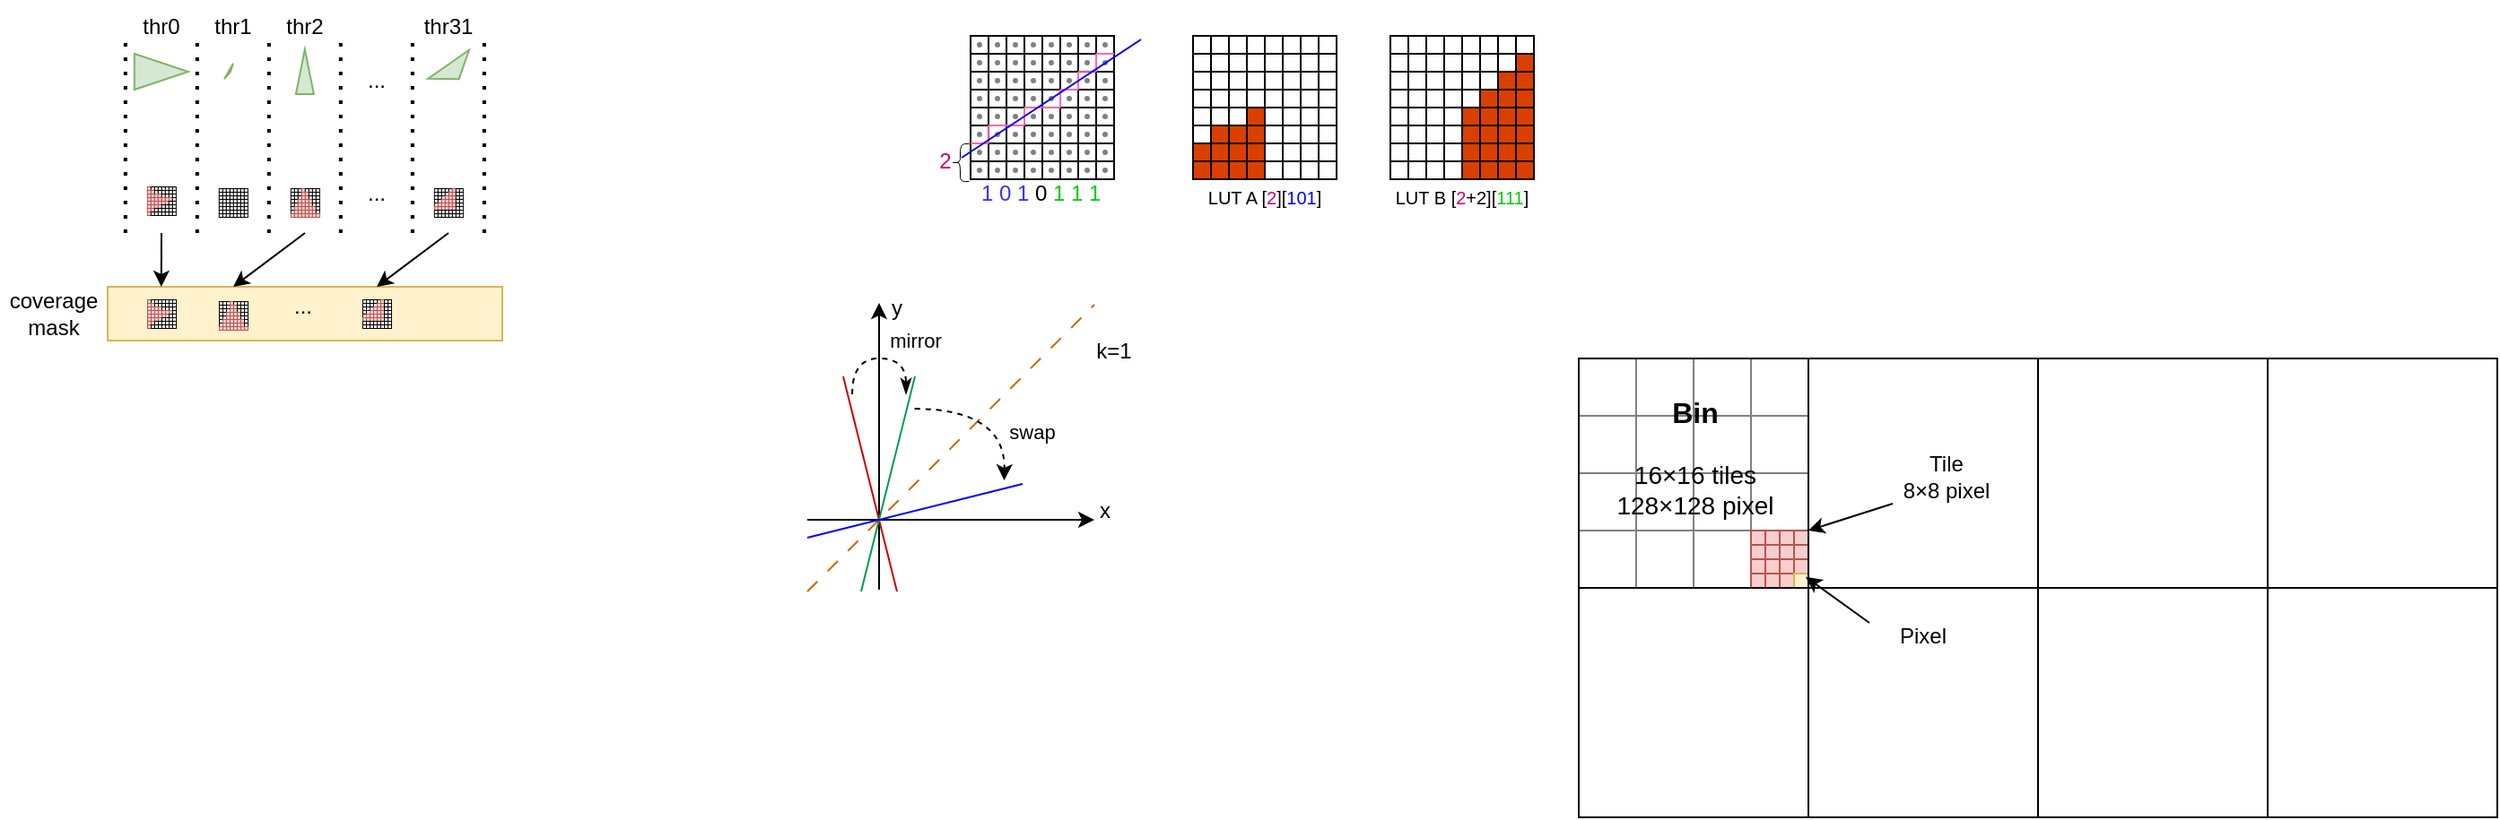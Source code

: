 <mxfile version="24.2.7" type="github">
  <diagram name="第 1 页" id="5nrdYvSMYSeaeXki6Im1">
    <mxGraphModel dx="505" dy="286" grid="1" gridSize="10" guides="1" tooltips="1" connect="1" arrows="1" fold="1" page="1" pageScale="1" pageWidth="827" pageHeight="1169" math="0" shadow="0">
      <root>
        <mxCell id="0" />
        <mxCell id="1" parent="0" />
        <mxCell id="8xzKFLjRtHm6hBmf5HE1-958" value="" style="rounded=0;whiteSpace=wrap;html=1;" vertex="1" parent="1">
          <mxGeometry x="1038" y="398" width="128" height="128" as="geometry" />
        </mxCell>
        <mxCell id="8xzKFLjRtHm6hBmf5HE1-954" value="" style="rounded=0;whiteSpace=wrap;html=1;" vertex="1" parent="1">
          <mxGeometry x="1038" y="270" width="128" height="128" as="geometry" />
        </mxCell>
        <mxCell id="8xzKFLjRtHm6hBmf5HE1-957" value="" style="rounded=0;whiteSpace=wrap;html=1;" vertex="1" parent="1">
          <mxGeometry x="910" y="398" width="128" height="128" as="geometry" />
        </mxCell>
        <mxCell id="8xzKFLjRtHm6hBmf5HE1-1" value="" style="endArrow=none;dashed=1;html=1;dashPattern=1 3;strokeWidth=2;rounded=0;" edge="1" parent="1">
          <mxGeometry width="50" height="50" relative="1" as="geometry">
            <mxPoint x="99.92" y="200" as="sourcePoint" />
            <mxPoint x="99.92" y="90" as="targetPoint" />
          </mxGeometry>
        </mxCell>
        <mxCell id="8xzKFLjRtHm6hBmf5HE1-2" value="" style="endArrow=none;dashed=1;html=1;dashPattern=1 3;strokeWidth=2;rounded=0;" edge="1" parent="1">
          <mxGeometry width="50" height="50" relative="1" as="geometry">
            <mxPoint x="139.92" y="200" as="sourcePoint" />
            <mxPoint x="139.92" y="90" as="targetPoint" />
          </mxGeometry>
        </mxCell>
        <mxCell id="8xzKFLjRtHm6hBmf5HE1-3" value="" style="endArrow=none;dashed=1;html=1;dashPattern=1 3;strokeWidth=2;rounded=0;" edge="1" parent="1">
          <mxGeometry width="50" height="50" relative="1" as="geometry">
            <mxPoint x="179.92" y="200" as="sourcePoint" />
            <mxPoint x="179.92" y="90" as="targetPoint" />
          </mxGeometry>
        </mxCell>
        <mxCell id="8xzKFLjRtHm6hBmf5HE1-4" value="thr0" style="text;html=1;align=center;verticalAlign=middle;whiteSpace=wrap;rounded=0;" vertex="1" parent="1">
          <mxGeometry x="90" y="70" width="60" height="30" as="geometry" />
        </mxCell>
        <mxCell id="8xzKFLjRtHm6hBmf5HE1-5" value="thr1" style="text;html=1;align=center;verticalAlign=middle;whiteSpace=wrap;rounded=0;" vertex="1" parent="1">
          <mxGeometry x="130" y="70" width="60" height="30" as="geometry" />
        </mxCell>
        <mxCell id="8xzKFLjRtHm6hBmf5HE1-6" value="" style="endArrow=none;dashed=1;html=1;dashPattern=1 3;strokeWidth=2;rounded=0;" edge="1" parent="1">
          <mxGeometry width="50" height="50" relative="1" as="geometry">
            <mxPoint x="219.92" y="200" as="sourcePoint" />
            <mxPoint x="219.92" y="90" as="targetPoint" />
          </mxGeometry>
        </mxCell>
        <mxCell id="8xzKFLjRtHm6hBmf5HE1-7" value="thr2" style="text;html=1;align=center;verticalAlign=middle;whiteSpace=wrap;rounded=0;" vertex="1" parent="1">
          <mxGeometry x="170" y="70" width="60" height="30" as="geometry" />
        </mxCell>
        <mxCell id="8xzKFLjRtHm6hBmf5HE1-8" value="..." style="text;html=1;align=center;verticalAlign=middle;whiteSpace=wrap;rounded=0;" vertex="1" parent="1">
          <mxGeometry x="209.92" y="100" width="60" height="30" as="geometry" />
        </mxCell>
        <mxCell id="8xzKFLjRtHm6hBmf5HE1-9" value="..." style="text;html=1;align=center;verticalAlign=middle;whiteSpace=wrap;rounded=0;" vertex="1" parent="1">
          <mxGeometry x="209.92" y="163" width="60" height="30" as="geometry" />
        </mxCell>
        <mxCell id="8xzKFLjRtHm6hBmf5HE1-10" value="" style="endArrow=none;dashed=1;html=1;dashPattern=1 3;strokeWidth=2;rounded=0;" edge="1" parent="1">
          <mxGeometry width="50" height="50" relative="1" as="geometry">
            <mxPoint x="259.92" y="200" as="sourcePoint" />
            <mxPoint x="259.92" y="90" as="targetPoint" />
          </mxGeometry>
        </mxCell>
        <mxCell id="8xzKFLjRtHm6hBmf5HE1-11" value="" style="endArrow=none;dashed=1;html=1;dashPattern=1 3;strokeWidth=2;rounded=0;" edge="1" parent="1">
          <mxGeometry width="50" height="50" relative="1" as="geometry">
            <mxPoint x="299.92" y="200" as="sourcePoint" />
            <mxPoint x="299.92" y="90" as="targetPoint" />
          </mxGeometry>
        </mxCell>
        <mxCell id="8xzKFLjRtHm6hBmf5HE1-12" value="thr31" style="text;html=1;align=center;verticalAlign=middle;whiteSpace=wrap;rounded=0;" vertex="1" parent="1">
          <mxGeometry x="250" y="70" width="60" height="30" as="geometry" />
        </mxCell>
        <mxCell id="8xzKFLjRtHm6hBmf5HE1-13" value="" style="triangle;whiteSpace=wrap;html=1;fillColor=#d5e8d4;strokeColor=#82b366;" vertex="1" parent="1">
          <mxGeometry x="104.92" y="100" width="30" height="20" as="geometry" />
        </mxCell>
        <mxCell id="8xzKFLjRtHm6hBmf5HE1-14" value="" style="triangle;whiteSpace=wrap;html=1;rotation=30;fillColor=#d5e8d4;strokeColor=#82b366;" vertex="1" parent="1">
          <mxGeometry x="157.42" y="105" width="1" height="10" as="geometry" />
        </mxCell>
        <mxCell id="8xzKFLjRtHm6hBmf5HE1-15" value="" style="triangle;whiteSpace=wrap;html=1;rotation=-90;fillColor=#d5e8d4;strokeColor=#82b366;" vertex="1" parent="1">
          <mxGeometry x="187.42" y="105" width="25" height="10" as="geometry" />
        </mxCell>
        <mxCell id="8xzKFLjRtHm6hBmf5HE1-16" value="" style="triangle;whiteSpace=wrap;html=1;rotation=55;fillColor=#d5e8d4;strokeColor=#82b366;" vertex="1" parent="1">
          <mxGeometry x="277.92" y="96" width="10" height="28" as="geometry" />
        </mxCell>
        <mxCell id="8xzKFLjRtHm6hBmf5HE1-17" value="" style="rounded=0;whiteSpace=wrap;html=1;strokeWidth=0.5;fillColor=#f8cecc;strokeColor=#b85450;" vertex="1" parent="1">
          <mxGeometry x="111.92" y="174" width="2" height="2" as="geometry" />
        </mxCell>
        <mxCell id="8xzKFLjRtHm6hBmf5HE1-19" value="" style="rounded=0;whiteSpace=wrap;html=1;strokeWidth=0.5;" vertex="1" parent="1">
          <mxGeometry x="113.92" y="174" width="2" height="2" as="geometry" />
        </mxCell>
        <mxCell id="8xzKFLjRtHm6hBmf5HE1-20" value="" style="rounded=0;whiteSpace=wrap;html=1;strokeWidth=0.5;" vertex="1" parent="1">
          <mxGeometry x="115.92" y="174" width="2" height="2" as="geometry" />
        </mxCell>
        <mxCell id="8xzKFLjRtHm6hBmf5HE1-21" value="" style="rounded=0;whiteSpace=wrap;html=1;strokeWidth=0.5;" vertex="1" parent="1">
          <mxGeometry x="117.92" y="174" width="2" height="2" as="geometry" />
        </mxCell>
        <mxCell id="8xzKFLjRtHm6hBmf5HE1-22" value="" style="rounded=0;whiteSpace=wrap;html=1;strokeWidth=0.5;" vertex="1" parent="1">
          <mxGeometry x="119.92" y="174" width="2" height="2" as="geometry" />
        </mxCell>
        <mxCell id="8xzKFLjRtHm6hBmf5HE1-23" value="" style="rounded=0;whiteSpace=wrap;html=1;strokeWidth=0.5;" vertex="1" parent="1">
          <mxGeometry x="121.92" y="174" width="2" height="2" as="geometry" />
        </mxCell>
        <mxCell id="8xzKFLjRtHm6hBmf5HE1-24" value="" style="rounded=0;whiteSpace=wrap;html=1;strokeWidth=0.5;" vertex="1" parent="1">
          <mxGeometry x="123.92" y="174" width="2" height="2" as="geometry" />
        </mxCell>
        <mxCell id="8xzKFLjRtHm6hBmf5HE1-25" value="" style="rounded=0;whiteSpace=wrap;html=1;strokeWidth=0.5;" vertex="1" parent="1">
          <mxGeometry x="125.92" y="174" width="2" height="2" as="geometry" />
        </mxCell>
        <mxCell id="8xzKFLjRtHm6hBmf5HE1-26" value="" style="rounded=0;whiteSpace=wrap;html=1;strokeWidth=0.5;fillColor=#f8cecc;strokeColor=#b85450;" vertex="1" parent="1">
          <mxGeometry x="111.92" y="176" width="2" height="2" as="geometry" />
        </mxCell>
        <mxCell id="8xzKFLjRtHm6hBmf5HE1-27" value="" style="rounded=0;whiteSpace=wrap;html=1;strokeWidth=0.5;fillColor=#f8cecc;strokeColor=#b85450;" vertex="1" parent="1">
          <mxGeometry x="113.92" y="176" width="2" height="2" as="geometry" />
        </mxCell>
        <mxCell id="8xzKFLjRtHm6hBmf5HE1-28" value="" style="rounded=0;whiteSpace=wrap;html=1;strokeWidth=0.5;" vertex="1" parent="1">
          <mxGeometry x="115.92" y="176" width="2" height="2" as="geometry" />
        </mxCell>
        <mxCell id="8xzKFLjRtHm6hBmf5HE1-29" value="" style="rounded=0;whiteSpace=wrap;html=1;strokeWidth=0.5;" vertex="1" parent="1">
          <mxGeometry x="117.92" y="176" width="2" height="2" as="geometry" />
        </mxCell>
        <mxCell id="8xzKFLjRtHm6hBmf5HE1-30" value="" style="rounded=0;whiteSpace=wrap;html=1;strokeWidth=0.5;" vertex="1" parent="1">
          <mxGeometry x="119.92" y="176" width="2" height="2" as="geometry" />
        </mxCell>
        <mxCell id="8xzKFLjRtHm6hBmf5HE1-31" value="" style="rounded=0;whiteSpace=wrap;html=1;strokeWidth=0.5;" vertex="1" parent="1">
          <mxGeometry x="121.92" y="176" width="2" height="2" as="geometry" />
        </mxCell>
        <mxCell id="8xzKFLjRtHm6hBmf5HE1-32" value="" style="rounded=0;whiteSpace=wrap;html=1;strokeWidth=0.5;" vertex="1" parent="1">
          <mxGeometry x="123.92" y="176" width="2" height="2" as="geometry" />
        </mxCell>
        <mxCell id="8xzKFLjRtHm6hBmf5HE1-33" value="" style="rounded=0;whiteSpace=wrap;html=1;strokeWidth=0.5;" vertex="1" parent="1">
          <mxGeometry x="125.92" y="176" width="2" height="2" as="geometry" />
        </mxCell>
        <mxCell id="8xzKFLjRtHm6hBmf5HE1-34" value="" style="rounded=0;whiteSpace=wrap;html=1;strokeWidth=0.5;fillColor=#f8cecc;strokeColor=#b85450;" vertex="1" parent="1">
          <mxGeometry x="111.92" y="178" width="2" height="2" as="geometry" />
        </mxCell>
        <mxCell id="8xzKFLjRtHm6hBmf5HE1-35" value="" style="rounded=0;whiteSpace=wrap;html=1;strokeWidth=0.5;fillColor=#f8cecc;strokeColor=#b85450;" vertex="1" parent="1">
          <mxGeometry x="113.92" y="178" width="2" height="2" as="geometry" />
        </mxCell>
        <mxCell id="8xzKFLjRtHm6hBmf5HE1-36" value="" style="rounded=0;whiteSpace=wrap;html=1;strokeWidth=0.5;fillColor=#f8cecc;strokeColor=#b85450;" vertex="1" parent="1">
          <mxGeometry x="115.92" y="178" width="2" height="2" as="geometry" />
        </mxCell>
        <mxCell id="8xzKFLjRtHm6hBmf5HE1-37" value="" style="rounded=0;whiteSpace=wrap;html=1;strokeWidth=0.5;fillColor=#f8cecc;strokeColor=#b85450;" vertex="1" parent="1">
          <mxGeometry x="117.92" y="178" width="2" height="2" as="geometry" />
        </mxCell>
        <mxCell id="8xzKFLjRtHm6hBmf5HE1-38" value="" style="rounded=0;whiteSpace=wrap;html=1;strokeWidth=0.5;" vertex="1" parent="1">
          <mxGeometry x="119.92" y="178" width="2" height="2" as="geometry" />
        </mxCell>
        <mxCell id="8xzKFLjRtHm6hBmf5HE1-39" value="" style="rounded=0;whiteSpace=wrap;html=1;strokeWidth=0.5;" vertex="1" parent="1">
          <mxGeometry x="121.92" y="178" width="2" height="2" as="geometry" />
        </mxCell>
        <mxCell id="8xzKFLjRtHm6hBmf5HE1-40" value="" style="rounded=0;whiteSpace=wrap;html=1;strokeWidth=0.5;" vertex="1" parent="1">
          <mxGeometry x="123.92" y="178" width="2" height="2" as="geometry" />
        </mxCell>
        <mxCell id="8xzKFLjRtHm6hBmf5HE1-41" value="" style="rounded=0;whiteSpace=wrap;html=1;strokeWidth=0.5;" vertex="1" parent="1">
          <mxGeometry x="125.92" y="178" width="2" height="2" as="geometry" />
        </mxCell>
        <mxCell id="8xzKFLjRtHm6hBmf5HE1-42" value="" style="rounded=0;whiteSpace=wrap;html=1;strokeWidth=0.5;fillColor=#f8cecc;strokeColor=#b85450;" vertex="1" parent="1">
          <mxGeometry x="111.92" y="180" width="2" height="2" as="geometry" />
        </mxCell>
        <mxCell id="8xzKFLjRtHm6hBmf5HE1-43" value="" style="rounded=0;whiteSpace=wrap;html=1;strokeWidth=0.5;fillColor=#f8cecc;strokeColor=#b85450;" vertex="1" parent="1">
          <mxGeometry x="113.92" y="180" width="2" height="2" as="geometry" />
        </mxCell>
        <mxCell id="8xzKFLjRtHm6hBmf5HE1-44" value="" style="rounded=0;whiteSpace=wrap;html=1;strokeWidth=0.5;fillColor=#f8cecc;strokeColor=#b85450;" vertex="1" parent="1">
          <mxGeometry x="115.92" y="180" width="2" height="2" as="geometry" />
        </mxCell>
        <mxCell id="8xzKFLjRtHm6hBmf5HE1-45" value="" style="rounded=0;whiteSpace=wrap;html=1;strokeWidth=0.5;fillColor=#f8cecc;strokeColor=#b85450;" vertex="1" parent="1">
          <mxGeometry x="117.92" y="180" width="2" height="2" as="geometry" />
        </mxCell>
        <mxCell id="8xzKFLjRtHm6hBmf5HE1-46" value="" style="rounded=0;whiteSpace=wrap;html=1;strokeWidth=0.5;fillColor=#f8cecc;strokeColor=#b85450;" vertex="1" parent="1">
          <mxGeometry x="119.92" y="180" width="2" height="2" as="geometry" />
        </mxCell>
        <mxCell id="8xzKFLjRtHm6hBmf5HE1-47" value="" style="rounded=0;whiteSpace=wrap;html=1;strokeWidth=0.5;fillColor=#f8cecc;strokeColor=#b85450;" vertex="1" parent="1">
          <mxGeometry x="121.92" y="180" width="2" height="2" as="geometry" />
        </mxCell>
        <mxCell id="8xzKFLjRtHm6hBmf5HE1-48" value="" style="rounded=0;whiteSpace=wrap;html=1;strokeWidth=0.5;fillColor=#f8cecc;strokeColor=#b85450;" vertex="1" parent="1">
          <mxGeometry x="123.92" y="180" width="2" height="2" as="geometry" />
        </mxCell>
        <mxCell id="8xzKFLjRtHm6hBmf5HE1-49" value="" style="rounded=0;whiteSpace=wrap;html=1;strokeWidth=0.5;" vertex="1" parent="1">
          <mxGeometry x="125.92" y="180" width="2" height="2" as="geometry" />
        </mxCell>
        <mxCell id="8xzKFLjRtHm6hBmf5HE1-50" value="" style="rounded=0;whiteSpace=wrap;html=1;strokeWidth=0.5;fillColor=#f8cecc;strokeColor=#b85450;" vertex="1" parent="1">
          <mxGeometry x="111.92" y="182" width="2" height="2" as="geometry" />
        </mxCell>
        <mxCell id="8xzKFLjRtHm6hBmf5HE1-51" value="" style="rounded=0;whiteSpace=wrap;html=1;strokeWidth=0.5;fillColor=#f8cecc;strokeColor=#b85450;" vertex="1" parent="1">
          <mxGeometry x="113.92" y="182" width="2" height="2" as="geometry" />
        </mxCell>
        <mxCell id="8xzKFLjRtHm6hBmf5HE1-52" value="" style="rounded=0;whiteSpace=wrap;html=1;strokeWidth=0.5;fillColor=#f8cecc;strokeColor=#b85450;" vertex="1" parent="1">
          <mxGeometry x="115.92" y="182" width="2" height="2" as="geometry" />
        </mxCell>
        <mxCell id="8xzKFLjRtHm6hBmf5HE1-53" value="" style="rounded=0;whiteSpace=wrap;html=1;strokeWidth=0.5;fillColor=#f8cecc;strokeColor=#b85450;" vertex="1" parent="1">
          <mxGeometry x="117.92" y="182" width="2" height="2" as="geometry" />
        </mxCell>
        <mxCell id="8xzKFLjRtHm6hBmf5HE1-54" value="" style="rounded=0;whiteSpace=wrap;html=1;strokeWidth=0.5;fillColor=#f8cecc;strokeColor=#b85450;" vertex="1" parent="1">
          <mxGeometry x="119.92" y="182" width="2" height="2" as="geometry" />
        </mxCell>
        <mxCell id="8xzKFLjRtHm6hBmf5HE1-55" value="" style="rounded=0;whiteSpace=wrap;html=1;strokeWidth=0.5;fillColor=#f8cecc;strokeColor=#b85450;" vertex="1" parent="1">
          <mxGeometry x="121.92" y="182" width="2" height="2" as="geometry" />
        </mxCell>
        <mxCell id="8xzKFLjRtHm6hBmf5HE1-56" value="" style="rounded=0;whiteSpace=wrap;html=1;strokeWidth=0.5;" vertex="1" parent="1">
          <mxGeometry x="123.92" y="182" width="2" height="2" as="geometry" />
        </mxCell>
        <mxCell id="8xzKFLjRtHm6hBmf5HE1-57" value="" style="rounded=0;whiteSpace=wrap;html=1;strokeWidth=0.5;" vertex="1" parent="1">
          <mxGeometry x="125.92" y="182" width="2" height="2" as="geometry" />
        </mxCell>
        <mxCell id="8xzKFLjRtHm6hBmf5HE1-58" value="" style="rounded=0;whiteSpace=wrap;html=1;strokeWidth=0.5;fillColor=#f8cecc;strokeColor=#b85450;" vertex="1" parent="1">
          <mxGeometry x="111.92" y="184" width="2" height="2" as="geometry" />
        </mxCell>
        <mxCell id="8xzKFLjRtHm6hBmf5HE1-59" value="" style="rounded=0;whiteSpace=wrap;html=1;strokeWidth=0.5;fillColor=#f8cecc;strokeColor=#b85450;" vertex="1" parent="1">
          <mxGeometry x="113.92" y="184" width="2" height="2" as="geometry" />
        </mxCell>
        <mxCell id="8xzKFLjRtHm6hBmf5HE1-60" value="" style="rounded=0;whiteSpace=wrap;html=1;strokeWidth=0.5;fillColor=#f8cecc;strokeColor=#b85450;" vertex="1" parent="1">
          <mxGeometry x="115.92" y="184" width="2" height="2" as="geometry" />
        </mxCell>
        <mxCell id="8xzKFLjRtHm6hBmf5HE1-61" value="" style="rounded=0;whiteSpace=wrap;html=1;strokeWidth=0.5;fillColor=#f8cecc;strokeColor=#b85450;" vertex="1" parent="1">
          <mxGeometry x="117.92" y="184" width="2" height="2" as="geometry" />
        </mxCell>
        <mxCell id="8xzKFLjRtHm6hBmf5HE1-62" value="" style="rounded=0;whiteSpace=wrap;html=1;strokeWidth=0.5;" vertex="1" parent="1">
          <mxGeometry x="119.92" y="184" width="2" height="2" as="geometry" />
        </mxCell>
        <mxCell id="8xzKFLjRtHm6hBmf5HE1-63" value="" style="rounded=0;whiteSpace=wrap;html=1;strokeWidth=0.5;" vertex="1" parent="1">
          <mxGeometry x="121.92" y="184" width="2" height="2" as="geometry" />
        </mxCell>
        <mxCell id="8xzKFLjRtHm6hBmf5HE1-64" value="" style="rounded=0;whiteSpace=wrap;html=1;strokeWidth=0.5;" vertex="1" parent="1">
          <mxGeometry x="123.92" y="184" width="2" height="2" as="geometry" />
        </mxCell>
        <mxCell id="8xzKFLjRtHm6hBmf5HE1-65" value="" style="rounded=0;whiteSpace=wrap;html=1;strokeWidth=0.5;" vertex="1" parent="1">
          <mxGeometry x="125.92" y="184" width="2" height="2" as="geometry" />
        </mxCell>
        <mxCell id="8xzKFLjRtHm6hBmf5HE1-66" value="" style="rounded=0;whiteSpace=wrap;html=1;strokeWidth=0.5;fillColor=#f8cecc;strokeColor=#b85450;" vertex="1" parent="1">
          <mxGeometry x="111.92" y="186" width="2" height="2" as="geometry" />
        </mxCell>
        <mxCell id="8xzKFLjRtHm6hBmf5HE1-67" value="" style="rounded=0;whiteSpace=wrap;html=1;strokeWidth=0.5;fillColor=#f8cecc;strokeColor=#b85450;" vertex="1" parent="1">
          <mxGeometry x="113.92" y="186" width="2" height="2" as="geometry" />
        </mxCell>
        <mxCell id="8xzKFLjRtHm6hBmf5HE1-68" value="" style="rounded=0;whiteSpace=wrap;html=1;strokeWidth=0.5;" vertex="1" parent="1">
          <mxGeometry x="115.92" y="186" width="2" height="2" as="geometry" />
        </mxCell>
        <mxCell id="8xzKFLjRtHm6hBmf5HE1-69" value="" style="rounded=0;whiteSpace=wrap;html=1;strokeWidth=0.5;" vertex="1" parent="1">
          <mxGeometry x="117.92" y="186" width="2" height="2" as="geometry" />
        </mxCell>
        <mxCell id="8xzKFLjRtHm6hBmf5HE1-70" value="" style="rounded=0;whiteSpace=wrap;html=1;strokeWidth=0.5;" vertex="1" parent="1">
          <mxGeometry x="119.92" y="186" width="2" height="2" as="geometry" />
        </mxCell>
        <mxCell id="8xzKFLjRtHm6hBmf5HE1-71" value="" style="rounded=0;whiteSpace=wrap;html=1;strokeWidth=0.5;" vertex="1" parent="1">
          <mxGeometry x="121.92" y="186" width="2" height="2" as="geometry" />
        </mxCell>
        <mxCell id="8xzKFLjRtHm6hBmf5HE1-72" value="" style="rounded=0;whiteSpace=wrap;html=1;strokeWidth=0.5;" vertex="1" parent="1">
          <mxGeometry x="123.92" y="186" width="2" height="2" as="geometry" />
        </mxCell>
        <mxCell id="8xzKFLjRtHm6hBmf5HE1-73" value="" style="rounded=0;whiteSpace=wrap;html=1;strokeWidth=0.5;" vertex="1" parent="1">
          <mxGeometry x="125.92" y="186" width="2" height="2" as="geometry" />
        </mxCell>
        <mxCell id="8xzKFLjRtHm6hBmf5HE1-74" value="" style="rounded=0;whiteSpace=wrap;html=1;strokeWidth=0.5;fillColor=#f8cecc;strokeColor=#b85450;" vertex="1" parent="1">
          <mxGeometry x="111.92" y="188" width="2" height="2" as="geometry" />
        </mxCell>
        <mxCell id="8xzKFLjRtHm6hBmf5HE1-75" value="" style="rounded=0;whiteSpace=wrap;html=1;strokeWidth=0.5;" vertex="1" parent="1">
          <mxGeometry x="113.92" y="188" width="2" height="2" as="geometry" />
        </mxCell>
        <mxCell id="8xzKFLjRtHm6hBmf5HE1-76" value="" style="rounded=0;whiteSpace=wrap;html=1;strokeWidth=0.5;" vertex="1" parent="1">
          <mxGeometry x="115.92" y="188" width="2" height="2" as="geometry" />
        </mxCell>
        <mxCell id="8xzKFLjRtHm6hBmf5HE1-77" value="" style="rounded=0;whiteSpace=wrap;html=1;strokeWidth=0.5;" vertex="1" parent="1">
          <mxGeometry x="117.92" y="188" width="2" height="2" as="geometry" />
        </mxCell>
        <mxCell id="8xzKFLjRtHm6hBmf5HE1-78" value="" style="rounded=0;whiteSpace=wrap;html=1;strokeWidth=0.5;" vertex="1" parent="1">
          <mxGeometry x="119.92" y="188" width="2" height="2" as="geometry" />
        </mxCell>
        <mxCell id="8xzKFLjRtHm6hBmf5HE1-79" value="" style="rounded=0;whiteSpace=wrap;html=1;strokeWidth=0.5;" vertex="1" parent="1">
          <mxGeometry x="121.92" y="188" width="2" height="2" as="geometry" />
        </mxCell>
        <mxCell id="8xzKFLjRtHm6hBmf5HE1-80" value="" style="rounded=0;whiteSpace=wrap;html=1;strokeWidth=0.5;" vertex="1" parent="1">
          <mxGeometry x="123.92" y="188" width="2" height="2" as="geometry" />
        </mxCell>
        <mxCell id="8xzKFLjRtHm6hBmf5HE1-81" value="" style="rounded=0;whiteSpace=wrap;html=1;strokeWidth=0.5;" vertex="1" parent="1">
          <mxGeometry x="125.92" y="188" width="2" height="2" as="geometry" />
        </mxCell>
        <mxCell id="8xzKFLjRtHm6hBmf5HE1-82" value="" style="rounded=0;whiteSpace=wrap;html=1;strokeWidth=0.5;" vertex="1" parent="1">
          <mxGeometry x="151.92" y="175" width="2" height="2" as="geometry" />
        </mxCell>
        <mxCell id="8xzKFLjRtHm6hBmf5HE1-83" value="" style="rounded=0;whiteSpace=wrap;html=1;strokeWidth=0.5;" vertex="1" parent="1">
          <mxGeometry x="153.92" y="175" width="2" height="2" as="geometry" />
        </mxCell>
        <mxCell id="8xzKFLjRtHm6hBmf5HE1-84" value="" style="rounded=0;whiteSpace=wrap;html=1;strokeWidth=0.5;" vertex="1" parent="1">
          <mxGeometry x="155.92" y="175" width="2" height="2" as="geometry" />
        </mxCell>
        <mxCell id="8xzKFLjRtHm6hBmf5HE1-85" value="" style="rounded=0;whiteSpace=wrap;html=1;strokeWidth=0.5;" vertex="1" parent="1">
          <mxGeometry x="157.92" y="175" width="2" height="2" as="geometry" />
        </mxCell>
        <mxCell id="8xzKFLjRtHm6hBmf5HE1-86" value="" style="rounded=0;whiteSpace=wrap;html=1;strokeWidth=0.5;" vertex="1" parent="1">
          <mxGeometry x="159.92" y="175" width="2" height="2" as="geometry" />
        </mxCell>
        <mxCell id="8xzKFLjRtHm6hBmf5HE1-87" value="" style="rounded=0;whiteSpace=wrap;html=1;strokeWidth=0.5;" vertex="1" parent="1">
          <mxGeometry x="161.92" y="175" width="2" height="2" as="geometry" />
        </mxCell>
        <mxCell id="8xzKFLjRtHm6hBmf5HE1-88" value="" style="rounded=0;whiteSpace=wrap;html=1;strokeWidth=0.5;" vertex="1" parent="1">
          <mxGeometry x="163.92" y="175" width="2" height="2" as="geometry" />
        </mxCell>
        <mxCell id="8xzKFLjRtHm6hBmf5HE1-89" value="" style="rounded=0;whiteSpace=wrap;html=1;strokeWidth=0.5;" vertex="1" parent="1">
          <mxGeometry x="165.92" y="175" width="2" height="2" as="geometry" />
        </mxCell>
        <mxCell id="8xzKFLjRtHm6hBmf5HE1-90" value="" style="rounded=0;whiteSpace=wrap;html=1;strokeWidth=0.5;" vertex="1" parent="1">
          <mxGeometry x="151.92" y="177" width="2" height="2" as="geometry" />
        </mxCell>
        <mxCell id="8xzKFLjRtHm6hBmf5HE1-91" value="" style="rounded=0;whiteSpace=wrap;html=1;strokeWidth=0.5;" vertex="1" parent="1">
          <mxGeometry x="153.92" y="177" width="2" height="2" as="geometry" />
        </mxCell>
        <mxCell id="8xzKFLjRtHm6hBmf5HE1-92" value="" style="rounded=0;whiteSpace=wrap;html=1;strokeWidth=0.5;" vertex="1" parent="1">
          <mxGeometry x="155.92" y="177" width="2" height="2" as="geometry" />
        </mxCell>
        <mxCell id="8xzKFLjRtHm6hBmf5HE1-93" value="" style="rounded=0;whiteSpace=wrap;html=1;strokeWidth=0.5;" vertex="1" parent="1">
          <mxGeometry x="157.92" y="177" width="2" height="2" as="geometry" />
        </mxCell>
        <mxCell id="8xzKFLjRtHm6hBmf5HE1-94" value="" style="rounded=0;whiteSpace=wrap;html=1;strokeWidth=0.5;" vertex="1" parent="1">
          <mxGeometry x="159.92" y="177" width="2" height="2" as="geometry" />
        </mxCell>
        <mxCell id="8xzKFLjRtHm6hBmf5HE1-95" value="" style="rounded=0;whiteSpace=wrap;html=1;strokeWidth=0.5;" vertex="1" parent="1">
          <mxGeometry x="161.92" y="177" width="2" height="2" as="geometry" />
        </mxCell>
        <mxCell id="8xzKFLjRtHm6hBmf5HE1-96" value="" style="rounded=0;whiteSpace=wrap;html=1;strokeWidth=0.5;" vertex="1" parent="1">
          <mxGeometry x="163.92" y="177" width="2" height="2" as="geometry" />
        </mxCell>
        <mxCell id="8xzKFLjRtHm6hBmf5HE1-97" value="" style="rounded=0;whiteSpace=wrap;html=1;strokeWidth=0.5;" vertex="1" parent="1">
          <mxGeometry x="165.92" y="177" width="2" height="2" as="geometry" />
        </mxCell>
        <mxCell id="8xzKFLjRtHm6hBmf5HE1-98" value="" style="rounded=0;whiteSpace=wrap;html=1;strokeWidth=0.5;" vertex="1" parent="1">
          <mxGeometry x="151.92" y="179" width="2" height="2" as="geometry" />
        </mxCell>
        <mxCell id="8xzKFLjRtHm6hBmf5HE1-99" value="" style="rounded=0;whiteSpace=wrap;html=1;strokeWidth=0.5;" vertex="1" parent="1">
          <mxGeometry x="153.92" y="179" width="2" height="2" as="geometry" />
        </mxCell>
        <mxCell id="8xzKFLjRtHm6hBmf5HE1-100" value="" style="rounded=0;whiteSpace=wrap;html=1;strokeWidth=0.5;" vertex="1" parent="1">
          <mxGeometry x="155.92" y="179" width="2" height="2" as="geometry" />
        </mxCell>
        <mxCell id="8xzKFLjRtHm6hBmf5HE1-101" value="" style="rounded=0;whiteSpace=wrap;html=1;strokeWidth=0.5;" vertex="1" parent="1">
          <mxGeometry x="157.92" y="179" width="2" height="2" as="geometry" />
        </mxCell>
        <mxCell id="8xzKFLjRtHm6hBmf5HE1-102" value="" style="rounded=0;whiteSpace=wrap;html=1;strokeWidth=0.5;" vertex="1" parent="1">
          <mxGeometry x="159.92" y="179" width="2" height="2" as="geometry" />
        </mxCell>
        <mxCell id="8xzKFLjRtHm6hBmf5HE1-103" value="" style="rounded=0;whiteSpace=wrap;html=1;strokeWidth=0.5;" vertex="1" parent="1">
          <mxGeometry x="161.92" y="179" width="2" height="2" as="geometry" />
        </mxCell>
        <mxCell id="8xzKFLjRtHm6hBmf5HE1-104" value="" style="rounded=0;whiteSpace=wrap;html=1;strokeWidth=0.5;" vertex="1" parent="1">
          <mxGeometry x="163.92" y="179" width="2" height="2" as="geometry" />
        </mxCell>
        <mxCell id="8xzKFLjRtHm6hBmf5HE1-105" value="" style="rounded=0;whiteSpace=wrap;html=1;strokeWidth=0.5;" vertex="1" parent="1">
          <mxGeometry x="165.92" y="179" width="2" height="2" as="geometry" />
        </mxCell>
        <mxCell id="8xzKFLjRtHm6hBmf5HE1-106" value="" style="rounded=0;whiteSpace=wrap;html=1;strokeWidth=0.5;" vertex="1" parent="1">
          <mxGeometry x="151.92" y="181" width="2" height="2" as="geometry" />
        </mxCell>
        <mxCell id="8xzKFLjRtHm6hBmf5HE1-107" value="" style="rounded=0;whiteSpace=wrap;html=1;strokeWidth=0.5;" vertex="1" parent="1">
          <mxGeometry x="153.92" y="181" width="2" height="2" as="geometry" />
        </mxCell>
        <mxCell id="8xzKFLjRtHm6hBmf5HE1-108" value="" style="rounded=0;whiteSpace=wrap;html=1;strokeWidth=0.5;" vertex="1" parent="1">
          <mxGeometry x="155.92" y="181" width="2" height="2" as="geometry" />
        </mxCell>
        <mxCell id="8xzKFLjRtHm6hBmf5HE1-109" value="" style="rounded=0;whiteSpace=wrap;html=1;strokeWidth=0.5;" vertex="1" parent="1">
          <mxGeometry x="157.92" y="181" width="2" height="2" as="geometry" />
        </mxCell>
        <mxCell id="8xzKFLjRtHm6hBmf5HE1-110" value="" style="rounded=0;whiteSpace=wrap;html=1;strokeWidth=0.5;" vertex="1" parent="1">
          <mxGeometry x="159.92" y="181" width="2" height="2" as="geometry" />
        </mxCell>
        <mxCell id="8xzKFLjRtHm6hBmf5HE1-111" value="" style="rounded=0;whiteSpace=wrap;html=1;strokeWidth=0.5;" vertex="1" parent="1">
          <mxGeometry x="161.92" y="181" width="2" height="2" as="geometry" />
        </mxCell>
        <mxCell id="8xzKFLjRtHm6hBmf5HE1-112" value="" style="rounded=0;whiteSpace=wrap;html=1;strokeWidth=0.5;" vertex="1" parent="1">
          <mxGeometry x="163.92" y="181" width="2" height="2" as="geometry" />
        </mxCell>
        <mxCell id="8xzKFLjRtHm6hBmf5HE1-113" value="" style="rounded=0;whiteSpace=wrap;html=1;strokeWidth=0.5;" vertex="1" parent="1">
          <mxGeometry x="165.92" y="181" width="2" height="2" as="geometry" />
        </mxCell>
        <mxCell id="8xzKFLjRtHm6hBmf5HE1-114" value="" style="rounded=0;whiteSpace=wrap;html=1;strokeWidth=0.5;" vertex="1" parent="1">
          <mxGeometry x="151.92" y="183" width="2" height="2" as="geometry" />
        </mxCell>
        <mxCell id="8xzKFLjRtHm6hBmf5HE1-115" value="" style="rounded=0;whiteSpace=wrap;html=1;strokeWidth=0.5;" vertex="1" parent="1">
          <mxGeometry x="153.92" y="183" width="2" height="2" as="geometry" />
        </mxCell>
        <mxCell id="8xzKFLjRtHm6hBmf5HE1-116" value="" style="rounded=0;whiteSpace=wrap;html=1;strokeWidth=0.5;" vertex="1" parent="1">
          <mxGeometry x="155.92" y="183" width="2" height="2" as="geometry" />
        </mxCell>
        <mxCell id="8xzKFLjRtHm6hBmf5HE1-117" value="" style="rounded=0;whiteSpace=wrap;html=1;strokeWidth=0.5;" vertex="1" parent="1">
          <mxGeometry x="157.92" y="183" width="2" height="2" as="geometry" />
        </mxCell>
        <mxCell id="8xzKFLjRtHm6hBmf5HE1-118" value="" style="rounded=0;whiteSpace=wrap;html=1;strokeWidth=0.5;" vertex="1" parent="1">
          <mxGeometry x="159.92" y="183" width="2" height="2" as="geometry" />
        </mxCell>
        <mxCell id="8xzKFLjRtHm6hBmf5HE1-119" value="" style="rounded=0;whiteSpace=wrap;html=1;strokeWidth=0.5;" vertex="1" parent="1">
          <mxGeometry x="161.92" y="183" width="2" height="2" as="geometry" />
        </mxCell>
        <mxCell id="8xzKFLjRtHm6hBmf5HE1-120" value="" style="rounded=0;whiteSpace=wrap;html=1;strokeWidth=0.5;" vertex="1" parent="1">
          <mxGeometry x="163.92" y="183" width="2" height="2" as="geometry" />
        </mxCell>
        <mxCell id="8xzKFLjRtHm6hBmf5HE1-121" value="" style="rounded=0;whiteSpace=wrap;html=1;strokeWidth=0.5;" vertex="1" parent="1">
          <mxGeometry x="165.92" y="183" width="2" height="2" as="geometry" />
        </mxCell>
        <mxCell id="8xzKFLjRtHm6hBmf5HE1-122" value="" style="rounded=0;whiteSpace=wrap;html=1;strokeWidth=0.5;" vertex="1" parent="1">
          <mxGeometry x="151.92" y="185" width="2" height="2" as="geometry" />
        </mxCell>
        <mxCell id="8xzKFLjRtHm6hBmf5HE1-123" value="" style="rounded=0;whiteSpace=wrap;html=1;strokeWidth=0.5;" vertex="1" parent="1">
          <mxGeometry x="153.92" y="185" width="2" height="2" as="geometry" />
        </mxCell>
        <mxCell id="8xzKFLjRtHm6hBmf5HE1-124" value="" style="rounded=0;whiteSpace=wrap;html=1;strokeWidth=0.5;" vertex="1" parent="1">
          <mxGeometry x="155.92" y="185" width="2" height="2" as="geometry" />
        </mxCell>
        <mxCell id="8xzKFLjRtHm6hBmf5HE1-125" value="" style="rounded=0;whiteSpace=wrap;html=1;strokeWidth=0.5;" vertex="1" parent="1">
          <mxGeometry x="157.92" y="185" width="2" height="2" as="geometry" />
        </mxCell>
        <mxCell id="8xzKFLjRtHm6hBmf5HE1-126" value="" style="rounded=0;whiteSpace=wrap;html=1;strokeWidth=0.5;" vertex="1" parent="1">
          <mxGeometry x="159.92" y="185" width="2" height="2" as="geometry" />
        </mxCell>
        <mxCell id="8xzKFLjRtHm6hBmf5HE1-127" value="" style="rounded=0;whiteSpace=wrap;html=1;strokeWidth=0.5;" vertex="1" parent="1">
          <mxGeometry x="161.92" y="185" width="2" height="2" as="geometry" />
        </mxCell>
        <mxCell id="8xzKFLjRtHm6hBmf5HE1-128" value="" style="rounded=0;whiteSpace=wrap;html=1;strokeWidth=0.5;" vertex="1" parent="1">
          <mxGeometry x="163.92" y="185" width="2" height="2" as="geometry" />
        </mxCell>
        <mxCell id="8xzKFLjRtHm6hBmf5HE1-129" value="" style="rounded=0;whiteSpace=wrap;html=1;strokeWidth=0.5;" vertex="1" parent="1">
          <mxGeometry x="165.92" y="185" width="2" height="2" as="geometry" />
        </mxCell>
        <mxCell id="8xzKFLjRtHm6hBmf5HE1-130" value="" style="rounded=0;whiteSpace=wrap;html=1;strokeWidth=0.5;" vertex="1" parent="1">
          <mxGeometry x="151.92" y="187" width="2" height="2" as="geometry" />
        </mxCell>
        <mxCell id="8xzKFLjRtHm6hBmf5HE1-131" value="" style="rounded=0;whiteSpace=wrap;html=1;strokeWidth=0.5;" vertex="1" parent="1">
          <mxGeometry x="153.92" y="187" width="2" height="2" as="geometry" />
        </mxCell>
        <mxCell id="8xzKFLjRtHm6hBmf5HE1-132" value="" style="rounded=0;whiteSpace=wrap;html=1;strokeWidth=0.5;" vertex="1" parent="1">
          <mxGeometry x="155.92" y="187" width="2" height="2" as="geometry" />
        </mxCell>
        <mxCell id="8xzKFLjRtHm6hBmf5HE1-133" value="" style="rounded=0;whiteSpace=wrap;html=1;strokeWidth=0.5;" vertex="1" parent="1">
          <mxGeometry x="157.92" y="187" width="2" height="2" as="geometry" />
        </mxCell>
        <mxCell id="8xzKFLjRtHm6hBmf5HE1-134" value="" style="rounded=0;whiteSpace=wrap;html=1;strokeWidth=0.5;" vertex="1" parent="1">
          <mxGeometry x="159.92" y="187" width="2" height="2" as="geometry" />
        </mxCell>
        <mxCell id="8xzKFLjRtHm6hBmf5HE1-135" value="" style="rounded=0;whiteSpace=wrap;html=1;strokeWidth=0.5;" vertex="1" parent="1">
          <mxGeometry x="161.92" y="187" width="2" height="2" as="geometry" />
        </mxCell>
        <mxCell id="8xzKFLjRtHm6hBmf5HE1-136" value="" style="rounded=0;whiteSpace=wrap;html=1;strokeWidth=0.5;" vertex="1" parent="1">
          <mxGeometry x="163.92" y="187" width="2" height="2" as="geometry" />
        </mxCell>
        <mxCell id="8xzKFLjRtHm6hBmf5HE1-137" value="" style="rounded=0;whiteSpace=wrap;html=1;strokeWidth=0.5;" vertex="1" parent="1">
          <mxGeometry x="165.92" y="187" width="2" height="2" as="geometry" />
        </mxCell>
        <mxCell id="8xzKFLjRtHm6hBmf5HE1-138" value="" style="rounded=0;whiteSpace=wrap;html=1;strokeWidth=0.5;" vertex="1" parent="1">
          <mxGeometry x="151.92" y="189" width="2" height="2" as="geometry" />
        </mxCell>
        <mxCell id="8xzKFLjRtHm6hBmf5HE1-139" value="" style="rounded=0;whiteSpace=wrap;html=1;strokeWidth=0.5;" vertex="1" parent="1">
          <mxGeometry x="153.92" y="189" width="2" height="2" as="geometry" />
        </mxCell>
        <mxCell id="8xzKFLjRtHm6hBmf5HE1-140" value="" style="rounded=0;whiteSpace=wrap;html=1;strokeWidth=0.5;" vertex="1" parent="1">
          <mxGeometry x="155.92" y="189" width="2" height="2" as="geometry" />
        </mxCell>
        <mxCell id="8xzKFLjRtHm6hBmf5HE1-141" value="" style="rounded=0;whiteSpace=wrap;html=1;strokeWidth=0.5;" vertex="1" parent="1">
          <mxGeometry x="157.92" y="189" width="2" height="2" as="geometry" />
        </mxCell>
        <mxCell id="8xzKFLjRtHm6hBmf5HE1-142" value="" style="rounded=0;whiteSpace=wrap;html=1;strokeWidth=0.5;" vertex="1" parent="1">
          <mxGeometry x="159.92" y="189" width="2" height="2" as="geometry" />
        </mxCell>
        <mxCell id="8xzKFLjRtHm6hBmf5HE1-143" value="" style="rounded=0;whiteSpace=wrap;html=1;strokeWidth=0.5;" vertex="1" parent="1">
          <mxGeometry x="161.92" y="189" width="2" height="2" as="geometry" />
        </mxCell>
        <mxCell id="8xzKFLjRtHm6hBmf5HE1-144" value="" style="rounded=0;whiteSpace=wrap;html=1;strokeWidth=0.5;" vertex="1" parent="1">
          <mxGeometry x="163.92" y="189" width="2" height="2" as="geometry" />
        </mxCell>
        <mxCell id="8xzKFLjRtHm6hBmf5HE1-145" value="" style="rounded=0;whiteSpace=wrap;html=1;strokeWidth=0.5;" vertex="1" parent="1">
          <mxGeometry x="165.92" y="189" width="2" height="2" as="geometry" />
        </mxCell>
        <mxCell id="8xzKFLjRtHm6hBmf5HE1-146" value="" style="rounded=0;whiteSpace=wrap;html=1;strokeWidth=0.5;" vertex="1" parent="1">
          <mxGeometry x="191.92" y="175" width="2" height="2" as="geometry" />
        </mxCell>
        <mxCell id="8xzKFLjRtHm6hBmf5HE1-147" value="" style="rounded=0;whiteSpace=wrap;html=1;strokeWidth=0.5;" vertex="1" parent="1">
          <mxGeometry x="193.92" y="175" width="2" height="2" as="geometry" />
        </mxCell>
        <mxCell id="8xzKFLjRtHm6hBmf5HE1-148" value="" style="rounded=0;whiteSpace=wrap;html=1;strokeWidth=0.5;" vertex="1" parent="1">
          <mxGeometry x="195.92" y="175" width="2" height="2" as="geometry" />
        </mxCell>
        <mxCell id="8xzKFLjRtHm6hBmf5HE1-149" value="" style="rounded=0;whiteSpace=wrap;html=1;strokeWidth=0.5;fillColor=#f8cecc;strokeColor=#b85450;" vertex="1" parent="1">
          <mxGeometry x="197.92" y="175" width="2" height="2" as="geometry" />
        </mxCell>
        <mxCell id="8xzKFLjRtHm6hBmf5HE1-150" value="" style="rounded=0;whiteSpace=wrap;html=1;strokeWidth=0.5;" vertex="1" parent="1">
          <mxGeometry x="199.92" y="175" width="2" height="2" as="geometry" />
        </mxCell>
        <mxCell id="8xzKFLjRtHm6hBmf5HE1-151" value="" style="rounded=0;whiteSpace=wrap;html=1;strokeWidth=0.5;" vertex="1" parent="1">
          <mxGeometry x="201.92" y="175" width="2" height="2" as="geometry" />
        </mxCell>
        <mxCell id="8xzKFLjRtHm6hBmf5HE1-152" value="" style="rounded=0;whiteSpace=wrap;html=1;strokeWidth=0.5;" vertex="1" parent="1">
          <mxGeometry x="203.92" y="175" width="2" height="2" as="geometry" />
        </mxCell>
        <mxCell id="8xzKFLjRtHm6hBmf5HE1-153" value="" style="rounded=0;whiteSpace=wrap;html=1;strokeWidth=0.5;" vertex="1" parent="1">
          <mxGeometry x="205.92" y="175" width="2" height="2" as="geometry" />
        </mxCell>
        <mxCell id="8xzKFLjRtHm6hBmf5HE1-154" value="" style="rounded=0;whiteSpace=wrap;html=1;strokeWidth=0.5;" vertex="1" parent="1">
          <mxGeometry x="191.92" y="177" width="2" height="2" as="geometry" />
        </mxCell>
        <mxCell id="8xzKFLjRtHm6hBmf5HE1-155" value="" style="rounded=0;whiteSpace=wrap;html=1;strokeWidth=0.5;" vertex="1" parent="1">
          <mxGeometry x="193.92" y="177" width="2" height="2" as="geometry" />
        </mxCell>
        <mxCell id="8xzKFLjRtHm6hBmf5HE1-156" value="" style="rounded=0;whiteSpace=wrap;html=1;strokeWidth=0.5;" vertex="1" parent="1">
          <mxGeometry x="195.92" y="177" width="2" height="2" as="geometry" />
        </mxCell>
        <mxCell id="8xzKFLjRtHm6hBmf5HE1-157" value="" style="rounded=0;whiteSpace=wrap;html=1;strokeWidth=0.5;fillColor=#f8cecc;strokeColor=#b85450;" vertex="1" parent="1">
          <mxGeometry x="197.92" y="177" width="2" height="2" as="geometry" />
        </mxCell>
        <mxCell id="8xzKFLjRtHm6hBmf5HE1-158" value="" style="rounded=0;whiteSpace=wrap;html=1;strokeWidth=0.5;fillColor=#f8cecc;strokeColor=#b85450;" vertex="1" parent="1">
          <mxGeometry x="199.92" y="177" width="2" height="2" as="geometry" />
        </mxCell>
        <mxCell id="8xzKFLjRtHm6hBmf5HE1-159" value="" style="rounded=0;whiteSpace=wrap;html=1;strokeWidth=0.5;" vertex="1" parent="1">
          <mxGeometry x="201.92" y="177" width="2" height="2" as="geometry" />
        </mxCell>
        <mxCell id="8xzKFLjRtHm6hBmf5HE1-160" value="" style="rounded=0;whiteSpace=wrap;html=1;strokeWidth=0.5;" vertex="1" parent="1">
          <mxGeometry x="203.92" y="177" width="2" height="2" as="geometry" />
        </mxCell>
        <mxCell id="8xzKFLjRtHm6hBmf5HE1-161" value="" style="rounded=0;whiteSpace=wrap;html=1;strokeWidth=0.5;" vertex="1" parent="1">
          <mxGeometry x="205.92" y="177" width="2" height="2" as="geometry" />
        </mxCell>
        <mxCell id="8xzKFLjRtHm6hBmf5HE1-162" value="" style="rounded=0;whiteSpace=wrap;html=1;strokeWidth=0.5;" vertex="1" parent="1">
          <mxGeometry x="191.92" y="179" width="2" height="2" as="geometry" />
        </mxCell>
        <mxCell id="8xzKFLjRtHm6hBmf5HE1-163" value="" style="rounded=0;whiteSpace=wrap;html=1;strokeWidth=0.5;" vertex="1" parent="1">
          <mxGeometry x="193.92" y="179" width="2" height="2" as="geometry" />
        </mxCell>
        <mxCell id="8xzKFLjRtHm6hBmf5HE1-164" value="" style="rounded=0;whiteSpace=wrap;html=1;strokeWidth=0.5;" vertex="1" parent="1">
          <mxGeometry x="195.92" y="179" width="2" height="2" as="geometry" />
        </mxCell>
        <mxCell id="8xzKFLjRtHm6hBmf5HE1-165" value="" style="rounded=0;whiteSpace=wrap;html=1;strokeWidth=0.5;fillColor=#f8cecc;strokeColor=#b85450;" vertex="1" parent="1">
          <mxGeometry x="197.92" y="179" width="2" height="2" as="geometry" />
        </mxCell>
        <mxCell id="8xzKFLjRtHm6hBmf5HE1-166" value="" style="rounded=0;whiteSpace=wrap;html=1;strokeWidth=0.5;fillColor=#f8cecc;strokeColor=#b85450;" vertex="1" parent="1">
          <mxGeometry x="199.92" y="179" width="2" height="2" as="geometry" />
        </mxCell>
        <mxCell id="8xzKFLjRtHm6hBmf5HE1-167" value="" style="rounded=0;whiteSpace=wrap;html=1;strokeWidth=0.5;" vertex="1" parent="1">
          <mxGeometry x="201.92" y="179" width="2" height="2" as="geometry" />
        </mxCell>
        <mxCell id="8xzKFLjRtHm6hBmf5HE1-168" value="" style="rounded=0;whiteSpace=wrap;html=1;strokeWidth=0.5;" vertex="1" parent="1">
          <mxGeometry x="203.92" y="179" width="2" height="2" as="geometry" />
        </mxCell>
        <mxCell id="8xzKFLjRtHm6hBmf5HE1-169" value="" style="rounded=0;whiteSpace=wrap;html=1;strokeWidth=0.5;" vertex="1" parent="1">
          <mxGeometry x="205.92" y="179" width="2" height="2" as="geometry" />
        </mxCell>
        <mxCell id="8xzKFLjRtHm6hBmf5HE1-170" value="" style="rounded=0;whiteSpace=wrap;html=1;strokeWidth=0.5;" vertex="1" parent="1">
          <mxGeometry x="191.92" y="181" width="2" height="2" as="geometry" />
        </mxCell>
        <mxCell id="8xzKFLjRtHm6hBmf5HE1-171" value="" style="rounded=0;whiteSpace=wrap;html=1;strokeWidth=0.5;" vertex="1" parent="1">
          <mxGeometry x="193.92" y="181" width="2" height="2" as="geometry" />
        </mxCell>
        <mxCell id="8xzKFLjRtHm6hBmf5HE1-172" value="" style="rounded=0;whiteSpace=wrap;html=1;strokeWidth=0.5;fillColor=#f8cecc;strokeColor=#b85450;" vertex="1" parent="1">
          <mxGeometry x="195.92" y="181" width="2" height="2" as="geometry" />
        </mxCell>
        <mxCell id="8xzKFLjRtHm6hBmf5HE1-173" value="" style="rounded=0;whiteSpace=wrap;html=1;strokeWidth=0.5;fillColor=#f8cecc;strokeColor=#b85450;" vertex="1" parent="1">
          <mxGeometry x="197.92" y="181" width="2" height="2" as="geometry" />
        </mxCell>
        <mxCell id="8xzKFLjRtHm6hBmf5HE1-174" value="" style="rounded=0;whiteSpace=wrap;html=1;strokeWidth=0.5;fillColor=#f8cecc;strokeColor=#b85450;" vertex="1" parent="1">
          <mxGeometry x="199.92" y="181" width="2" height="2" as="geometry" />
        </mxCell>
        <mxCell id="8xzKFLjRtHm6hBmf5HE1-175" value="" style="rounded=0;whiteSpace=wrap;html=1;strokeWidth=0.5;fillColor=#f8cecc;strokeColor=#b85450;" vertex="1" parent="1">
          <mxGeometry x="201.92" y="181" width="2" height="2" as="geometry" />
        </mxCell>
        <mxCell id="8xzKFLjRtHm6hBmf5HE1-176" value="" style="rounded=0;whiteSpace=wrap;html=1;strokeWidth=0.5;" vertex="1" parent="1">
          <mxGeometry x="203.92" y="181" width="2" height="2" as="geometry" />
        </mxCell>
        <mxCell id="8xzKFLjRtHm6hBmf5HE1-177" value="" style="rounded=0;whiteSpace=wrap;html=1;strokeWidth=0.5;" vertex="1" parent="1">
          <mxGeometry x="205.92" y="181" width="2" height="2" as="geometry" />
        </mxCell>
        <mxCell id="8xzKFLjRtHm6hBmf5HE1-178" value="" style="rounded=0;whiteSpace=wrap;html=1;strokeWidth=0.5;" vertex="1" parent="1">
          <mxGeometry x="191.92" y="183" width="2" height="2" as="geometry" />
        </mxCell>
        <mxCell id="8xzKFLjRtHm6hBmf5HE1-179" value="" style="rounded=0;whiteSpace=wrap;html=1;strokeWidth=0.5;" vertex="1" parent="1">
          <mxGeometry x="193.92" y="183" width="2" height="2" as="geometry" />
        </mxCell>
        <mxCell id="8xzKFLjRtHm6hBmf5HE1-180" value="" style="rounded=0;whiteSpace=wrap;html=1;strokeWidth=0.5;fillColor=#f8cecc;strokeColor=#b85450;" vertex="1" parent="1">
          <mxGeometry x="195.92" y="183" width="2" height="2" as="geometry" />
        </mxCell>
        <mxCell id="8xzKFLjRtHm6hBmf5HE1-181" value="" style="rounded=0;whiteSpace=wrap;html=1;strokeWidth=0.5;fillColor=#f8cecc;strokeColor=#b85450;" vertex="1" parent="1">
          <mxGeometry x="197.92" y="183" width="2" height="2" as="geometry" />
        </mxCell>
        <mxCell id="8xzKFLjRtHm6hBmf5HE1-182" value="" style="rounded=0;whiteSpace=wrap;html=1;strokeWidth=0.5;fillColor=#f8cecc;strokeColor=#b85450;" vertex="1" parent="1">
          <mxGeometry x="199.92" y="183" width="2" height="2" as="geometry" />
        </mxCell>
        <mxCell id="8xzKFLjRtHm6hBmf5HE1-183" value="" style="rounded=0;whiteSpace=wrap;html=1;strokeWidth=0.5;fillColor=#f8cecc;strokeColor=#b85450;" vertex="1" parent="1">
          <mxGeometry x="201.92" y="183" width="2" height="2" as="geometry" />
        </mxCell>
        <mxCell id="8xzKFLjRtHm6hBmf5HE1-184" value="" style="rounded=0;whiteSpace=wrap;html=1;strokeWidth=0.5;" vertex="1" parent="1">
          <mxGeometry x="203.92" y="183" width="2" height="2" as="geometry" />
        </mxCell>
        <mxCell id="8xzKFLjRtHm6hBmf5HE1-185" value="" style="rounded=0;whiteSpace=wrap;html=1;strokeWidth=0.5;" vertex="1" parent="1">
          <mxGeometry x="205.92" y="183" width="2" height="2" as="geometry" />
        </mxCell>
        <mxCell id="8xzKFLjRtHm6hBmf5HE1-186" value="" style="rounded=0;whiteSpace=wrap;html=1;strokeWidth=0.5;" vertex="1" parent="1">
          <mxGeometry x="191.92" y="185" width="2" height="2" as="geometry" />
        </mxCell>
        <mxCell id="8xzKFLjRtHm6hBmf5HE1-187" value="" style="rounded=0;whiteSpace=wrap;html=1;strokeWidth=0.5;fillColor=#f8cecc;strokeColor=#b85450;" vertex="1" parent="1">
          <mxGeometry x="193.92" y="185" width="2" height="2" as="geometry" />
        </mxCell>
        <mxCell id="8xzKFLjRtHm6hBmf5HE1-188" value="" style="rounded=0;whiteSpace=wrap;html=1;strokeWidth=0.5;fillColor=#f8cecc;strokeColor=#b85450;" vertex="1" parent="1">
          <mxGeometry x="195.92" y="185" width="2" height="2" as="geometry" />
        </mxCell>
        <mxCell id="8xzKFLjRtHm6hBmf5HE1-189" value="" style="rounded=0;whiteSpace=wrap;html=1;strokeWidth=0.5;fillColor=#f8cecc;strokeColor=#b85450;" vertex="1" parent="1">
          <mxGeometry x="197.92" y="185" width="2" height="2" as="geometry" />
        </mxCell>
        <mxCell id="8xzKFLjRtHm6hBmf5HE1-190" value="" style="rounded=0;whiteSpace=wrap;html=1;strokeWidth=0.5;fillColor=#f8cecc;strokeColor=#b85450;" vertex="1" parent="1">
          <mxGeometry x="199.92" y="185" width="2" height="2" as="geometry" />
        </mxCell>
        <mxCell id="8xzKFLjRtHm6hBmf5HE1-191" value="" style="rounded=0;whiteSpace=wrap;html=1;strokeWidth=0.5;fillColor=#f8cecc;strokeColor=#b85450;" vertex="1" parent="1">
          <mxGeometry x="201.92" y="185" width="2" height="2" as="geometry" />
        </mxCell>
        <mxCell id="8xzKFLjRtHm6hBmf5HE1-192" value="" style="rounded=0;whiteSpace=wrap;html=1;strokeWidth=0.5;fillColor=#f8cecc;strokeColor=#b85450;" vertex="1" parent="1">
          <mxGeometry x="203.92" y="185" width="2" height="2" as="geometry" />
        </mxCell>
        <mxCell id="8xzKFLjRtHm6hBmf5HE1-193" value="" style="rounded=0;whiteSpace=wrap;html=1;strokeWidth=0.5;" vertex="1" parent="1">
          <mxGeometry x="205.92" y="185" width="2" height="2" as="geometry" />
        </mxCell>
        <mxCell id="8xzKFLjRtHm6hBmf5HE1-194" value="" style="rounded=0;whiteSpace=wrap;html=1;strokeWidth=0.5;" vertex="1" parent="1">
          <mxGeometry x="191.92" y="187" width="2" height="2" as="geometry" />
        </mxCell>
        <mxCell id="8xzKFLjRtHm6hBmf5HE1-195" value="" style="rounded=0;whiteSpace=wrap;html=1;strokeWidth=0.5;fillColor=#f8cecc;strokeColor=#b85450;" vertex="1" parent="1">
          <mxGeometry x="193.92" y="187" width="2" height="2" as="geometry" />
        </mxCell>
        <mxCell id="8xzKFLjRtHm6hBmf5HE1-196" value="" style="rounded=0;whiteSpace=wrap;html=1;strokeWidth=0.5;fillColor=#f8cecc;strokeColor=#b85450;" vertex="1" parent="1">
          <mxGeometry x="195.92" y="187" width="2" height="2" as="geometry" />
        </mxCell>
        <mxCell id="8xzKFLjRtHm6hBmf5HE1-197" value="" style="rounded=0;whiteSpace=wrap;html=1;strokeWidth=0.5;fillColor=#f8cecc;strokeColor=#b85450;" vertex="1" parent="1">
          <mxGeometry x="197.92" y="187" width="2" height="2" as="geometry" />
        </mxCell>
        <mxCell id="8xzKFLjRtHm6hBmf5HE1-198" value="" style="rounded=0;whiteSpace=wrap;html=1;strokeWidth=0.5;fillColor=#f8cecc;strokeColor=#b85450;" vertex="1" parent="1">
          <mxGeometry x="199.92" y="187" width="2" height="2" as="geometry" />
        </mxCell>
        <mxCell id="8xzKFLjRtHm6hBmf5HE1-199" value="" style="rounded=0;whiteSpace=wrap;html=1;strokeWidth=0.5;fillColor=#f8cecc;strokeColor=#b85450;" vertex="1" parent="1">
          <mxGeometry x="201.92" y="187" width="2" height="2" as="geometry" />
        </mxCell>
        <mxCell id="8xzKFLjRtHm6hBmf5HE1-200" value="" style="rounded=0;whiteSpace=wrap;html=1;strokeWidth=0.5;fillColor=#f8cecc;strokeColor=#b85450;" vertex="1" parent="1">
          <mxGeometry x="203.92" y="187" width="2" height="2" as="geometry" />
        </mxCell>
        <mxCell id="8xzKFLjRtHm6hBmf5HE1-201" value="" style="rounded=0;whiteSpace=wrap;html=1;strokeWidth=0.5;" vertex="1" parent="1">
          <mxGeometry x="205.92" y="187" width="2" height="2" as="geometry" />
        </mxCell>
        <mxCell id="8xzKFLjRtHm6hBmf5HE1-202" value="" style="rounded=0;whiteSpace=wrap;html=1;strokeWidth=0.5;fillColor=#f8cecc;strokeColor=#b85450;" vertex="1" parent="1">
          <mxGeometry x="191.92" y="189" width="2" height="2" as="geometry" />
        </mxCell>
        <mxCell id="8xzKFLjRtHm6hBmf5HE1-203" value="" style="rounded=0;whiteSpace=wrap;html=1;strokeWidth=0.5;fillColor=#f8cecc;strokeColor=#b85450;" vertex="1" parent="1">
          <mxGeometry x="193.92" y="189" width="2" height="2" as="geometry" />
        </mxCell>
        <mxCell id="8xzKFLjRtHm6hBmf5HE1-204" value="" style="rounded=0;whiteSpace=wrap;html=1;strokeWidth=0.5;fillColor=#f8cecc;strokeColor=#b85450;" vertex="1" parent="1">
          <mxGeometry x="195.92" y="189" width="2" height="2" as="geometry" />
        </mxCell>
        <mxCell id="8xzKFLjRtHm6hBmf5HE1-205" value="" style="rounded=0;whiteSpace=wrap;html=1;strokeWidth=0.5;fillColor=#f8cecc;strokeColor=#b85450;" vertex="1" parent="1">
          <mxGeometry x="197.92" y="189" width="2" height="2" as="geometry" />
        </mxCell>
        <mxCell id="8xzKFLjRtHm6hBmf5HE1-206" value="" style="rounded=0;whiteSpace=wrap;html=1;strokeWidth=0.5;fillColor=#f8cecc;strokeColor=#b85450;" vertex="1" parent="1">
          <mxGeometry x="199.92" y="189" width="2" height="2" as="geometry" />
        </mxCell>
        <mxCell id="8xzKFLjRtHm6hBmf5HE1-207" value="" style="rounded=0;whiteSpace=wrap;html=1;strokeWidth=0.5;fillColor=#f8cecc;strokeColor=#b85450;" vertex="1" parent="1">
          <mxGeometry x="201.92" y="189" width="2" height="2" as="geometry" />
        </mxCell>
        <mxCell id="8xzKFLjRtHm6hBmf5HE1-208" value="" style="rounded=0;whiteSpace=wrap;html=1;strokeWidth=0.5;fillColor=#f8cecc;strokeColor=#b85450;" vertex="1" parent="1">
          <mxGeometry x="203.92" y="189" width="2" height="2" as="geometry" />
        </mxCell>
        <mxCell id="8xzKFLjRtHm6hBmf5HE1-209" value="" style="rounded=0;whiteSpace=wrap;html=1;strokeWidth=0.5;fillColor=#f8cecc;strokeColor=#b85450;" vertex="1" parent="1">
          <mxGeometry x="205.92" y="189" width="2" height="2" as="geometry" />
        </mxCell>
        <mxCell id="8xzKFLjRtHm6hBmf5HE1-210" value="" style="rounded=0;whiteSpace=wrap;html=1;strokeWidth=0.5;" vertex="1" parent="1">
          <mxGeometry x="271.92" y="175" width="2" height="2" as="geometry" />
        </mxCell>
        <mxCell id="8xzKFLjRtHm6hBmf5HE1-211" value="" style="rounded=0;whiteSpace=wrap;html=1;strokeWidth=0.5;" vertex="1" parent="1">
          <mxGeometry x="273.92" y="175" width="2" height="2" as="geometry" />
        </mxCell>
        <mxCell id="8xzKFLjRtHm6hBmf5HE1-212" value="" style="rounded=0;whiteSpace=wrap;html=1;strokeWidth=0.5;" vertex="1" parent="1">
          <mxGeometry x="275.92" y="175" width="2" height="2" as="geometry" />
        </mxCell>
        <mxCell id="8xzKFLjRtHm6hBmf5HE1-213" value="" style="rounded=0;whiteSpace=wrap;html=1;strokeWidth=0.5;" vertex="1" parent="1">
          <mxGeometry x="277.92" y="175" width="2" height="2" as="geometry" />
        </mxCell>
        <mxCell id="8xzKFLjRtHm6hBmf5HE1-214" value="" style="rounded=0;whiteSpace=wrap;html=1;strokeWidth=0.5;" vertex="1" parent="1">
          <mxGeometry x="279.92" y="175" width="2" height="2" as="geometry" />
        </mxCell>
        <mxCell id="8xzKFLjRtHm6hBmf5HE1-215" value="" style="rounded=0;whiteSpace=wrap;html=1;strokeWidth=0.5;fillColor=#f8cecc;strokeColor=#b85450;" vertex="1" parent="1">
          <mxGeometry x="281.92" y="175" width="2" height="2" as="geometry" />
        </mxCell>
        <mxCell id="8xzKFLjRtHm6hBmf5HE1-216" value="" style="rounded=0;whiteSpace=wrap;html=1;strokeWidth=0.5;" vertex="1" parent="1">
          <mxGeometry x="283.92" y="175" width="2" height="2" as="geometry" />
        </mxCell>
        <mxCell id="8xzKFLjRtHm6hBmf5HE1-217" value="" style="rounded=0;whiteSpace=wrap;html=1;strokeWidth=0.5;" vertex="1" parent="1">
          <mxGeometry x="285.92" y="175" width="2" height="2" as="geometry" />
        </mxCell>
        <mxCell id="8xzKFLjRtHm6hBmf5HE1-218" value="" style="rounded=0;whiteSpace=wrap;html=1;strokeWidth=0.5;" vertex="1" parent="1">
          <mxGeometry x="271.92" y="177" width="2" height="2" as="geometry" />
        </mxCell>
        <mxCell id="8xzKFLjRtHm6hBmf5HE1-219" value="" style="rounded=0;whiteSpace=wrap;html=1;strokeWidth=0.5;" vertex="1" parent="1">
          <mxGeometry x="273.92" y="177" width="2" height="2" as="geometry" />
        </mxCell>
        <mxCell id="8xzKFLjRtHm6hBmf5HE1-220" value="" style="rounded=0;whiteSpace=wrap;html=1;strokeWidth=0.5;" vertex="1" parent="1">
          <mxGeometry x="275.92" y="177" width="2" height="2" as="geometry" />
        </mxCell>
        <mxCell id="8xzKFLjRtHm6hBmf5HE1-221" value="" style="rounded=0;whiteSpace=wrap;html=1;strokeWidth=0.5;" vertex="1" parent="1">
          <mxGeometry x="277.92" y="177" width="2" height="2" as="geometry" />
        </mxCell>
        <mxCell id="8xzKFLjRtHm6hBmf5HE1-222" value="" style="rounded=0;whiteSpace=wrap;html=1;strokeWidth=0.5;fillColor=#f8cecc;strokeColor=#b85450;" vertex="1" parent="1">
          <mxGeometry x="279.92" y="177" width="2" height="2" as="geometry" />
        </mxCell>
        <mxCell id="8xzKFLjRtHm6hBmf5HE1-223" value="" style="rounded=0;whiteSpace=wrap;html=1;strokeWidth=0.5;fillColor=#f8cecc;strokeColor=#b85450;" vertex="1" parent="1">
          <mxGeometry x="281.92" y="177" width="2" height="2" as="geometry" />
        </mxCell>
        <mxCell id="8xzKFLjRtHm6hBmf5HE1-224" value="" style="rounded=0;whiteSpace=wrap;html=1;strokeWidth=0.5;" vertex="1" parent="1">
          <mxGeometry x="283.92" y="177" width="2" height="2" as="geometry" />
        </mxCell>
        <mxCell id="8xzKFLjRtHm6hBmf5HE1-225" value="" style="rounded=0;whiteSpace=wrap;html=1;strokeWidth=0.5;" vertex="1" parent="1">
          <mxGeometry x="285.92" y="177" width="2" height="2" as="geometry" />
        </mxCell>
        <mxCell id="8xzKFLjRtHm6hBmf5HE1-226" value="" style="rounded=0;whiteSpace=wrap;html=1;strokeWidth=0.5;" vertex="1" parent="1">
          <mxGeometry x="271.92" y="179" width="2" height="2" as="geometry" />
        </mxCell>
        <mxCell id="8xzKFLjRtHm6hBmf5HE1-227" value="" style="rounded=0;whiteSpace=wrap;html=1;strokeWidth=0.5;" vertex="1" parent="1">
          <mxGeometry x="273.92" y="179" width="2" height="2" as="geometry" />
        </mxCell>
        <mxCell id="8xzKFLjRtHm6hBmf5HE1-228" value="" style="rounded=0;whiteSpace=wrap;html=1;strokeWidth=0.5;" vertex="1" parent="1">
          <mxGeometry x="275.92" y="179" width="2" height="2" as="geometry" />
        </mxCell>
        <mxCell id="8xzKFLjRtHm6hBmf5HE1-229" value="" style="rounded=0;whiteSpace=wrap;html=1;strokeWidth=0.5;fillColor=#f8cecc;strokeColor=#b85450;" vertex="1" parent="1">
          <mxGeometry x="277.92" y="179" width="2" height="2" as="geometry" />
        </mxCell>
        <mxCell id="8xzKFLjRtHm6hBmf5HE1-230" value="" style="rounded=0;whiteSpace=wrap;html=1;strokeWidth=0.5;fillColor=#f8cecc;strokeColor=#b85450;" vertex="1" parent="1">
          <mxGeometry x="279.92" y="179" width="2" height="2" as="geometry" />
        </mxCell>
        <mxCell id="8xzKFLjRtHm6hBmf5HE1-231" value="" style="rounded=0;whiteSpace=wrap;html=1;strokeWidth=0.5;fillColor=#f8cecc;strokeColor=#b85450;" vertex="1" parent="1">
          <mxGeometry x="281.92" y="179" width="2" height="2" as="geometry" />
        </mxCell>
        <mxCell id="8xzKFLjRtHm6hBmf5HE1-232" value="" style="rounded=0;whiteSpace=wrap;html=1;strokeWidth=0.5;" vertex="1" parent="1">
          <mxGeometry x="283.92" y="179" width="2" height="2" as="geometry" />
        </mxCell>
        <mxCell id="8xzKFLjRtHm6hBmf5HE1-233" value="" style="rounded=0;whiteSpace=wrap;html=1;strokeWidth=0.5;" vertex="1" parent="1">
          <mxGeometry x="285.92" y="179" width="2" height="2" as="geometry" />
        </mxCell>
        <mxCell id="8xzKFLjRtHm6hBmf5HE1-234" value="" style="rounded=0;whiteSpace=wrap;html=1;strokeWidth=0.5;" vertex="1" parent="1">
          <mxGeometry x="271.92" y="181" width="2" height="2" as="geometry" />
        </mxCell>
        <mxCell id="8xzKFLjRtHm6hBmf5HE1-235" value="" style="rounded=0;whiteSpace=wrap;html=1;strokeWidth=0.5;" vertex="1" parent="1">
          <mxGeometry x="273.92" y="181" width="2" height="2" as="geometry" />
        </mxCell>
        <mxCell id="8xzKFLjRtHm6hBmf5HE1-236" value="" style="rounded=0;whiteSpace=wrap;html=1;strokeWidth=0.5;fillColor=#f8cecc;strokeColor=#b85450;" vertex="1" parent="1">
          <mxGeometry x="275.92" y="181" width="2" height="2" as="geometry" />
        </mxCell>
        <mxCell id="8xzKFLjRtHm6hBmf5HE1-237" value="" style="rounded=0;whiteSpace=wrap;html=1;strokeWidth=0.5;fillColor=#f8cecc;strokeColor=#b85450;" vertex="1" parent="1">
          <mxGeometry x="277.92" y="181" width="2" height="2" as="geometry" />
        </mxCell>
        <mxCell id="8xzKFLjRtHm6hBmf5HE1-238" value="" style="rounded=0;whiteSpace=wrap;html=1;strokeWidth=0.5;fillColor=#f8cecc;strokeColor=#b85450;" vertex="1" parent="1">
          <mxGeometry x="279.92" y="181" width="2" height="2" as="geometry" />
        </mxCell>
        <mxCell id="8xzKFLjRtHm6hBmf5HE1-239" value="" style="rounded=0;whiteSpace=wrap;html=1;strokeWidth=0.5;fillColor=#f8cecc;strokeColor=#b85450;" vertex="1" parent="1">
          <mxGeometry x="281.92" y="181" width="2" height="2" as="geometry" />
        </mxCell>
        <mxCell id="8xzKFLjRtHm6hBmf5HE1-240" value="" style="rounded=0;whiteSpace=wrap;html=1;strokeWidth=0.5;" vertex="1" parent="1">
          <mxGeometry x="283.92" y="181" width="2" height="2" as="geometry" />
        </mxCell>
        <mxCell id="8xzKFLjRtHm6hBmf5HE1-241" value="" style="rounded=0;whiteSpace=wrap;html=1;strokeWidth=0.5;" vertex="1" parent="1">
          <mxGeometry x="285.92" y="181" width="2" height="2" as="geometry" />
        </mxCell>
        <mxCell id="8xzKFLjRtHm6hBmf5HE1-242" value="" style="rounded=0;whiteSpace=wrap;html=1;strokeWidth=0.5;" vertex="1" parent="1">
          <mxGeometry x="271.92" y="183" width="2" height="2" as="geometry" />
        </mxCell>
        <mxCell id="8xzKFLjRtHm6hBmf5HE1-243" value="" style="rounded=0;whiteSpace=wrap;html=1;strokeWidth=0.5;fillColor=#f8cecc;strokeColor=#b85450;" vertex="1" parent="1">
          <mxGeometry x="273.92" y="183" width="2" height="2" as="geometry" />
        </mxCell>
        <mxCell id="8xzKFLjRtHm6hBmf5HE1-244" value="" style="rounded=0;whiteSpace=wrap;html=1;strokeWidth=0.5;fillColor=#f8cecc;strokeColor=#b85450;" vertex="1" parent="1">
          <mxGeometry x="275.92" y="183" width="2" height="2" as="geometry" />
        </mxCell>
        <mxCell id="8xzKFLjRtHm6hBmf5HE1-245" value="" style="rounded=0;whiteSpace=wrap;html=1;strokeWidth=0.5;fillColor=#f8cecc;strokeColor=#b85450;" vertex="1" parent="1">
          <mxGeometry x="277.92" y="183" width="2" height="2" as="geometry" />
        </mxCell>
        <mxCell id="8xzKFLjRtHm6hBmf5HE1-246" value="" style="rounded=0;whiteSpace=wrap;html=1;strokeWidth=0.5;fillColor=#f8cecc;strokeColor=#b85450;" vertex="1" parent="1">
          <mxGeometry x="279.92" y="183" width="2" height="2" as="geometry" />
        </mxCell>
        <mxCell id="8xzKFLjRtHm6hBmf5HE1-247" value="" style="rounded=0;whiteSpace=wrap;html=1;strokeWidth=0.5;fillColor=#f8cecc;strokeColor=#b85450;" vertex="1" parent="1">
          <mxGeometry x="281.92" y="183" width="2" height="2" as="geometry" />
        </mxCell>
        <mxCell id="8xzKFLjRtHm6hBmf5HE1-248" value="" style="rounded=0;whiteSpace=wrap;html=1;strokeWidth=0.5;" vertex="1" parent="1">
          <mxGeometry x="283.92" y="183" width="2" height="2" as="geometry" />
        </mxCell>
        <mxCell id="8xzKFLjRtHm6hBmf5HE1-249" value="" style="rounded=0;whiteSpace=wrap;html=1;strokeWidth=0.5;" vertex="1" parent="1">
          <mxGeometry x="285.92" y="183" width="2" height="2" as="geometry" />
        </mxCell>
        <mxCell id="8xzKFLjRtHm6hBmf5HE1-250" value="" style="rounded=0;whiteSpace=wrap;html=1;strokeWidth=0.5;fillColor=#f8cecc;strokeColor=#b85450;" vertex="1" parent="1">
          <mxGeometry x="271.92" y="185" width="2" height="2" as="geometry" />
        </mxCell>
        <mxCell id="8xzKFLjRtHm6hBmf5HE1-251" value="" style="rounded=0;whiteSpace=wrap;html=1;strokeWidth=0.5;fillColor=#f8cecc;strokeColor=#b85450;" vertex="1" parent="1">
          <mxGeometry x="273.92" y="185" width="2" height="2" as="geometry" />
        </mxCell>
        <mxCell id="8xzKFLjRtHm6hBmf5HE1-252" value="" style="rounded=0;whiteSpace=wrap;html=1;strokeWidth=0.5;fillColor=#f8cecc;strokeColor=#b85450;" vertex="1" parent="1">
          <mxGeometry x="275.92" y="185" width="2" height="2" as="geometry" />
        </mxCell>
        <mxCell id="8xzKFLjRtHm6hBmf5HE1-253" value="" style="rounded=0;whiteSpace=wrap;html=1;strokeWidth=0.5;fillColor=#f8cecc;strokeColor=#b85450;" vertex="1" parent="1">
          <mxGeometry x="277.92" y="185" width="2" height="2" as="geometry" />
        </mxCell>
        <mxCell id="8xzKFLjRtHm6hBmf5HE1-254" value="" style="rounded=0;whiteSpace=wrap;html=1;strokeWidth=0.5;fillColor=#f8cecc;strokeColor=#b85450;" vertex="1" parent="1">
          <mxGeometry x="279.92" y="185" width="2" height="2" as="geometry" />
        </mxCell>
        <mxCell id="8xzKFLjRtHm6hBmf5HE1-255" value="" style="rounded=0;whiteSpace=wrap;html=1;strokeWidth=0.5;fillColor=#f8cecc;strokeColor=#b85450;" vertex="1" parent="1">
          <mxGeometry x="281.92" y="185" width="2" height="2" as="geometry" />
        </mxCell>
        <mxCell id="8xzKFLjRtHm6hBmf5HE1-256" value="" style="rounded=0;whiteSpace=wrap;html=1;strokeWidth=0.5;" vertex="1" parent="1">
          <mxGeometry x="283.92" y="185" width="2" height="2" as="geometry" />
        </mxCell>
        <mxCell id="8xzKFLjRtHm6hBmf5HE1-257" value="" style="rounded=0;whiteSpace=wrap;html=1;strokeWidth=0.5;" vertex="1" parent="1">
          <mxGeometry x="285.92" y="185" width="2" height="2" as="geometry" />
        </mxCell>
        <mxCell id="8xzKFLjRtHm6hBmf5HE1-258" value="" style="rounded=0;whiteSpace=wrap;html=1;strokeWidth=0.5;" vertex="1" parent="1">
          <mxGeometry x="271.92" y="187" width="2" height="2" as="geometry" />
        </mxCell>
        <mxCell id="8xzKFLjRtHm6hBmf5HE1-259" value="" style="rounded=0;whiteSpace=wrap;html=1;strokeWidth=0.5;" vertex="1" parent="1">
          <mxGeometry x="273.92" y="187" width="2" height="2" as="geometry" />
        </mxCell>
        <mxCell id="8xzKFLjRtHm6hBmf5HE1-260" value="" style="rounded=0;whiteSpace=wrap;html=1;strokeWidth=0.5;" vertex="1" parent="1">
          <mxGeometry x="275.92" y="187" width="2" height="2" as="geometry" />
        </mxCell>
        <mxCell id="8xzKFLjRtHm6hBmf5HE1-261" value="" style="rounded=0;whiteSpace=wrap;html=1;strokeWidth=0.5;" vertex="1" parent="1">
          <mxGeometry x="277.92" y="187" width="2" height="2" as="geometry" />
        </mxCell>
        <mxCell id="8xzKFLjRtHm6hBmf5HE1-262" value="" style="rounded=0;whiteSpace=wrap;html=1;strokeWidth=0.5;" vertex="1" parent="1">
          <mxGeometry x="279.92" y="187" width="2" height="2" as="geometry" />
        </mxCell>
        <mxCell id="8xzKFLjRtHm6hBmf5HE1-263" value="" style="rounded=0;whiteSpace=wrap;html=1;strokeWidth=0.5;" vertex="1" parent="1">
          <mxGeometry x="281.92" y="187" width="2" height="2" as="geometry" />
        </mxCell>
        <mxCell id="8xzKFLjRtHm6hBmf5HE1-264" value="" style="rounded=0;whiteSpace=wrap;html=1;strokeWidth=0.5;" vertex="1" parent="1">
          <mxGeometry x="283.92" y="187" width="2" height="2" as="geometry" />
        </mxCell>
        <mxCell id="8xzKFLjRtHm6hBmf5HE1-265" value="" style="rounded=0;whiteSpace=wrap;html=1;strokeWidth=0.5;" vertex="1" parent="1">
          <mxGeometry x="285.92" y="187" width="2" height="2" as="geometry" />
        </mxCell>
        <mxCell id="8xzKFLjRtHm6hBmf5HE1-266" value="" style="rounded=0;whiteSpace=wrap;html=1;strokeWidth=0.5;" vertex="1" parent="1">
          <mxGeometry x="271.92" y="189" width="2" height="2" as="geometry" />
        </mxCell>
        <mxCell id="8xzKFLjRtHm6hBmf5HE1-267" value="" style="rounded=0;whiteSpace=wrap;html=1;strokeWidth=0.5;" vertex="1" parent="1">
          <mxGeometry x="273.92" y="189" width="2" height="2" as="geometry" />
        </mxCell>
        <mxCell id="8xzKFLjRtHm6hBmf5HE1-268" value="" style="rounded=0;whiteSpace=wrap;html=1;strokeWidth=0.5;" vertex="1" parent="1">
          <mxGeometry x="275.92" y="189" width="2" height="2" as="geometry" />
        </mxCell>
        <mxCell id="8xzKFLjRtHm6hBmf5HE1-269" value="" style="rounded=0;whiteSpace=wrap;html=1;strokeWidth=0.5;" vertex="1" parent="1">
          <mxGeometry x="277.92" y="189" width="2" height="2" as="geometry" />
        </mxCell>
        <mxCell id="8xzKFLjRtHm6hBmf5HE1-270" value="" style="rounded=0;whiteSpace=wrap;html=1;strokeWidth=0.5;" vertex="1" parent="1">
          <mxGeometry x="279.92" y="189" width="2" height="2" as="geometry" />
        </mxCell>
        <mxCell id="8xzKFLjRtHm6hBmf5HE1-271" value="" style="rounded=0;whiteSpace=wrap;html=1;strokeWidth=0.5;" vertex="1" parent="1">
          <mxGeometry x="281.92" y="189" width="2" height="2" as="geometry" />
        </mxCell>
        <mxCell id="8xzKFLjRtHm6hBmf5HE1-272" value="" style="rounded=0;whiteSpace=wrap;html=1;strokeWidth=0.5;" vertex="1" parent="1">
          <mxGeometry x="283.92" y="189" width="2" height="2" as="geometry" />
        </mxCell>
        <mxCell id="8xzKFLjRtHm6hBmf5HE1-273" value="" style="rounded=0;whiteSpace=wrap;html=1;strokeWidth=0.5;" vertex="1" parent="1">
          <mxGeometry x="285.92" y="189" width="2" height="2" as="geometry" />
        </mxCell>
        <mxCell id="8xzKFLjRtHm6hBmf5HE1-274" value="" style="rounded=0;whiteSpace=wrap;html=1;fillColor=#fff2cc;strokeColor=#d6b656;" vertex="1" parent="1">
          <mxGeometry x="90" y="230" width="220" height="30" as="geometry" />
        </mxCell>
        <mxCell id="8xzKFLjRtHm6hBmf5HE1-275" value="coverage&lt;div&gt;mask&lt;/div&gt;" style="text;html=1;align=center;verticalAlign=middle;whiteSpace=wrap;rounded=0;" vertex="1" parent="1">
          <mxGeometry x="30" y="230" width="60" height="30" as="geometry" />
        </mxCell>
        <mxCell id="8xzKFLjRtHm6hBmf5HE1-276" value="" style="rounded=0;whiteSpace=wrap;html=1;strokeWidth=0.5;fillColor=#f8cecc;strokeColor=#b85450;" vertex="1" parent="1">
          <mxGeometry x="112" y="237" width="2" height="2" as="geometry" />
        </mxCell>
        <mxCell id="8xzKFLjRtHm6hBmf5HE1-277" value="" style="rounded=0;whiteSpace=wrap;html=1;strokeWidth=0.5;" vertex="1" parent="1">
          <mxGeometry x="114" y="237" width="2" height="2" as="geometry" />
        </mxCell>
        <mxCell id="8xzKFLjRtHm6hBmf5HE1-278" value="" style="rounded=0;whiteSpace=wrap;html=1;strokeWidth=0.5;" vertex="1" parent="1">
          <mxGeometry x="116" y="237" width="2" height="2" as="geometry" />
        </mxCell>
        <mxCell id="8xzKFLjRtHm6hBmf5HE1-279" value="" style="rounded=0;whiteSpace=wrap;html=1;strokeWidth=0.5;" vertex="1" parent="1">
          <mxGeometry x="118" y="237" width="2" height="2" as="geometry" />
        </mxCell>
        <mxCell id="8xzKFLjRtHm6hBmf5HE1-280" value="" style="rounded=0;whiteSpace=wrap;html=1;strokeWidth=0.5;" vertex="1" parent="1">
          <mxGeometry x="120" y="237" width="2" height="2" as="geometry" />
        </mxCell>
        <mxCell id="8xzKFLjRtHm6hBmf5HE1-281" value="" style="rounded=0;whiteSpace=wrap;html=1;strokeWidth=0.5;" vertex="1" parent="1">
          <mxGeometry x="122" y="237" width="2" height="2" as="geometry" />
        </mxCell>
        <mxCell id="8xzKFLjRtHm6hBmf5HE1-282" value="" style="rounded=0;whiteSpace=wrap;html=1;strokeWidth=0.5;" vertex="1" parent="1">
          <mxGeometry x="124" y="237" width="2" height="2" as="geometry" />
        </mxCell>
        <mxCell id="8xzKFLjRtHm6hBmf5HE1-283" value="" style="rounded=0;whiteSpace=wrap;html=1;strokeWidth=0.5;" vertex="1" parent="1">
          <mxGeometry x="126" y="237" width="2" height="2" as="geometry" />
        </mxCell>
        <mxCell id="8xzKFLjRtHm6hBmf5HE1-284" value="" style="rounded=0;whiteSpace=wrap;html=1;strokeWidth=0.5;fillColor=#f8cecc;strokeColor=#b85450;" vertex="1" parent="1">
          <mxGeometry x="112" y="239" width="2" height="2" as="geometry" />
        </mxCell>
        <mxCell id="8xzKFLjRtHm6hBmf5HE1-285" value="" style="rounded=0;whiteSpace=wrap;html=1;strokeWidth=0.5;fillColor=#f8cecc;strokeColor=#b85450;" vertex="1" parent="1">
          <mxGeometry x="114" y="239" width="2" height="2" as="geometry" />
        </mxCell>
        <mxCell id="8xzKFLjRtHm6hBmf5HE1-286" value="" style="rounded=0;whiteSpace=wrap;html=1;strokeWidth=0.5;" vertex="1" parent="1">
          <mxGeometry x="116" y="239" width="2" height="2" as="geometry" />
        </mxCell>
        <mxCell id="8xzKFLjRtHm6hBmf5HE1-287" value="" style="rounded=0;whiteSpace=wrap;html=1;strokeWidth=0.5;" vertex="1" parent="1">
          <mxGeometry x="118" y="239" width="2" height="2" as="geometry" />
        </mxCell>
        <mxCell id="8xzKFLjRtHm6hBmf5HE1-288" value="" style="rounded=0;whiteSpace=wrap;html=1;strokeWidth=0.5;" vertex="1" parent="1">
          <mxGeometry x="120" y="239" width="2" height="2" as="geometry" />
        </mxCell>
        <mxCell id="8xzKFLjRtHm6hBmf5HE1-289" value="" style="rounded=0;whiteSpace=wrap;html=1;strokeWidth=0.5;" vertex="1" parent="1">
          <mxGeometry x="122" y="239" width="2" height="2" as="geometry" />
        </mxCell>
        <mxCell id="8xzKFLjRtHm6hBmf5HE1-290" value="" style="rounded=0;whiteSpace=wrap;html=1;strokeWidth=0.5;" vertex="1" parent="1">
          <mxGeometry x="124" y="239" width="2" height="2" as="geometry" />
        </mxCell>
        <mxCell id="8xzKFLjRtHm6hBmf5HE1-291" value="" style="rounded=0;whiteSpace=wrap;html=1;strokeWidth=0.5;" vertex="1" parent="1">
          <mxGeometry x="126" y="239" width="2" height="2" as="geometry" />
        </mxCell>
        <mxCell id="8xzKFLjRtHm6hBmf5HE1-292" value="" style="rounded=0;whiteSpace=wrap;html=1;strokeWidth=0.5;fillColor=#f8cecc;strokeColor=#b85450;" vertex="1" parent="1">
          <mxGeometry x="112" y="241" width="2" height="2" as="geometry" />
        </mxCell>
        <mxCell id="8xzKFLjRtHm6hBmf5HE1-293" value="" style="rounded=0;whiteSpace=wrap;html=1;strokeWidth=0.5;fillColor=#f8cecc;strokeColor=#b85450;" vertex="1" parent="1">
          <mxGeometry x="114" y="241" width="2" height="2" as="geometry" />
        </mxCell>
        <mxCell id="8xzKFLjRtHm6hBmf5HE1-294" value="" style="rounded=0;whiteSpace=wrap;html=1;strokeWidth=0.5;fillColor=#f8cecc;strokeColor=#b85450;" vertex="1" parent="1">
          <mxGeometry x="116" y="241" width="2" height="2" as="geometry" />
        </mxCell>
        <mxCell id="8xzKFLjRtHm6hBmf5HE1-295" value="" style="rounded=0;whiteSpace=wrap;html=1;strokeWidth=0.5;fillColor=#f8cecc;strokeColor=#b85450;" vertex="1" parent="1">
          <mxGeometry x="118" y="241" width="2" height="2" as="geometry" />
        </mxCell>
        <mxCell id="8xzKFLjRtHm6hBmf5HE1-296" value="" style="rounded=0;whiteSpace=wrap;html=1;strokeWidth=0.5;" vertex="1" parent="1">
          <mxGeometry x="120" y="241" width="2" height="2" as="geometry" />
        </mxCell>
        <mxCell id="8xzKFLjRtHm6hBmf5HE1-297" value="" style="rounded=0;whiteSpace=wrap;html=1;strokeWidth=0.5;" vertex="1" parent="1">
          <mxGeometry x="122" y="241" width="2" height="2" as="geometry" />
        </mxCell>
        <mxCell id="8xzKFLjRtHm6hBmf5HE1-298" value="" style="rounded=0;whiteSpace=wrap;html=1;strokeWidth=0.5;" vertex="1" parent="1">
          <mxGeometry x="124" y="241" width="2" height="2" as="geometry" />
        </mxCell>
        <mxCell id="8xzKFLjRtHm6hBmf5HE1-299" value="" style="rounded=0;whiteSpace=wrap;html=1;strokeWidth=0.5;" vertex="1" parent="1">
          <mxGeometry x="126" y="241" width="2" height="2" as="geometry" />
        </mxCell>
        <mxCell id="8xzKFLjRtHm6hBmf5HE1-300" value="" style="rounded=0;whiteSpace=wrap;html=1;strokeWidth=0.5;fillColor=#f8cecc;strokeColor=#b85450;" vertex="1" parent="1">
          <mxGeometry x="112" y="243" width="2" height="2" as="geometry" />
        </mxCell>
        <mxCell id="8xzKFLjRtHm6hBmf5HE1-301" value="" style="rounded=0;whiteSpace=wrap;html=1;strokeWidth=0.5;fillColor=#f8cecc;strokeColor=#b85450;" vertex="1" parent="1">
          <mxGeometry x="114" y="243" width="2" height="2" as="geometry" />
        </mxCell>
        <mxCell id="8xzKFLjRtHm6hBmf5HE1-302" value="" style="rounded=0;whiteSpace=wrap;html=1;strokeWidth=0.5;fillColor=#f8cecc;strokeColor=#b85450;" vertex="1" parent="1">
          <mxGeometry x="116" y="243" width="2" height="2" as="geometry" />
        </mxCell>
        <mxCell id="8xzKFLjRtHm6hBmf5HE1-303" value="" style="rounded=0;whiteSpace=wrap;html=1;strokeWidth=0.5;fillColor=#f8cecc;strokeColor=#b85450;" vertex="1" parent="1">
          <mxGeometry x="118" y="243" width="2" height="2" as="geometry" />
        </mxCell>
        <mxCell id="8xzKFLjRtHm6hBmf5HE1-304" value="" style="rounded=0;whiteSpace=wrap;html=1;strokeWidth=0.5;fillColor=#f8cecc;strokeColor=#b85450;" vertex="1" parent="1">
          <mxGeometry x="120" y="243" width="2" height="2" as="geometry" />
        </mxCell>
        <mxCell id="8xzKFLjRtHm6hBmf5HE1-305" value="" style="rounded=0;whiteSpace=wrap;html=1;strokeWidth=0.5;fillColor=#f8cecc;strokeColor=#b85450;" vertex="1" parent="1">
          <mxGeometry x="122" y="243" width="2" height="2" as="geometry" />
        </mxCell>
        <mxCell id="8xzKFLjRtHm6hBmf5HE1-306" value="" style="rounded=0;whiteSpace=wrap;html=1;strokeWidth=0.5;fillColor=#f8cecc;strokeColor=#b85450;" vertex="1" parent="1">
          <mxGeometry x="124" y="243" width="2" height="2" as="geometry" />
        </mxCell>
        <mxCell id="8xzKFLjRtHm6hBmf5HE1-307" value="" style="rounded=0;whiteSpace=wrap;html=1;strokeWidth=0.5;" vertex="1" parent="1">
          <mxGeometry x="126" y="243" width="2" height="2" as="geometry" />
        </mxCell>
        <mxCell id="8xzKFLjRtHm6hBmf5HE1-308" value="" style="rounded=0;whiteSpace=wrap;html=1;strokeWidth=0.5;fillColor=#f8cecc;strokeColor=#b85450;" vertex="1" parent="1">
          <mxGeometry x="112" y="245" width="2" height="2" as="geometry" />
        </mxCell>
        <mxCell id="8xzKFLjRtHm6hBmf5HE1-309" value="" style="rounded=0;whiteSpace=wrap;html=1;strokeWidth=0.5;fillColor=#f8cecc;strokeColor=#b85450;" vertex="1" parent="1">
          <mxGeometry x="114" y="245" width="2" height="2" as="geometry" />
        </mxCell>
        <mxCell id="8xzKFLjRtHm6hBmf5HE1-310" value="" style="rounded=0;whiteSpace=wrap;html=1;strokeWidth=0.5;fillColor=#f8cecc;strokeColor=#b85450;" vertex="1" parent="1">
          <mxGeometry x="116" y="245" width="2" height="2" as="geometry" />
        </mxCell>
        <mxCell id="8xzKFLjRtHm6hBmf5HE1-311" value="" style="rounded=0;whiteSpace=wrap;html=1;strokeWidth=0.5;fillColor=#f8cecc;strokeColor=#b85450;" vertex="1" parent="1">
          <mxGeometry x="118" y="245" width="2" height="2" as="geometry" />
        </mxCell>
        <mxCell id="8xzKFLjRtHm6hBmf5HE1-312" value="" style="rounded=0;whiteSpace=wrap;html=1;strokeWidth=0.5;fillColor=#f8cecc;strokeColor=#b85450;" vertex="1" parent="1">
          <mxGeometry x="120" y="245" width="2" height="2" as="geometry" />
        </mxCell>
        <mxCell id="8xzKFLjRtHm6hBmf5HE1-313" value="" style="rounded=0;whiteSpace=wrap;html=1;strokeWidth=0.5;fillColor=#f8cecc;strokeColor=#b85450;" vertex="1" parent="1">
          <mxGeometry x="122" y="245" width="2" height="2" as="geometry" />
        </mxCell>
        <mxCell id="8xzKFLjRtHm6hBmf5HE1-314" value="" style="rounded=0;whiteSpace=wrap;html=1;strokeWidth=0.5;" vertex="1" parent="1">
          <mxGeometry x="124" y="245" width="2" height="2" as="geometry" />
        </mxCell>
        <mxCell id="8xzKFLjRtHm6hBmf5HE1-315" value="" style="rounded=0;whiteSpace=wrap;html=1;strokeWidth=0.5;" vertex="1" parent="1">
          <mxGeometry x="126" y="245" width="2" height="2" as="geometry" />
        </mxCell>
        <mxCell id="8xzKFLjRtHm6hBmf5HE1-316" value="" style="rounded=0;whiteSpace=wrap;html=1;strokeWidth=0.5;fillColor=#f8cecc;strokeColor=#b85450;" vertex="1" parent="1">
          <mxGeometry x="112" y="247" width="2" height="2" as="geometry" />
        </mxCell>
        <mxCell id="8xzKFLjRtHm6hBmf5HE1-317" value="" style="rounded=0;whiteSpace=wrap;html=1;strokeWidth=0.5;fillColor=#f8cecc;strokeColor=#b85450;" vertex="1" parent="1">
          <mxGeometry x="114" y="247" width="2" height="2" as="geometry" />
        </mxCell>
        <mxCell id="8xzKFLjRtHm6hBmf5HE1-318" value="" style="rounded=0;whiteSpace=wrap;html=1;strokeWidth=0.5;fillColor=#f8cecc;strokeColor=#b85450;" vertex="1" parent="1">
          <mxGeometry x="116" y="247" width="2" height="2" as="geometry" />
        </mxCell>
        <mxCell id="8xzKFLjRtHm6hBmf5HE1-319" value="" style="rounded=0;whiteSpace=wrap;html=1;strokeWidth=0.5;fillColor=#f8cecc;strokeColor=#b85450;" vertex="1" parent="1">
          <mxGeometry x="118" y="247" width="2" height="2" as="geometry" />
        </mxCell>
        <mxCell id="8xzKFLjRtHm6hBmf5HE1-320" value="" style="rounded=0;whiteSpace=wrap;html=1;strokeWidth=0.5;" vertex="1" parent="1">
          <mxGeometry x="120" y="247" width="2" height="2" as="geometry" />
        </mxCell>
        <mxCell id="8xzKFLjRtHm6hBmf5HE1-321" value="" style="rounded=0;whiteSpace=wrap;html=1;strokeWidth=0.5;" vertex="1" parent="1">
          <mxGeometry x="122" y="247" width="2" height="2" as="geometry" />
        </mxCell>
        <mxCell id="8xzKFLjRtHm6hBmf5HE1-322" value="" style="rounded=0;whiteSpace=wrap;html=1;strokeWidth=0.5;" vertex="1" parent="1">
          <mxGeometry x="124" y="247" width="2" height="2" as="geometry" />
        </mxCell>
        <mxCell id="8xzKFLjRtHm6hBmf5HE1-323" value="" style="rounded=0;whiteSpace=wrap;html=1;strokeWidth=0.5;" vertex="1" parent="1">
          <mxGeometry x="126" y="247" width="2" height="2" as="geometry" />
        </mxCell>
        <mxCell id="8xzKFLjRtHm6hBmf5HE1-324" value="" style="rounded=0;whiteSpace=wrap;html=1;strokeWidth=0.5;fillColor=#f8cecc;strokeColor=#b85450;" vertex="1" parent="1">
          <mxGeometry x="112" y="249" width="2" height="2" as="geometry" />
        </mxCell>
        <mxCell id="8xzKFLjRtHm6hBmf5HE1-325" value="" style="rounded=0;whiteSpace=wrap;html=1;strokeWidth=0.5;fillColor=#f8cecc;strokeColor=#b85450;" vertex="1" parent="1">
          <mxGeometry x="114" y="249" width="2" height="2" as="geometry" />
        </mxCell>
        <mxCell id="8xzKFLjRtHm6hBmf5HE1-326" value="" style="rounded=0;whiteSpace=wrap;html=1;strokeWidth=0.5;" vertex="1" parent="1">
          <mxGeometry x="116" y="249" width="2" height="2" as="geometry" />
        </mxCell>
        <mxCell id="8xzKFLjRtHm6hBmf5HE1-327" value="" style="rounded=0;whiteSpace=wrap;html=1;strokeWidth=0.5;" vertex="1" parent="1">
          <mxGeometry x="118" y="249" width="2" height="2" as="geometry" />
        </mxCell>
        <mxCell id="8xzKFLjRtHm6hBmf5HE1-328" value="" style="rounded=0;whiteSpace=wrap;html=1;strokeWidth=0.5;" vertex="1" parent="1">
          <mxGeometry x="120" y="249" width="2" height="2" as="geometry" />
        </mxCell>
        <mxCell id="8xzKFLjRtHm6hBmf5HE1-329" value="" style="rounded=0;whiteSpace=wrap;html=1;strokeWidth=0.5;" vertex="1" parent="1">
          <mxGeometry x="122" y="249" width="2" height="2" as="geometry" />
        </mxCell>
        <mxCell id="8xzKFLjRtHm6hBmf5HE1-330" value="" style="rounded=0;whiteSpace=wrap;html=1;strokeWidth=0.5;" vertex="1" parent="1">
          <mxGeometry x="124" y="249" width="2" height="2" as="geometry" />
        </mxCell>
        <mxCell id="8xzKFLjRtHm6hBmf5HE1-331" value="" style="rounded=0;whiteSpace=wrap;html=1;strokeWidth=0.5;" vertex="1" parent="1">
          <mxGeometry x="126" y="249" width="2" height="2" as="geometry" />
        </mxCell>
        <mxCell id="8xzKFLjRtHm6hBmf5HE1-332" value="" style="rounded=0;whiteSpace=wrap;html=1;strokeWidth=0.5;fillColor=#f8cecc;strokeColor=#b85450;" vertex="1" parent="1">
          <mxGeometry x="112" y="251" width="2" height="2" as="geometry" />
        </mxCell>
        <mxCell id="8xzKFLjRtHm6hBmf5HE1-333" value="" style="rounded=0;whiteSpace=wrap;html=1;strokeWidth=0.5;" vertex="1" parent="1">
          <mxGeometry x="114" y="251" width="2" height="2" as="geometry" />
        </mxCell>
        <mxCell id="8xzKFLjRtHm6hBmf5HE1-334" value="" style="rounded=0;whiteSpace=wrap;html=1;strokeWidth=0.5;" vertex="1" parent="1">
          <mxGeometry x="116" y="251" width="2" height="2" as="geometry" />
        </mxCell>
        <mxCell id="8xzKFLjRtHm6hBmf5HE1-335" value="" style="rounded=0;whiteSpace=wrap;html=1;strokeWidth=0.5;" vertex="1" parent="1">
          <mxGeometry x="118" y="251" width="2" height="2" as="geometry" />
        </mxCell>
        <mxCell id="8xzKFLjRtHm6hBmf5HE1-336" value="" style="rounded=0;whiteSpace=wrap;html=1;strokeWidth=0.5;" vertex="1" parent="1">
          <mxGeometry x="120" y="251" width="2" height="2" as="geometry" />
        </mxCell>
        <mxCell id="8xzKFLjRtHm6hBmf5HE1-337" value="" style="rounded=0;whiteSpace=wrap;html=1;strokeWidth=0.5;" vertex="1" parent="1">
          <mxGeometry x="122" y="251" width="2" height="2" as="geometry" />
        </mxCell>
        <mxCell id="8xzKFLjRtHm6hBmf5HE1-338" value="" style="rounded=0;whiteSpace=wrap;html=1;strokeWidth=0.5;" vertex="1" parent="1">
          <mxGeometry x="124" y="251" width="2" height="2" as="geometry" />
        </mxCell>
        <mxCell id="8xzKFLjRtHm6hBmf5HE1-339" value="" style="rounded=0;whiteSpace=wrap;html=1;strokeWidth=0.5;" vertex="1" parent="1">
          <mxGeometry x="126" y="251" width="2" height="2" as="geometry" />
        </mxCell>
        <mxCell id="8xzKFLjRtHm6hBmf5HE1-340" value="" style="rounded=0;whiteSpace=wrap;html=1;strokeWidth=0.5;" vertex="1" parent="1">
          <mxGeometry x="152" y="238" width="2" height="2" as="geometry" />
        </mxCell>
        <mxCell id="8xzKFLjRtHm6hBmf5HE1-341" value="" style="rounded=0;whiteSpace=wrap;html=1;strokeWidth=0.5;" vertex="1" parent="1">
          <mxGeometry x="154" y="238" width="2" height="2" as="geometry" />
        </mxCell>
        <mxCell id="8xzKFLjRtHm6hBmf5HE1-342" value="" style="rounded=0;whiteSpace=wrap;html=1;strokeWidth=0.5;" vertex="1" parent="1">
          <mxGeometry x="156" y="238" width="2" height="2" as="geometry" />
        </mxCell>
        <mxCell id="8xzKFLjRtHm6hBmf5HE1-343" value="" style="rounded=0;whiteSpace=wrap;html=1;strokeWidth=0.5;fillColor=#f8cecc;strokeColor=#b85450;" vertex="1" parent="1">
          <mxGeometry x="158" y="238" width="2" height="2" as="geometry" />
        </mxCell>
        <mxCell id="8xzKFLjRtHm6hBmf5HE1-344" value="" style="rounded=0;whiteSpace=wrap;html=1;strokeWidth=0.5;" vertex="1" parent="1">
          <mxGeometry x="160" y="238" width="2" height="2" as="geometry" />
        </mxCell>
        <mxCell id="8xzKFLjRtHm6hBmf5HE1-345" value="" style="rounded=0;whiteSpace=wrap;html=1;strokeWidth=0.5;" vertex="1" parent="1">
          <mxGeometry x="162" y="238" width="2" height="2" as="geometry" />
        </mxCell>
        <mxCell id="8xzKFLjRtHm6hBmf5HE1-346" value="" style="rounded=0;whiteSpace=wrap;html=1;strokeWidth=0.5;" vertex="1" parent="1">
          <mxGeometry x="164" y="238" width="2" height="2" as="geometry" />
        </mxCell>
        <mxCell id="8xzKFLjRtHm6hBmf5HE1-347" value="" style="rounded=0;whiteSpace=wrap;html=1;strokeWidth=0.5;" vertex="1" parent="1">
          <mxGeometry x="166" y="238" width="2" height="2" as="geometry" />
        </mxCell>
        <mxCell id="8xzKFLjRtHm6hBmf5HE1-348" value="" style="rounded=0;whiteSpace=wrap;html=1;strokeWidth=0.5;" vertex="1" parent="1">
          <mxGeometry x="152" y="240" width="2" height="2" as="geometry" />
        </mxCell>
        <mxCell id="8xzKFLjRtHm6hBmf5HE1-349" value="" style="rounded=0;whiteSpace=wrap;html=1;strokeWidth=0.5;" vertex="1" parent="1">
          <mxGeometry x="154" y="240" width="2" height="2" as="geometry" />
        </mxCell>
        <mxCell id="8xzKFLjRtHm6hBmf5HE1-350" value="" style="rounded=0;whiteSpace=wrap;html=1;strokeWidth=0.5;" vertex="1" parent="1">
          <mxGeometry x="156" y="240" width="2" height="2" as="geometry" />
        </mxCell>
        <mxCell id="8xzKFLjRtHm6hBmf5HE1-351" value="" style="rounded=0;whiteSpace=wrap;html=1;strokeWidth=0.5;fillColor=#f8cecc;strokeColor=#b85450;" vertex="1" parent="1">
          <mxGeometry x="158" y="240" width="2" height="2" as="geometry" />
        </mxCell>
        <mxCell id="8xzKFLjRtHm6hBmf5HE1-352" value="" style="rounded=0;whiteSpace=wrap;html=1;strokeWidth=0.5;fillColor=#f8cecc;strokeColor=#b85450;" vertex="1" parent="1">
          <mxGeometry x="160" y="240" width="2" height="2" as="geometry" />
        </mxCell>
        <mxCell id="8xzKFLjRtHm6hBmf5HE1-353" value="" style="rounded=0;whiteSpace=wrap;html=1;strokeWidth=0.5;" vertex="1" parent="1">
          <mxGeometry x="162" y="240" width="2" height="2" as="geometry" />
        </mxCell>
        <mxCell id="8xzKFLjRtHm6hBmf5HE1-354" value="" style="rounded=0;whiteSpace=wrap;html=1;strokeWidth=0.5;" vertex="1" parent="1">
          <mxGeometry x="164" y="240" width="2" height="2" as="geometry" />
        </mxCell>
        <mxCell id="8xzKFLjRtHm6hBmf5HE1-355" value="" style="rounded=0;whiteSpace=wrap;html=1;strokeWidth=0.5;" vertex="1" parent="1">
          <mxGeometry x="166" y="240" width="2" height="2" as="geometry" />
        </mxCell>
        <mxCell id="8xzKFLjRtHm6hBmf5HE1-356" value="" style="rounded=0;whiteSpace=wrap;html=1;strokeWidth=0.5;" vertex="1" parent="1">
          <mxGeometry x="152" y="242" width="2" height="2" as="geometry" />
        </mxCell>
        <mxCell id="8xzKFLjRtHm6hBmf5HE1-357" value="" style="rounded=0;whiteSpace=wrap;html=1;strokeWidth=0.5;" vertex="1" parent="1">
          <mxGeometry x="154" y="242" width="2" height="2" as="geometry" />
        </mxCell>
        <mxCell id="8xzKFLjRtHm6hBmf5HE1-358" value="" style="rounded=0;whiteSpace=wrap;html=1;strokeWidth=0.5;" vertex="1" parent="1">
          <mxGeometry x="156" y="242" width="2" height="2" as="geometry" />
        </mxCell>
        <mxCell id="8xzKFLjRtHm6hBmf5HE1-359" value="" style="rounded=0;whiteSpace=wrap;html=1;strokeWidth=0.5;fillColor=#f8cecc;strokeColor=#b85450;" vertex="1" parent="1">
          <mxGeometry x="158" y="242" width="2" height="2" as="geometry" />
        </mxCell>
        <mxCell id="8xzKFLjRtHm6hBmf5HE1-360" value="" style="rounded=0;whiteSpace=wrap;html=1;strokeWidth=0.5;fillColor=#f8cecc;strokeColor=#b85450;" vertex="1" parent="1">
          <mxGeometry x="160" y="242" width="2" height="2" as="geometry" />
        </mxCell>
        <mxCell id="8xzKFLjRtHm6hBmf5HE1-361" value="" style="rounded=0;whiteSpace=wrap;html=1;strokeWidth=0.5;" vertex="1" parent="1">
          <mxGeometry x="162" y="242" width="2" height="2" as="geometry" />
        </mxCell>
        <mxCell id="8xzKFLjRtHm6hBmf5HE1-362" value="" style="rounded=0;whiteSpace=wrap;html=1;strokeWidth=0.5;" vertex="1" parent="1">
          <mxGeometry x="164" y="242" width="2" height="2" as="geometry" />
        </mxCell>
        <mxCell id="8xzKFLjRtHm6hBmf5HE1-363" value="" style="rounded=0;whiteSpace=wrap;html=1;strokeWidth=0.5;" vertex="1" parent="1">
          <mxGeometry x="166" y="242" width="2" height="2" as="geometry" />
        </mxCell>
        <mxCell id="8xzKFLjRtHm6hBmf5HE1-364" value="" style="rounded=0;whiteSpace=wrap;html=1;strokeWidth=0.5;" vertex="1" parent="1">
          <mxGeometry x="152" y="244" width="2" height="2" as="geometry" />
        </mxCell>
        <mxCell id="8xzKFLjRtHm6hBmf5HE1-365" value="" style="rounded=0;whiteSpace=wrap;html=1;strokeWidth=0.5;" vertex="1" parent="1">
          <mxGeometry x="154" y="244" width="2" height="2" as="geometry" />
        </mxCell>
        <mxCell id="8xzKFLjRtHm6hBmf5HE1-366" value="" style="rounded=0;whiteSpace=wrap;html=1;strokeWidth=0.5;fillColor=#f8cecc;strokeColor=#b85450;" vertex="1" parent="1">
          <mxGeometry x="156" y="244" width="2" height="2" as="geometry" />
        </mxCell>
        <mxCell id="8xzKFLjRtHm6hBmf5HE1-367" value="" style="rounded=0;whiteSpace=wrap;html=1;strokeWidth=0.5;fillColor=#f8cecc;strokeColor=#b85450;" vertex="1" parent="1">
          <mxGeometry x="158" y="244" width="2" height="2" as="geometry" />
        </mxCell>
        <mxCell id="8xzKFLjRtHm6hBmf5HE1-368" value="" style="rounded=0;whiteSpace=wrap;html=1;strokeWidth=0.5;fillColor=#f8cecc;strokeColor=#b85450;" vertex="1" parent="1">
          <mxGeometry x="160" y="244" width="2" height="2" as="geometry" />
        </mxCell>
        <mxCell id="8xzKFLjRtHm6hBmf5HE1-369" value="" style="rounded=0;whiteSpace=wrap;html=1;strokeWidth=0.5;fillColor=#f8cecc;strokeColor=#b85450;" vertex="1" parent="1">
          <mxGeometry x="162" y="244" width="2" height="2" as="geometry" />
        </mxCell>
        <mxCell id="8xzKFLjRtHm6hBmf5HE1-370" value="" style="rounded=0;whiteSpace=wrap;html=1;strokeWidth=0.5;" vertex="1" parent="1">
          <mxGeometry x="164" y="244" width="2" height="2" as="geometry" />
        </mxCell>
        <mxCell id="8xzKFLjRtHm6hBmf5HE1-371" value="" style="rounded=0;whiteSpace=wrap;html=1;strokeWidth=0.5;" vertex="1" parent="1">
          <mxGeometry x="166" y="244" width="2" height="2" as="geometry" />
        </mxCell>
        <mxCell id="8xzKFLjRtHm6hBmf5HE1-372" value="" style="rounded=0;whiteSpace=wrap;html=1;strokeWidth=0.5;" vertex="1" parent="1">
          <mxGeometry x="152" y="246" width="2" height="2" as="geometry" />
        </mxCell>
        <mxCell id="8xzKFLjRtHm6hBmf5HE1-373" value="" style="rounded=0;whiteSpace=wrap;html=1;strokeWidth=0.5;" vertex="1" parent="1">
          <mxGeometry x="154" y="246" width="2" height="2" as="geometry" />
        </mxCell>
        <mxCell id="8xzKFLjRtHm6hBmf5HE1-374" value="" style="rounded=0;whiteSpace=wrap;html=1;strokeWidth=0.5;fillColor=#f8cecc;strokeColor=#b85450;" vertex="1" parent="1">
          <mxGeometry x="156" y="246" width="2" height="2" as="geometry" />
        </mxCell>
        <mxCell id="8xzKFLjRtHm6hBmf5HE1-375" value="" style="rounded=0;whiteSpace=wrap;html=1;strokeWidth=0.5;fillColor=#f8cecc;strokeColor=#b85450;" vertex="1" parent="1">
          <mxGeometry x="158" y="246" width="2" height="2" as="geometry" />
        </mxCell>
        <mxCell id="8xzKFLjRtHm6hBmf5HE1-376" value="" style="rounded=0;whiteSpace=wrap;html=1;strokeWidth=0.5;fillColor=#f8cecc;strokeColor=#b85450;" vertex="1" parent="1">
          <mxGeometry x="160" y="246" width="2" height="2" as="geometry" />
        </mxCell>
        <mxCell id="8xzKFLjRtHm6hBmf5HE1-377" value="" style="rounded=0;whiteSpace=wrap;html=1;strokeWidth=0.5;fillColor=#f8cecc;strokeColor=#b85450;" vertex="1" parent="1">
          <mxGeometry x="162" y="246" width="2" height="2" as="geometry" />
        </mxCell>
        <mxCell id="8xzKFLjRtHm6hBmf5HE1-378" value="" style="rounded=0;whiteSpace=wrap;html=1;strokeWidth=0.5;" vertex="1" parent="1">
          <mxGeometry x="164" y="246" width="2" height="2" as="geometry" />
        </mxCell>
        <mxCell id="8xzKFLjRtHm6hBmf5HE1-379" value="" style="rounded=0;whiteSpace=wrap;html=1;strokeWidth=0.5;" vertex="1" parent="1">
          <mxGeometry x="166" y="246" width="2" height="2" as="geometry" />
        </mxCell>
        <mxCell id="8xzKFLjRtHm6hBmf5HE1-380" value="" style="rounded=0;whiteSpace=wrap;html=1;strokeWidth=0.5;" vertex="1" parent="1">
          <mxGeometry x="152" y="248" width="2" height="2" as="geometry" />
        </mxCell>
        <mxCell id="8xzKFLjRtHm6hBmf5HE1-381" value="" style="rounded=0;whiteSpace=wrap;html=1;strokeWidth=0.5;fillColor=#f8cecc;strokeColor=#b85450;" vertex="1" parent="1">
          <mxGeometry x="154" y="248" width="2" height="2" as="geometry" />
        </mxCell>
        <mxCell id="8xzKFLjRtHm6hBmf5HE1-382" value="" style="rounded=0;whiteSpace=wrap;html=1;strokeWidth=0.5;fillColor=#f8cecc;strokeColor=#b85450;" vertex="1" parent="1">
          <mxGeometry x="156" y="248" width="2" height="2" as="geometry" />
        </mxCell>
        <mxCell id="8xzKFLjRtHm6hBmf5HE1-383" value="" style="rounded=0;whiteSpace=wrap;html=1;strokeWidth=0.5;fillColor=#f8cecc;strokeColor=#b85450;" vertex="1" parent="1">
          <mxGeometry x="158" y="248" width="2" height="2" as="geometry" />
        </mxCell>
        <mxCell id="8xzKFLjRtHm6hBmf5HE1-384" value="" style="rounded=0;whiteSpace=wrap;html=1;strokeWidth=0.5;fillColor=#f8cecc;strokeColor=#b85450;" vertex="1" parent="1">
          <mxGeometry x="160" y="248" width="2" height="2" as="geometry" />
        </mxCell>
        <mxCell id="8xzKFLjRtHm6hBmf5HE1-385" value="" style="rounded=0;whiteSpace=wrap;html=1;strokeWidth=0.5;fillColor=#f8cecc;strokeColor=#b85450;" vertex="1" parent="1">
          <mxGeometry x="162" y="248" width="2" height="2" as="geometry" />
        </mxCell>
        <mxCell id="8xzKFLjRtHm6hBmf5HE1-386" value="" style="rounded=0;whiteSpace=wrap;html=1;strokeWidth=0.5;fillColor=#f8cecc;strokeColor=#b85450;" vertex="1" parent="1">
          <mxGeometry x="164" y="248" width="2" height="2" as="geometry" />
        </mxCell>
        <mxCell id="8xzKFLjRtHm6hBmf5HE1-387" value="" style="rounded=0;whiteSpace=wrap;html=1;strokeWidth=0.5;" vertex="1" parent="1">
          <mxGeometry x="166" y="248" width="2" height="2" as="geometry" />
        </mxCell>
        <mxCell id="8xzKFLjRtHm6hBmf5HE1-388" value="" style="rounded=0;whiteSpace=wrap;html=1;strokeWidth=0.5;" vertex="1" parent="1">
          <mxGeometry x="152" y="250" width="2" height="2" as="geometry" />
        </mxCell>
        <mxCell id="8xzKFLjRtHm6hBmf5HE1-389" value="" style="rounded=0;whiteSpace=wrap;html=1;strokeWidth=0.5;fillColor=#f8cecc;strokeColor=#b85450;" vertex="1" parent="1">
          <mxGeometry x="154" y="250" width="2" height="2" as="geometry" />
        </mxCell>
        <mxCell id="8xzKFLjRtHm6hBmf5HE1-390" value="" style="rounded=0;whiteSpace=wrap;html=1;strokeWidth=0.5;fillColor=#f8cecc;strokeColor=#b85450;" vertex="1" parent="1">
          <mxGeometry x="156" y="250" width="2" height="2" as="geometry" />
        </mxCell>
        <mxCell id="8xzKFLjRtHm6hBmf5HE1-391" value="" style="rounded=0;whiteSpace=wrap;html=1;strokeWidth=0.5;fillColor=#f8cecc;strokeColor=#b85450;" vertex="1" parent="1">
          <mxGeometry x="158" y="250" width="2" height="2" as="geometry" />
        </mxCell>
        <mxCell id="8xzKFLjRtHm6hBmf5HE1-392" value="" style="rounded=0;whiteSpace=wrap;html=1;strokeWidth=0.5;fillColor=#f8cecc;strokeColor=#b85450;" vertex="1" parent="1">
          <mxGeometry x="160" y="250" width="2" height="2" as="geometry" />
        </mxCell>
        <mxCell id="8xzKFLjRtHm6hBmf5HE1-393" value="" style="rounded=0;whiteSpace=wrap;html=1;strokeWidth=0.5;fillColor=#f8cecc;strokeColor=#b85450;" vertex="1" parent="1">
          <mxGeometry x="162" y="250" width="2" height="2" as="geometry" />
        </mxCell>
        <mxCell id="8xzKFLjRtHm6hBmf5HE1-394" value="" style="rounded=0;whiteSpace=wrap;html=1;strokeWidth=0.5;fillColor=#f8cecc;strokeColor=#b85450;" vertex="1" parent="1">
          <mxGeometry x="164" y="250" width="2" height="2" as="geometry" />
        </mxCell>
        <mxCell id="8xzKFLjRtHm6hBmf5HE1-395" value="" style="rounded=0;whiteSpace=wrap;html=1;strokeWidth=0.5;" vertex="1" parent="1">
          <mxGeometry x="166" y="250" width="2" height="2" as="geometry" />
        </mxCell>
        <mxCell id="8xzKFLjRtHm6hBmf5HE1-396" value="" style="rounded=0;whiteSpace=wrap;html=1;strokeWidth=0.5;fillColor=#f8cecc;strokeColor=#b85450;" vertex="1" parent="1">
          <mxGeometry x="152" y="252" width="2" height="2" as="geometry" />
        </mxCell>
        <mxCell id="8xzKFLjRtHm6hBmf5HE1-397" value="" style="rounded=0;whiteSpace=wrap;html=1;strokeWidth=0.5;fillColor=#f8cecc;strokeColor=#b85450;" vertex="1" parent="1">
          <mxGeometry x="154" y="252" width="2" height="2" as="geometry" />
        </mxCell>
        <mxCell id="8xzKFLjRtHm6hBmf5HE1-398" value="" style="rounded=0;whiteSpace=wrap;html=1;strokeWidth=0.5;fillColor=#f8cecc;strokeColor=#b85450;" vertex="1" parent="1">
          <mxGeometry x="156" y="252" width="2" height="2" as="geometry" />
        </mxCell>
        <mxCell id="8xzKFLjRtHm6hBmf5HE1-399" value="" style="rounded=0;whiteSpace=wrap;html=1;strokeWidth=0.5;fillColor=#f8cecc;strokeColor=#b85450;" vertex="1" parent="1">
          <mxGeometry x="158" y="252" width="2" height="2" as="geometry" />
        </mxCell>
        <mxCell id="8xzKFLjRtHm6hBmf5HE1-400" value="" style="rounded=0;whiteSpace=wrap;html=1;strokeWidth=0.5;fillColor=#f8cecc;strokeColor=#b85450;" vertex="1" parent="1">
          <mxGeometry x="160" y="252" width="2" height="2" as="geometry" />
        </mxCell>
        <mxCell id="8xzKFLjRtHm6hBmf5HE1-401" value="" style="rounded=0;whiteSpace=wrap;html=1;strokeWidth=0.5;fillColor=#f8cecc;strokeColor=#b85450;" vertex="1" parent="1">
          <mxGeometry x="162" y="252" width="2" height="2" as="geometry" />
        </mxCell>
        <mxCell id="8xzKFLjRtHm6hBmf5HE1-402" value="" style="rounded=0;whiteSpace=wrap;html=1;strokeWidth=0.5;fillColor=#f8cecc;strokeColor=#b85450;" vertex="1" parent="1">
          <mxGeometry x="164" y="252" width="2" height="2" as="geometry" />
        </mxCell>
        <mxCell id="8xzKFLjRtHm6hBmf5HE1-403" value="" style="rounded=0;whiteSpace=wrap;html=1;strokeWidth=0.5;fillColor=#f8cecc;strokeColor=#b85450;" vertex="1" parent="1">
          <mxGeometry x="166" y="252" width="2" height="2" as="geometry" />
        </mxCell>
        <mxCell id="8xzKFLjRtHm6hBmf5HE1-404" value="" style="rounded=0;whiteSpace=wrap;html=1;strokeWidth=0.5;" vertex="1" parent="1">
          <mxGeometry x="232" y="237" width="2" height="2" as="geometry" />
        </mxCell>
        <mxCell id="8xzKFLjRtHm6hBmf5HE1-405" value="" style="rounded=0;whiteSpace=wrap;html=1;strokeWidth=0.5;" vertex="1" parent="1">
          <mxGeometry x="234" y="237" width="2" height="2" as="geometry" />
        </mxCell>
        <mxCell id="8xzKFLjRtHm6hBmf5HE1-406" value="" style="rounded=0;whiteSpace=wrap;html=1;strokeWidth=0.5;" vertex="1" parent="1">
          <mxGeometry x="236" y="237" width="2" height="2" as="geometry" />
        </mxCell>
        <mxCell id="8xzKFLjRtHm6hBmf5HE1-407" value="" style="rounded=0;whiteSpace=wrap;html=1;strokeWidth=0.5;" vertex="1" parent="1">
          <mxGeometry x="238" y="237" width="2" height="2" as="geometry" />
        </mxCell>
        <mxCell id="8xzKFLjRtHm6hBmf5HE1-408" value="" style="rounded=0;whiteSpace=wrap;html=1;strokeWidth=0.5;" vertex="1" parent="1">
          <mxGeometry x="240" y="237" width="2" height="2" as="geometry" />
        </mxCell>
        <mxCell id="8xzKFLjRtHm6hBmf5HE1-409" value="" style="rounded=0;whiteSpace=wrap;html=1;strokeWidth=0.5;fillColor=#f8cecc;strokeColor=#b85450;" vertex="1" parent="1">
          <mxGeometry x="242" y="237" width="2" height="2" as="geometry" />
        </mxCell>
        <mxCell id="8xzKFLjRtHm6hBmf5HE1-410" value="" style="rounded=0;whiteSpace=wrap;html=1;strokeWidth=0.5;" vertex="1" parent="1">
          <mxGeometry x="244" y="237" width="2" height="2" as="geometry" />
        </mxCell>
        <mxCell id="8xzKFLjRtHm6hBmf5HE1-411" value="" style="rounded=0;whiteSpace=wrap;html=1;strokeWidth=0.5;" vertex="1" parent="1">
          <mxGeometry x="246" y="237" width="2" height="2" as="geometry" />
        </mxCell>
        <mxCell id="8xzKFLjRtHm6hBmf5HE1-412" value="" style="rounded=0;whiteSpace=wrap;html=1;strokeWidth=0.5;" vertex="1" parent="1">
          <mxGeometry x="232" y="239" width="2" height="2" as="geometry" />
        </mxCell>
        <mxCell id="8xzKFLjRtHm6hBmf5HE1-413" value="" style="rounded=0;whiteSpace=wrap;html=1;strokeWidth=0.5;" vertex="1" parent="1">
          <mxGeometry x="234" y="239" width="2" height="2" as="geometry" />
        </mxCell>
        <mxCell id="8xzKFLjRtHm6hBmf5HE1-414" value="" style="rounded=0;whiteSpace=wrap;html=1;strokeWidth=0.5;" vertex="1" parent="1">
          <mxGeometry x="236" y="239" width="2" height="2" as="geometry" />
        </mxCell>
        <mxCell id="8xzKFLjRtHm6hBmf5HE1-415" value="" style="rounded=0;whiteSpace=wrap;html=1;strokeWidth=0.5;" vertex="1" parent="1">
          <mxGeometry x="238" y="239" width="2" height="2" as="geometry" />
        </mxCell>
        <mxCell id="8xzKFLjRtHm6hBmf5HE1-416" value="" style="rounded=0;whiteSpace=wrap;html=1;strokeWidth=0.5;fillColor=#f8cecc;strokeColor=#b85450;" vertex="1" parent="1">
          <mxGeometry x="240" y="239" width="2" height="2" as="geometry" />
        </mxCell>
        <mxCell id="8xzKFLjRtHm6hBmf5HE1-417" value="" style="rounded=0;whiteSpace=wrap;html=1;strokeWidth=0.5;fillColor=#f8cecc;strokeColor=#b85450;" vertex="1" parent="1">
          <mxGeometry x="242" y="239" width="2" height="2" as="geometry" />
        </mxCell>
        <mxCell id="8xzKFLjRtHm6hBmf5HE1-418" value="" style="rounded=0;whiteSpace=wrap;html=1;strokeWidth=0.5;" vertex="1" parent="1">
          <mxGeometry x="244" y="239" width="2" height="2" as="geometry" />
        </mxCell>
        <mxCell id="8xzKFLjRtHm6hBmf5HE1-419" value="" style="rounded=0;whiteSpace=wrap;html=1;strokeWidth=0.5;" vertex="1" parent="1">
          <mxGeometry x="246" y="239" width="2" height="2" as="geometry" />
        </mxCell>
        <mxCell id="8xzKFLjRtHm6hBmf5HE1-420" value="" style="rounded=0;whiteSpace=wrap;html=1;strokeWidth=0.5;" vertex="1" parent="1">
          <mxGeometry x="232" y="241" width="2" height="2" as="geometry" />
        </mxCell>
        <mxCell id="8xzKFLjRtHm6hBmf5HE1-421" value="" style="rounded=0;whiteSpace=wrap;html=1;strokeWidth=0.5;" vertex="1" parent="1">
          <mxGeometry x="234" y="241" width="2" height="2" as="geometry" />
        </mxCell>
        <mxCell id="8xzKFLjRtHm6hBmf5HE1-422" value="" style="rounded=0;whiteSpace=wrap;html=1;strokeWidth=0.5;" vertex="1" parent="1">
          <mxGeometry x="236" y="241" width="2" height="2" as="geometry" />
        </mxCell>
        <mxCell id="8xzKFLjRtHm6hBmf5HE1-423" value="" style="rounded=0;whiteSpace=wrap;html=1;strokeWidth=0.5;fillColor=#f8cecc;strokeColor=#b85450;" vertex="1" parent="1">
          <mxGeometry x="238" y="241" width="2" height="2" as="geometry" />
        </mxCell>
        <mxCell id="8xzKFLjRtHm6hBmf5HE1-424" value="" style="rounded=0;whiteSpace=wrap;html=1;strokeWidth=0.5;fillColor=#f8cecc;strokeColor=#b85450;" vertex="1" parent="1">
          <mxGeometry x="240" y="241" width="2" height="2" as="geometry" />
        </mxCell>
        <mxCell id="8xzKFLjRtHm6hBmf5HE1-425" value="" style="rounded=0;whiteSpace=wrap;html=1;strokeWidth=0.5;fillColor=#f8cecc;strokeColor=#b85450;" vertex="1" parent="1">
          <mxGeometry x="242" y="241" width="2" height="2" as="geometry" />
        </mxCell>
        <mxCell id="8xzKFLjRtHm6hBmf5HE1-426" value="" style="rounded=0;whiteSpace=wrap;html=1;strokeWidth=0.5;" vertex="1" parent="1">
          <mxGeometry x="244" y="241" width="2" height="2" as="geometry" />
        </mxCell>
        <mxCell id="8xzKFLjRtHm6hBmf5HE1-427" value="" style="rounded=0;whiteSpace=wrap;html=1;strokeWidth=0.5;" vertex="1" parent="1">
          <mxGeometry x="246" y="241" width="2" height="2" as="geometry" />
        </mxCell>
        <mxCell id="8xzKFLjRtHm6hBmf5HE1-428" value="" style="rounded=0;whiteSpace=wrap;html=1;strokeWidth=0.5;" vertex="1" parent="1">
          <mxGeometry x="232" y="243" width="2" height="2" as="geometry" />
        </mxCell>
        <mxCell id="8xzKFLjRtHm6hBmf5HE1-429" value="" style="rounded=0;whiteSpace=wrap;html=1;strokeWidth=0.5;" vertex="1" parent="1">
          <mxGeometry x="234" y="243" width="2" height="2" as="geometry" />
        </mxCell>
        <mxCell id="8xzKFLjRtHm6hBmf5HE1-430" value="" style="rounded=0;whiteSpace=wrap;html=1;strokeWidth=0.5;fillColor=#f8cecc;strokeColor=#b85450;" vertex="1" parent="1">
          <mxGeometry x="236" y="243" width="2" height="2" as="geometry" />
        </mxCell>
        <mxCell id="8xzKFLjRtHm6hBmf5HE1-431" value="" style="rounded=0;whiteSpace=wrap;html=1;strokeWidth=0.5;fillColor=#f8cecc;strokeColor=#b85450;" vertex="1" parent="1">
          <mxGeometry x="238" y="243" width="2" height="2" as="geometry" />
        </mxCell>
        <mxCell id="8xzKFLjRtHm6hBmf5HE1-432" value="" style="rounded=0;whiteSpace=wrap;html=1;strokeWidth=0.5;fillColor=#f8cecc;strokeColor=#b85450;" vertex="1" parent="1">
          <mxGeometry x="240" y="243" width="2" height="2" as="geometry" />
        </mxCell>
        <mxCell id="8xzKFLjRtHm6hBmf5HE1-433" value="" style="rounded=0;whiteSpace=wrap;html=1;strokeWidth=0.5;fillColor=#f8cecc;strokeColor=#b85450;" vertex="1" parent="1">
          <mxGeometry x="242" y="243" width="2" height="2" as="geometry" />
        </mxCell>
        <mxCell id="8xzKFLjRtHm6hBmf5HE1-434" value="" style="rounded=0;whiteSpace=wrap;html=1;strokeWidth=0.5;" vertex="1" parent="1">
          <mxGeometry x="244" y="243" width="2" height="2" as="geometry" />
        </mxCell>
        <mxCell id="8xzKFLjRtHm6hBmf5HE1-435" value="" style="rounded=0;whiteSpace=wrap;html=1;strokeWidth=0.5;" vertex="1" parent="1">
          <mxGeometry x="246" y="243" width="2" height="2" as="geometry" />
        </mxCell>
        <mxCell id="8xzKFLjRtHm6hBmf5HE1-436" value="" style="rounded=0;whiteSpace=wrap;html=1;strokeWidth=0.5;" vertex="1" parent="1">
          <mxGeometry x="232" y="245" width="2" height="2" as="geometry" />
        </mxCell>
        <mxCell id="8xzKFLjRtHm6hBmf5HE1-437" value="" style="rounded=0;whiteSpace=wrap;html=1;strokeWidth=0.5;fillColor=#f8cecc;strokeColor=#b85450;" vertex="1" parent="1">
          <mxGeometry x="234" y="245" width="2" height="2" as="geometry" />
        </mxCell>
        <mxCell id="8xzKFLjRtHm6hBmf5HE1-438" value="" style="rounded=0;whiteSpace=wrap;html=1;strokeWidth=0.5;fillColor=#f8cecc;strokeColor=#b85450;" vertex="1" parent="1">
          <mxGeometry x="236" y="245" width="2" height="2" as="geometry" />
        </mxCell>
        <mxCell id="8xzKFLjRtHm6hBmf5HE1-439" value="" style="rounded=0;whiteSpace=wrap;html=1;strokeWidth=0.5;fillColor=#f8cecc;strokeColor=#b85450;" vertex="1" parent="1">
          <mxGeometry x="238" y="245" width="2" height="2" as="geometry" />
        </mxCell>
        <mxCell id="8xzKFLjRtHm6hBmf5HE1-440" value="" style="rounded=0;whiteSpace=wrap;html=1;strokeWidth=0.5;fillColor=#f8cecc;strokeColor=#b85450;" vertex="1" parent="1">
          <mxGeometry x="240" y="245" width="2" height="2" as="geometry" />
        </mxCell>
        <mxCell id="8xzKFLjRtHm6hBmf5HE1-441" value="" style="rounded=0;whiteSpace=wrap;html=1;strokeWidth=0.5;fillColor=#f8cecc;strokeColor=#b85450;" vertex="1" parent="1">
          <mxGeometry x="242" y="245" width="2" height="2" as="geometry" />
        </mxCell>
        <mxCell id="8xzKFLjRtHm6hBmf5HE1-442" value="" style="rounded=0;whiteSpace=wrap;html=1;strokeWidth=0.5;" vertex="1" parent="1">
          <mxGeometry x="244" y="245" width="2" height="2" as="geometry" />
        </mxCell>
        <mxCell id="8xzKFLjRtHm6hBmf5HE1-443" value="" style="rounded=0;whiteSpace=wrap;html=1;strokeWidth=0.5;" vertex="1" parent="1">
          <mxGeometry x="246" y="245" width="2" height="2" as="geometry" />
        </mxCell>
        <mxCell id="8xzKFLjRtHm6hBmf5HE1-444" value="" style="rounded=0;whiteSpace=wrap;html=1;strokeWidth=0.5;fillColor=#f8cecc;strokeColor=#b85450;" vertex="1" parent="1">
          <mxGeometry x="232" y="247" width="2" height="2" as="geometry" />
        </mxCell>
        <mxCell id="8xzKFLjRtHm6hBmf5HE1-445" value="" style="rounded=0;whiteSpace=wrap;html=1;strokeWidth=0.5;fillColor=#f8cecc;strokeColor=#b85450;" vertex="1" parent="1">
          <mxGeometry x="234" y="247" width="2" height="2" as="geometry" />
        </mxCell>
        <mxCell id="8xzKFLjRtHm6hBmf5HE1-446" value="" style="rounded=0;whiteSpace=wrap;html=1;strokeWidth=0.5;fillColor=#f8cecc;strokeColor=#b85450;" vertex="1" parent="1">
          <mxGeometry x="236" y="247" width="2" height="2" as="geometry" />
        </mxCell>
        <mxCell id="8xzKFLjRtHm6hBmf5HE1-447" value="" style="rounded=0;whiteSpace=wrap;html=1;strokeWidth=0.5;fillColor=#f8cecc;strokeColor=#b85450;" vertex="1" parent="1">
          <mxGeometry x="238" y="247" width="2" height="2" as="geometry" />
        </mxCell>
        <mxCell id="8xzKFLjRtHm6hBmf5HE1-448" value="" style="rounded=0;whiteSpace=wrap;html=1;strokeWidth=0.5;fillColor=#f8cecc;strokeColor=#b85450;" vertex="1" parent="1">
          <mxGeometry x="240" y="247" width="2" height="2" as="geometry" />
        </mxCell>
        <mxCell id="8xzKFLjRtHm6hBmf5HE1-449" value="" style="rounded=0;whiteSpace=wrap;html=1;strokeWidth=0.5;fillColor=#f8cecc;strokeColor=#b85450;" vertex="1" parent="1">
          <mxGeometry x="242" y="247" width="2" height="2" as="geometry" />
        </mxCell>
        <mxCell id="8xzKFLjRtHm6hBmf5HE1-450" value="" style="rounded=0;whiteSpace=wrap;html=1;strokeWidth=0.5;" vertex="1" parent="1">
          <mxGeometry x="244" y="247" width="2" height="2" as="geometry" />
        </mxCell>
        <mxCell id="8xzKFLjRtHm6hBmf5HE1-451" value="" style="rounded=0;whiteSpace=wrap;html=1;strokeWidth=0.5;" vertex="1" parent="1">
          <mxGeometry x="246" y="247" width="2" height="2" as="geometry" />
        </mxCell>
        <mxCell id="8xzKFLjRtHm6hBmf5HE1-452" value="" style="rounded=0;whiteSpace=wrap;html=1;strokeWidth=0.5;" vertex="1" parent="1">
          <mxGeometry x="232" y="249" width="2" height="2" as="geometry" />
        </mxCell>
        <mxCell id="8xzKFLjRtHm6hBmf5HE1-453" value="" style="rounded=0;whiteSpace=wrap;html=1;strokeWidth=0.5;" vertex="1" parent="1">
          <mxGeometry x="234" y="249" width="2" height="2" as="geometry" />
        </mxCell>
        <mxCell id="8xzKFLjRtHm6hBmf5HE1-454" value="" style="rounded=0;whiteSpace=wrap;html=1;strokeWidth=0.5;" vertex="1" parent="1">
          <mxGeometry x="236" y="249" width="2" height="2" as="geometry" />
        </mxCell>
        <mxCell id="8xzKFLjRtHm6hBmf5HE1-455" value="" style="rounded=0;whiteSpace=wrap;html=1;strokeWidth=0.5;" vertex="1" parent="1">
          <mxGeometry x="238" y="249" width="2" height="2" as="geometry" />
        </mxCell>
        <mxCell id="8xzKFLjRtHm6hBmf5HE1-456" value="" style="rounded=0;whiteSpace=wrap;html=1;strokeWidth=0.5;" vertex="1" parent="1">
          <mxGeometry x="240" y="249" width="2" height="2" as="geometry" />
        </mxCell>
        <mxCell id="8xzKFLjRtHm6hBmf5HE1-457" value="" style="rounded=0;whiteSpace=wrap;html=1;strokeWidth=0.5;" vertex="1" parent="1">
          <mxGeometry x="242" y="249" width="2" height="2" as="geometry" />
        </mxCell>
        <mxCell id="8xzKFLjRtHm6hBmf5HE1-458" value="" style="rounded=0;whiteSpace=wrap;html=1;strokeWidth=0.5;" vertex="1" parent="1">
          <mxGeometry x="244" y="249" width="2" height="2" as="geometry" />
        </mxCell>
        <mxCell id="8xzKFLjRtHm6hBmf5HE1-459" value="" style="rounded=0;whiteSpace=wrap;html=1;strokeWidth=0.5;" vertex="1" parent="1">
          <mxGeometry x="246" y="249" width="2" height="2" as="geometry" />
        </mxCell>
        <mxCell id="8xzKFLjRtHm6hBmf5HE1-460" value="" style="rounded=0;whiteSpace=wrap;html=1;strokeWidth=0.5;" vertex="1" parent="1">
          <mxGeometry x="232" y="251" width="2" height="2" as="geometry" />
        </mxCell>
        <mxCell id="8xzKFLjRtHm6hBmf5HE1-461" value="" style="rounded=0;whiteSpace=wrap;html=1;strokeWidth=0.5;" vertex="1" parent="1">
          <mxGeometry x="234" y="251" width="2" height="2" as="geometry" />
        </mxCell>
        <mxCell id="8xzKFLjRtHm6hBmf5HE1-462" value="" style="rounded=0;whiteSpace=wrap;html=1;strokeWidth=0.5;" vertex="1" parent="1">
          <mxGeometry x="236" y="251" width="2" height="2" as="geometry" />
        </mxCell>
        <mxCell id="8xzKFLjRtHm6hBmf5HE1-463" value="" style="rounded=0;whiteSpace=wrap;html=1;strokeWidth=0.5;" vertex="1" parent="1">
          <mxGeometry x="238" y="251" width="2" height="2" as="geometry" />
        </mxCell>
        <mxCell id="8xzKFLjRtHm6hBmf5HE1-464" value="" style="rounded=0;whiteSpace=wrap;html=1;strokeWidth=0.5;" vertex="1" parent="1">
          <mxGeometry x="240" y="251" width="2" height="2" as="geometry" />
        </mxCell>
        <mxCell id="8xzKFLjRtHm6hBmf5HE1-465" value="" style="rounded=0;whiteSpace=wrap;html=1;strokeWidth=0.5;" vertex="1" parent="1">
          <mxGeometry x="242" y="251" width="2" height="2" as="geometry" />
        </mxCell>
        <mxCell id="8xzKFLjRtHm6hBmf5HE1-466" value="" style="rounded=0;whiteSpace=wrap;html=1;strokeWidth=0.5;" vertex="1" parent="1">
          <mxGeometry x="244" y="251" width="2" height="2" as="geometry" />
        </mxCell>
        <mxCell id="8xzKFLjRtHm6hBmf5HE1-467" value="" style="rounded=0;whiteSpace=wrap;html=1;strokeWidth=0.5;" vertex="1" parent="1">
          <mxGeometry x="246" y="251" width="2" height="2" as="geometry" />
        </mxCell>
        <mxCell id="8xzKFLjRtHm6hBmf5HE1-468" value="..." style="text;html=1;align=center;verticalAlign=middle;whiteSpace=wrap;rounded=0;" vertex="1" parent="1">
          <mxGeometry x="169" y="226" width="60" height="30" as="geometry" />
        </mxCell>
        <mxCell id="8xzKFLjRtHm6hBmf5HE1-471" value="" style="endArrow=classic;html=1;rounded=0;entryX=0.136;entryY=0;entryDx=0;entryDy=0;entryPerimeter=0;" edge="1" parent="1" target="8xzKFLjRtHm6hBmf5HE1-274">
          <mxGeometry width="50" height="50" relative="1" as="geometry">
            <mxPoint x="120" y="200" as="sourcePoint" />
            <mxPoint x="151.92" y="210" as="targetPoint" />
          </mxGeometry>
        </mxCell>
        <mxCell id="8xzKFLjRtHm6hBmf5HE1-472" value="" style="endArrow=classic;html=1;rounded=0;entryX=0.136;entryY=0;entryDx=0;entryDy=0;entryPerimeter=0;" edge="1" parent="1">
          <mxGeometry width="50" height="50" relative="1" as="geometry">
            <mxPoint x="200" y="200" as="sourcePoint" />
            <mxPoint x="160" y="230" as="targetPoint" />
          </mxGeometry>
        </mxCell>
        <mxCell id="8xzKFLjRtHm6hBmf5HE1-473" value="" style="endArrow=classic;html=1;rounded=0;entryX=0.136;entryY=0;entryDx=0;entryDy=0;entryPerimeter=0;" edge="1" parent="1">
          <mxGeometry width="50" height="50" relative="1" as="geometry">
            <mxPoint x="280" y="200" as="sourcePoint" />
            <mxPoint x="240" y="230" as="targetPoint" />
          </mxGeometry>
        </mxCell>
        <mxCell id="8xzKFLjRtHm6hBmf5HE1-474" value="" style="rounded=0;whiteSpace=wrap;html=1;container=0;" vertex="1" parent="1">
          <mxGeometry x="571" y="100" width="10" height="10" as="geometry" />
        </mxCell>
        <mxCell id="8xzKFLjRtHm6hBmf5HE1-477" value="" style="ellipse;whiteSpace=wrap;html=1;aspect=fixed;fillColor=#808080;strokeColor=#808080;container=0;" vertex="1" parent="1">
          <mxGeometry x="575" y="104" width="2" height="2" as="geometry" />
        </mxCell>
        <mxCell id="8xzKFLjRtHm6hBmf5HE1-480" value="" style="rounded=0;whiteSpace=wrap;html=1;container=0;" vertex="1" parent="1">
          <mxGeometry x="581" y="100" width="10" height="10" as="geometry" />
        </mxCell>
        <mxCell id="8xzKFLjRtHm6hBmf5HE1-481" value="" style="ellipse;whiteSpace=wrap;html=1;aspect=fixed;fillColor=#808080;strokeColor=#808080;container=0;" vertex="1" parent="1">
          <mxGeometry x="585" y="104" width="2" height="2" as="geometry" />
        </mxCell>
        <mxCell id="8xzKFLjRtHm6hBmf5HE1-483" value="" style="rounded=0;whiteSpace=wrap;html=1;container=0;" vertex="1" parent="1">
          <mxGeometry x="571" y="90" width="10" height="10" as="geometry" />
        </mxCell>
        <mxCell id="8xzKFLjRtHm6hBmf5HE1-484" value="" style="ellipse;whiteSpace=wrap;html=1;aspect=fixed;fillColor=#808080;strokeColor=#808080;container=0;" vertex="1" parent="1">
          <mxGeometry x="575" y="94" width="2" height="2" as="geometry" />
        </mxCell>
        <mxCell id="8xzKFLjRtHm6hBmf5HE1-486" value="" style="rounded=0;whiteSpace=wrap;html=1;container=0;" vertex="1" parent="1">
          <mxGeometry x="581" y="90" width="10" height="10" as="geometry" />
        </mxCell>
        <mxCell id="8xzKFLjRtHm6hBmf5HE1-487" value="" style="ellipse;whiteSpace=wrap;html=1;aspect=fixed;fillColor=#808080;strokeColor=#808080;container=0;" vertex="1" parent="1">
          <mxGeometry x="585" y="94" width="2" height="2" as="geometry" />
        </mxCell>
        <mxCell id="8xzKFLjRtHm6hBmf5HE1-489" value="" style="rounded=0;whiteSpace=wrap;html=1;container=0;" vertex="1" parent="1">
          <mxGeometry x="591" y="100" width="10" height="10" as="geometry" />
        </mxCell>
        <mxCell id="8xzKFLjRtHm6hBmf5HE1-490" value="" style="ellipse;whiteSpace=wrap;html=1;aspect=fixed;fillColor=#808080;strokeColor=#808080;container=0;" vertex="1" parent="1">
          <mxGeometry x="595" y="104" width="2" height="2" as="geometry" />
        </mxCell>
        <mxCell id="8xzKFLjRtHm6hBmf5HE1-492" value="" style="rounded=0;whiteSpace=wrap;html=1;container=0;" vertex="1" parent="1">
          <mxGeometry x="601" y="100" width="10" height="10" as="geometry" />
        </mxCell>
        <mxCell id="8xzKFLjRtHm6hBmf5HE1-493" value="" style="ellipse;whiteSpace=wrap;html=1;aspect=fixed;fillColor=#808080;strokeColor=#808080;container=0;" vertex="1" parent="1">
          <mxGeometry x="605" y="104" width="2" height="2" as="geometry" />
        </mxCell>
        <mxCell id="8xzKFLjRtHm6hBmf5HE1-495" value="" style="rounded=0;whiteSpace=wrap;html=1;container=0;" vertex="1" parent="1">
          <mxGeometry x="591" y="90" width="10" height="10" as="geometry" />
        </mxCell>
        <mxCell id="8xzKFLjRtHm6hBmf5HE1-496" value="" style="ellipse;whiteSpace=wrap;html=1;aspect=fixed;fillColor=#808080;strokeColor=#808080;container=0;" vertex="1" parent="1">
          <mxGeometry x="595" y="94" width="2" height="2" as="geometry" />
        </mxCell>
        <mxCell id="8xzKFLjRtHm6hBmf5HE1-498" value="" style="rounded=0;whiteSpace=wrap;html=1;container=0;" vertex="1" parent="1">
          <mxGeometry x="601" y="90" width="10" height="10" as="geometry" />
        </mxCell>
        <mxCell id="8xzKFLjRtHm6hBmf5HE1-499" value="" style="ellipse;whiteSpace=wrap;html=1;aspect=fixed;fillColor=#808080;strokeColor=#808080;container=0;" vertex="1" parent="1">
          <mxGeometry x="605" y="94" width="2" height="2" as="geometry" />
        </mxCell>
        <mxCell id="8xzKFLjRtHm6hBmf5HE1-501" value="" style="rounded=0;whiteSpace=wrap;html=1;container=0;" vertex="1" parent="1">
          <mxGeometry x="611" y="100" width="10" height="10" as="geometry" />
        </mxCell>
        <mxCell id="8xzKFLjRtHm6hBmf5HE1-502" value="" style="ellipse;whiteSpace=wrap;html=1;aspect=fixed;fillColor=#808080;strokeColor=#808080;container=0;" vertex="1" parent="1">
          <mxGeometry x="615" y="104" width="2" height="2" as="geometry" />
        </mxCell>
        <mxCell id="8xzKFLjRtHm6hBmf5HE1-504" value="" style="rounded=0;whiteSpace=wrap;html=1;container=0;" vertex="1" parent="1">
          <mxGeometry x="621" y="100" width="10" height="10" as="geometry" />
        </mxCell>
        <mxCell id="8xzKFLjRtHm6hBmf5HE1-505" value="" style="ellipse;whiteSpace=wrap;html=1;aspect=fixed;fillColor=#808080;strokeColor=#808080;container=0;" vertex="1" parent="1">
          <mxGeometry x="625" y="104" width="2" height="2" as="geometry" />
        </mxCell>
        <mxCell id="8xzKFLjRtHm6hBmf5HE1-507" value="" style="rounded=0;whiteSpace=wrap;html=1;container=0;" vertex="1" parent="1">
          <mxGeometry x="611" y="90" width="10" height="10" as="geometry" />
        </mxCell>
        <mxCell id="8xzKFLjRtHm6hBmf5HE1-508" value="" style="ellipse;whiteSpace=wrap;html=1;aspect=fixed;fillColor=#808080;strokeColor=#808080;container=0;" vertex="1" parent="1">
          <mxGeometry x="615" y="94" width="2" height="2" as="geometry" />
        </mxCell>
        <mxCell id="8xzKFLjRtHm6hBmf5HE1-510" value="" style="rounded=0;whiteSpace=wrap;html=1;container=0;" vertex="1" parent="1">
          <mxGeometry x="621" y="90" width="10" height="10" as="geometry" />
        </mxCell>
        <mxCell id="8xzKFLjRtHm6hBmf5HE1-511" value="" style="ellipse;whiteSpace=wrap;html=1;aspect=fixed;fillColor=#808080;strokeColor=#808080;container=0;" vertex="1" parent="1">
          <mxGeometry x="625" y="94" width="2" height="2" as="geometry" />
        </mxCell>
        <mxCell id="8xzKFLjRtHm6hBmf5HE1-513" value="" style="rounded=0;whiteSpace=wrap;html=1;container=0;" vertex="1" parent="1">
          <mxGeometry x="631" y="100" width="10" height="10" as="geometry" />
        </mxCell>
        <mxCell id="8xzKFLjRtHm6hBmf5HE1-514" value="" style="ellipse;whiteSpace=wrap;html=1;aspect=fixed;fillColor=#808080;strokeColor=#808080;container=0;" vertex="1" parent="1">
          <mxGeometry x="635" y="104" width="2" height="2" as="geometry" />
        </mxCell>
        <mxCell id="8xzKFLjRtHm6hBmf5HE1-516" value="" style="rounded=0;whiteSpace=wrap;html=1;container=0;" vertex="1" parent="1">
          <mxGeometry x="641" y="100" width="10" height="10" as="geometry" />
        </mxCell>
        <mxCell id="8xzKFLjRtHm6hBmf5HE1-517" value="" style="ellipse;whiteSpace=wrap;html=1;aspect=fixed;fillColor=#808080;strokeColor=#808080;container=0;" vertex="1" parent="1">
          <mxGeometry x="645" y="104" width="2" height="2" as="geometry" />
        </mxCell>
        <mxCell id="8xzKFLjRtHm6hBmf5HE1-519" value="" style="rounded=0;whiteSpace=wrap;html=1;container=0;" vertex="1" parent="1">
          <mxGeometry x="631" y="90" width="10" height="10" as="geometry" />
        </mxCell>
        <mxCell id="8xzKFLjRtHm6hBmf5HE1-520" value="" style="ellipse;whiteSpace=wrap;html=1;aspect=fixed;fillColor=#808080;strokeColor=#808080;container=0;" vertex="1" parent="1">
          <mxGeometry x="635" y="94" width="2" height="2" as="geometry" />
        </mxCell>
        <mxCell id="8xzKFLjRtHm6hBmf5HE1-522" value="" style="rounded=0;whiteSpace=wrap;html=1;container=0;" vertex="1" parent="1">
          <mxGeometry x="641" y="90" width="10" height="10" as="geometry" />
        </mxCell>
        <mxCell id="8xzKFLjRtHm6hBmf5HE1-523" value="" style="ellipse;whiteSpace=wrap;html=1;aspect=fixed;fillColor=#808080;strokeColor=#808080;container=0;" vertex="1" parent="1">
          <mxGeometry x="645" y="94" width="2" height="2" as="geometry" />
        </mxCell>
        <mxCell id="8xzKFLjRtHm6hBmf5HE1-525" value="" style="rounded=0;whiteSpace=wrap;html=1;container=0;" vertex="1" parent="1">
          <mxGeometry x="571" y="120" width="10" height="10" as="geometry" />
        </mxCell>
        <mxCell id="8xzKFLjRtHm6hBmf5HE1-526" value="" style="ellipse;whiteSpace=wrap;html=1;aspect=fixed;fillColor=#808080;strokeColor=#808080;container=0;" vertex="1" parent="1">
          <mxGeometry x="575" y="124" width="2" height="2" as="geometry" />
        </mxCell>
        <mxCell id="8xzKFLjRtHm6hBmf5HE1-528" value="" style="rounded=0;whiteSpace=wrap;html=1;container=0;" vertex="1" parent="1">
          <mxGeometry x="581" y="120" width="10" height="10" as="geometry" />
        </mxCell>
        <mxCell id="8xzKFLjRtHm6hBmf5HE1-529" value="" style="ellipse;whiteSpace=wrap;html=1;aspect=fixed;fillColor=#808080;strokeColor=#808080;container=0;" vertex="1" parent="1">
          <mxGeometry x="585" y="124" width="2" height="2" as="geometry" />
        </mxCell>
        <mxCell id="8xzKFLjRtHm6hBmf5HE1-531" value="" style="rounded=0;whiteSpace=wrap;html=1;container=0;" vertex="1" parent="1">
          <mxGeometry x="571" y="110" width="10" height="10" as="geometry" />
        </mxCell>
        <mxCell id="8xzKFLjRtHm6hBmf5HE1-532" value="" style="ellipse;whiteSpace=wrap;html=1;aspect=fixed;fillColor=#808080;strokeColor=#808080;container=0;" vertex="1" parent="1">
          <mxGeometry x="575" y="114" width="2" height="2" as="geometry" />
        </mxCell>
        <mxCell id="8xzKFLjRtHm6hBmf5HE1-534" value="" style="rounded=0;whiteSpace=wrap;html=1;container=0;" vertex="1" parent="1">
          <mxGeometry x="581" y="110" width="10" height="10" as="geometry" />
        </mxCell>
        <mxCell id="8xzKFLjRtHm6hBmf5HE1-535" value="" style="ellipse;whiteSpace=wrap;html=1;aspect=fixed;fillColor=#808080;strokeColor=#808080;container=0;" vertex="1" parent="1">
          <mxGeometry x="585" y="114" width="2" height="2" as="geometry" />
        </mxCell>
        <mxCell id="8xzKFLjRtHm6hBmf5HE1-537" value="" style="rounded=0;whiteSpace=wrap;html=1;container=0;" vertex="1" parent="1">
          <mxGeometry x="591" y="120" width="10" height="10" as="geometry" />
        </mxCell>
        <mxCell id="8xzKFLjRtHm6hBmf5HE1-538" value="" style="ellipse;whiteSpace=wrap;html=1;aspect=fixed;fillColor=#808080;strokeColor=#808080;container=0;" vertex="1" parent="1">
          <mxGeometry x="595" y="124" width="2" height="2" as="geometry" />
        </mxCell>
        <mxCell id="8xzKFLjRtHm6hBmf5HE1-540" value="" style="rounded=0;whiteSpace=wrap;html=1;container=0;" vertex="1" parent="1">
          <mxGeometry x="601" y="120" width="10" height="10" as="geometry" />
        </mxCell>
        <mxCell id="8xzKFLjRtHm6hBmf5HE1-541" value="" style="ellipse;whiteSpace=wrap;html=1;aspect=fixed;fillColor=#808080;strokeColor=#808080;container=0;" vertex="1" parent="1">
          <mxGeometry x="605" y="124" width="2" height="2" as="geometry" />
        </mxCell>
        <mxCell id="8xzKFLjRtHm6hBmf5HE1-543" value="" style="rounded=0;whiteSpace=wrap;html=1;container=0;" vertex="1" parent="1">
          <mxGeometry x="591" y="110" width="10" height="10" as="geometry" />
        </mxCell>
        <mxCell id="8xzKFLjRtHm6hBmf5HE1-544" value="" style="ellipse;whiteSpace=wrap;html=1;aspect=fixed;fillColor=#808080;strokeColor=#808080;container=0;" vertex="1" parent="1">
          <mxGeometry x="595" y="114" width="2" height="2" as="geometry" />
        </mxCell>
        <mxCell id="8xzKFLjRtHm6hBmf5HE1-546" value="" style="rounded=0;whiteSpace=wrap;html=1;container=0;" vertex="1" parent="1">
          <mxGeometry x="601" y="110" width="10" height="10" as="geometry" />
        </mxCell>
        <mxCell id="8xzKFLjRtHm6hBmf5HE1-547" value="" style="ellipse;whiteSpace=wrap;html=1;aspect=fixed;fillColor=#808080;strokeColor=#808080;container=0;" vertex="1" parent="1">
          <mxGeometry x="605" y="114" width="2" height="2" as="geometry" />
        </mxCell>
        <mxCell id="8xzKFLjRtHm6hBmf5HE1-549" value="" style="rounded=0;whiteSpace=wrap;html=1;container=0;" vertex="1" parent="1">
          <mxGeometry x="611" y="120" width="10" height="10" as="geometry" />
        </mxCell>
        <mxCell id="8xzKFLjRtHm6hBmf5HE1-550" value="" style="ellipse;whiteSpace=wrap;html=1;aspect=fixed;fillColor=#808080;strokeColor=#808080;container=0;" vertex="1" parent="1">
          <mxGeometry x="615" y="124" width="2" height="2" as="geometry" />
        </mxCell>
        <mxCell id="8xzKFLjRtHm6hBmf5HE1-552" value="" style="rounded=0;whiteSpace=wrap;html=1;container=0;" vertex="1" parent="1">
          <mxGeometry x="621" y="120" width="10" height="10" as="geometry" />
        </mxCell>
        <mxCell id="8xzKFLjRtHm6hBmf5HE1-553" value="" style="ellipse;whiteSpace=wrap;html=1;aspect=fixed;fillColor=#808080;strokeColor=#808080;container=0;" vertex="1" parent="1">
          <mxGeometry x="625" y="124" width="2" height="2" as="geometry" />
        </mxCell>
        <mxCell id="8xzKFLjRtHm6hBmf5HE1-555" value="" style="rounded=0;whiteSpace=wrap;html=1;container=0;" vertex="1" parent="1">
          <mxGeometry x="611" y="110" width="10" height="10" as="geometry" />
        </mxCell>
        <mxCell id="8xzKFLjRtHm6hBmf5HE1-556" value="" style="ellipse;whiteSpace=wrap;html=1;aspect=fixed;fillColor=#808080;strokeColor=#808080;container=0;" vertex="1" parent="1">
          <mxGeometry x="615" y="114" width="2" height="2" as="geometry" />
        </mxCell>
        <mxCell id="8xzKFLjRtHm6hBmf5HE1-558" value="" style="rounded=0;whiteSpace=wrap;html=1;container=0;" vertex="1" parent="1">
          <mxGeometry x="621" y="110" width="10" height="10" as="geometry" />
        </mxCell>
        <mxCell id="8xzKFLjRtHm6hBmf5HE1-559" value="" style="ellipse;whiteSpace=wrap;html=1;aspect=fixed;fillColor=#808080;strokeColor=#808080;container=0;" vertex="1" parent="1">
          <mxGeometry x="625" y="114" width="2" height="2" as="geometry" />
        </mxCell>
        <mxCell id="8xzKFLjRtHm6hBmf5HE1-561" value="" style="rounded=0;whiteSpace=wrap;html=1;container=0;" vertex="1" parent="1">
          <mxGeometry x="631" y="120" width="10" height="10" as="geometry" />
        </mxCell>
        <mxCell id="8xzKFLjRtHm6hBmf5HE1-562" value="" style="ellipse;whiteSpace=wrap;html=1;aspect=fixed;fillColor=#808080;strokeColor=#808080;container=0;" vertex="1" parent="1">
          <mxGeometry x="635" y="124" width="2" height="2" as="geometry" />
        </mxCell>
        <mxCell id="8xzKFLjRtHm6hBmf5HE1-564" value="" style="rounded=0;whiteSpace=wrap;html=1;container=0;" vertex="1" parent="1">
          <mxGeometry x="641" y="120" width="10" height="10" as="geometry" />
        </mxCell>
        <mxCell id="8xzKFLjRtHm6hBmf5HE1-565" value="" style="ellipse;whiteSpace=wrap;html=1;aspect=fixed;fillColor=#808080;strokeColor=#808080;container=0;" vertex="1" parent="1">
          <mxGeometry x="645" y="124" width="2" height="2" as="geometry" />
        </mxCell>
        <mxCell id="8xzKFLjRtHm6hBmf5HE1-567" value="" style="rounded=0;whiteSpace=wrap;html=1;container=0;" vertex="1" parent="1">
          <mxGeometry x="631" y="110" width="10" height="10" as="geometry" />
        </mxCell>
        <mxCell id="8xzKFLjRtHm6hBmf5HE1-568" value="" style="ellipse;whiteSpace=wrap;html=1;aspect=fixed;fillColor=#808080;strokeColor=#808080;container=0;" vertex="1" parent="1">
          <mxGeometry x="635" y="114" width="2" height="2" as="geometry" />
        </mxCell>
        <mxCell id="8xzKFLjRtHm6hBmf5HE1-570" value="" style="rounded=0;whiteSpace=wrap;html=1;container=0;" vertex="1" parent="1">
          <mxGeometry x="641" y="110" width="10" height="10" as="geometry" />
        </mxCell>
        <mxCell id="8xzKFLjRtHm6hBmf5HE1-571" value="" style="ellipse;whiteSpace=wrap;html=1;aspect=fixed;fillColor=#808080;strokeColor=#808080;container=0;" vertex="1" parent="1">
          <mxGeometry x="645" y="114" width="2" height="2" as="geometry" />
        </mxCell>
        <mxCell id="8xzKFLjRtHm6hBmf5HE1-573" value="" style="rounded=0;whiteSpace=wrap;html=1;container=0;" vertex="1" parent="1">
          <mxGeometry x="571" y="140" width="10" height="10" as="geometry" />
        </mxCell>
        <mxCell id="8xzKFLjRtHm6hBmf5HE1-574" value="" style="ellipse;whiteSpace=wrap;html=1;aspect=fixed;fillColor=#808080;strokeColor=#808080;container=0;" vertex="1" parent="1">
          <mxGeometry x="575" y="144" width="2" height="2" as="geometry" />
        </mxCell>
        <mxCell id="8xzKFLjRtHm6hBmf5HE1-576" value="" style="rounded=0;whiteSpace=wrap;html=1;container=0;" vertex="1" parent="1">
          <mxGeometry x="581" y="140" width="10" height="10" as="geometry" />
        </mxCell>
        <mxCell id="8xzKFLjRtHm6hBmf5HE1-577" value="" style="ellipse;whiteSpace=wrap;html=1;aspect=fixed;fillColor=#808080;strokeColor=#808080;container=0;" vertex="1" parent="1">
          <mxGeometry x="585" y="144" width="2" height="2" as="geometry" />
        </mxCell>
        <mxCell id="8xzKFLjRtHm6hBmf5HE1-579" value="" style="rounded=0;whiteSpace=wrap;html=1;container=0;" vertex="1" parent="1">
          <mxGeometry x="571" y="130" width="10" height="10" as="geometry" />
        </mxCell>
        <mxCell id="8xzKFLjRtHm6hBmf5HE1-580" value="" style="ellipse;whiteSpace=wrap;html=1;aspect=fixed;fillColor=#808080;strokeColor=#808080;container=0;" vertex="1" parent="1">
          <mxGeometry x="575" y="134" width="2" height="2" as="geometry" />
        </mxCell>
        <mxCell id="8xzKFLjRtHm6hBmf5HE1-582" value="" style="rounded=0;whiteSpace=wrap;html=1;container=0;" vertex="1" parent="1">
          <mxGeometry x="581" y="130" width="10" height="10" as="geometry" />
        </mxCell>
        <mxCell id="8xzKFLjRtHm6hBmf5HE1-583" value="" style="ellipse;whiteSpace=wrap;html=1;aspect=fixed;fillColor=#808080;strokeColor=#808080;container=0;" vertex="1" parent="1">
          <mxGeometry x="585" y="134" width="2" height="2" as="geometry" />
        </mxCell>
        <mxCell id="8xzKFLjRtHm6hBmf5HE1-585" value="" style="rounded=0;whiteSpace=wrap;html=1;container=0;" vertex="1" parent="1">
          <mxGeometry x="591" y="140" width="10" height="10" as="geometry" />
        </mxCell>
        <mxCell id="8xzKFLjRtHm6hBmf5HE1-586" value="" style="ellipse;whiteSpace=wrap;html=1;aspect=fixed;fillColor=#808080;strokeColor=#808080;container=0;" vertex="1" parent="1">
          <mxGeometry x="595" y="144" width="2" height="2" as="geometry" />
        </mxCell>
        <mxCell id="8xzKFLjRtHm6hBmf5HE1-588" value="" style="rounded=0;whiteSpace=wrap;html=1;container=0;" vertex="1" parent="1">
          <mxGeometry x="601" y="140" width="10" height="10" as="geometry" />
        </mxCell>
        <mxCell id="8xzKFLjRtHm6hBmf5HE1-589" value="" style="ellipse;whiteSpace=wrap;html=1;aspect=fixed;fillColor=#808080;strokeColor=#808080;container=0;" vertex="1" parent="1">
          <mxGeometry x="605" y="144" width="2" height="2" as="geometry" />
        </mxCell>
        <mxCell id="8xzKFLjRtHm6hBmf5HE1-591" value="" style="rounded=0;whiteSpace=wrap;html=1;container=0;" vertex="1" parent="1">
          <mxGeometry x="591" y="130" width="10" height="10" as="geometry" />
        </mxCell>
        <mxCell id="8xzKFLjRtHm6hBmf5HE1-592" value="" style="ellipse;whiteSpace=wrap;html=1;aspect=fixed;fillColor=#808080;strokeColor=#808080;container=0;" vertex="1" parent="1">
          <mxGeometry x="595" y="134" width="2" height="2" as="geometry" />
        </mxCell>
        <mxCell id="8xzKFLjRtHm6hBmf5HE1-594" value="" style="rounded=0;whiteSpace=wrap;html=1;container=0;" vertex="1" parent="1">
          <mxGeometry x="601" y="130" width="10" height="10" as="geometry" />
        </mxCell>
        <mxCell id="8xzKFLjRtHm6hBmf5HE1-595" value="" style="ellipse;whiteSpace=wrap;html=1;aspect=fixed;fillColor=#808080;strokeColor=#808080;container=0;" vertex="1" parent="1">
          <mxGeometry x="605" y="134" width="2" height="2" as="geometry" />
        </mxCell>
        <mxCell id="8xzKFLjRtHm6hBmf5HE1-597" value="" style="rounded=0;whiteSpace=wrap;html=1;container=0;" vertex="1" parent="1">
          <mxGeometry x="611" y="140" width="10" height="10" as="geometry" />
        </mxCell>
        <mxCell id="8xzKFLjRtHm6hBmf5HE1-598" value="" style="ellipse;whiteSpace=wrap;html=1;aspect=fixed;fillColor=#808080;strokeColor=#808080;container=0;" vertex="1" parent="1">
          <mxGeometry x="615" y="144" width="2" height="2" as="geometry" />
        </mxCell>
        <mxCell id="8xzKFLjRtHm6hBmf5HE1-600" value="" style="rounded=0;whiteSpace=wrap;html=1;container=0;" vertex="1" parent="1">
          <mxGeometry x="621" y="140" width="10" height="10" as="geometry" />
        </mxCell>
        <mxCell id="8xzKFLjRtHm6hBmf5HE1-601" value="" style="ellipse;whiteSpace=wrap;html=1;aspect=fixed;fillColor=#808080;strokeColor=#808080;container=0;" vertex="1" parent="1">
          <mxGeometry x="625" y="144" width="2" height="2" as="geometry" />
        </mxCell>
        <mxCell id="8xzKFLjRtHm6hBmf5HE1-603" value="" style="rounded=0;whiteSpace=wrap;html=1;container=0;" vertex="1" parent="1">
          <mxGeometry x="611" y="130" width="10" height="10" as="geometry" />
        </mxCell>
        <mxCell id="8xzKFLjRtHm6hBmf5HE1-604" value="" style="ellipse;whiteSpace=wrap;html=1;aspect=fixed;fillColor=#808080;strokeColor=#808080;container=0;" vertex="1" parent="1">
          <mxGeometry x="615" y="134" width="2" height="2" as="geometry" />
        </mxCell>
        <mxCell id="8xzKFLjRtHm6hBmf5HE1-606" value="" style="rounded=0;whiteSpace=wrap;html=1;container=0;" vertex="1" parent="1">
          <mxGeometry x="621" y="130" width="10" height="10" as="geometry" />
        </mxCell>
        <mxCell id="8xzKFLjRtHm6hBmf5HE1-607" value="" style="ellipse;whiteSpace=wrap;html=1;aspect=fixed;fillColor=#808080;strokeColor=#808080;container=0;" vertex="1" parent="1">
          <mxGeometry x="625" y="134" width="2" height="2" as="geometry" />
        </mxCell>
        <mxCell id="8xzKFLjRtHm6hBmf5HE1-609" value="" style="rounded=0;whiteSpace=wrap;html=1;container=0;" vertex="1" parent="1">
          <mxGeometry x="631" y="140" width="10" height="10" as="geometry" />
        </mxCell>
        <mxCell id="8xzKFLjRtHm6hBmf5HE1-610" value="" style="ellipse;whiteSpace=wrap;html=1;aspect=fixed;fillColor=#808080;strokeColor=#808080;container=0;" vertex="1" parent="1">
          <mxGeometry x="635" y="144" width="2" height="2" as="geometry" />
        </mxCell>
        <mxCell id="8xzKFLjRtHm6hBmf5HE1-612" value="" style="rounded=0;whiteSpace=wrap;html=1;container=0;" vertex="1" parent="1">
          <mxGeometry x="641" y="140" width="10" height="10" as="geometry" />
        </mxCell>
        <mxCell id="8xzKFLjRtHm6hBmf5HE1-613" value="" style="ellipse;whiteSpace=wrap;html=1;aspect=fixed;fillColor=#808080;strokeColor=#808080;container=0;" vertex="1" parent="1">
          <mxGeometry x="645" y="144" width="2" height="2" as="geometry" />
        </mxCell>
        <mxCell id="8xzKFLjRtHm6hBmf5HE1-615" value="" style="rounded=0;whiteSpace=wrap;html=1;container=0;" vertex="1" parent="1">
          <mxGeometry x="631" y="130" width="10" height="10" as="geometry" />
        </mxCell>
        <mxCell id="8xzKFLjRtHm6hBmf5HE1-616" value="" style="ellipse;whiteSpace=wrap;html=1;aspect=fixed;fillColor=#808080;strokeColor=#808080;container=0;" vertex="1" parent="1">
          <mxGeometry x="635" y="134" width="2" height="2" as="geometry" />
        </mxCell>
        <mxCell id="8xzKFLjRtHm6hBmf5HE1-618" value="" style="rounded=0;whiteSpace=wrap;html=1;container=0;" vertex="1" parent="1">
          <mxGeometry x="641" y="130" width="10" height="10" as="geometry" />
        </mxCell>
        <mxCell id="8xzKFLjRtHm6hBmf5HE1-619" value="" style="ellipse;whiteSpace=wrap;html=1;aspect=fixed;fillColor=#808080;strokeColor=#808080;container=0;" vertex="1" parent="1">
          <mxGeometry x="645" y="134" width="2" height="2" as="geometry" />
        </mxCell>
        <mxCell id="8xzKFLjRtHm6hBmf5HE1-621" value="" style="rounded=0;whiteSpace=wrap;html=1;container=0;" vertex="1" parent="1">
          <mxGeometry x="571" y="160" width="10" height="10" as="geometry" />
        </mxCell>
        <mxCell id="8xzKFLjRtHm6hBmf5HE1-622" value="" style="ellipse;whiteSpace=wrap;html=1;aspect=fixed;fillColor=#808080;strokeColor=#808080;container=0;" vertex="1" parent="1">
          <mxGeometry x="575" y="164" width="2" height="2" as="geometry" />
        </mxCell>
        <mxCell id="8xzKFLjRtHm6hBmf5HE1-624" value="" style="rounded=0;whiteSpace=wrap;html=1;container=0;" vertex="1" parent="1">
          <mxGeometry x="581" y="160" width="10" height="10" as="geometry" />
        </mxCell>
        <mxCell id="8xzKFLjRtHm6hBmf5HE1-625" value="" style="ellipse;whiteSpace=wrap;html=1;aspect=fixed;fillColor=#808080;strokeColor=#808080;container=0;" vertex="1" parent="1">
          <mxGeometry x="585" y="164" width="2" height="2" as="geometry" />
        </mxCell>
        <mxCell id="8xzKFLjRtHm6hBmf5HE1-627" value="" style="rounded=0;whiteSpace=wrap;html=1;container=0;" vertex="1" parent="1">
          <mxGeometry x="571" y="150" width="10" height="10" as="geometry" />
        </mxCell>
        <mxCell id="8xzKFLjRtHm6hBmf5HE1-628" value="" style="ellipse;whiteSpace=wrap;html=1;aspect=fixed;fillColor=#808080;strokeColor=#808080;container=0;" vertex="1" parent="1">
          <mxGeometry x="575" y="154" width="2" height="2" as="geometry" />
        </mxCell>
        <mxCell id="8xzKFLjRtHm6hBmf5HE1-630" value="" style="rounded=0;whiteSpace=wrap;html=1;container=0;" vertex="1" parent="1">
          <mxGeometry x="581" y="150" width="10" height="10" as="geometry" />
        </mxCell>
        <mxCell id="8xzKFLjRtHm6hBmf5HE1-631" value="" style="ellipse;whiteSpace=wrap;html=1;aspect=fixed;fillColor=#808080;strokeColor=#808080;container=0;" vertex="1" parent="1">
          <mxGeometry x="585" y="154" width="2" height="2" as="geometry" />
        </mxCell>
        <mxCell id="8xzKFLjRtHm6hBmf5HE1-633" value="" style="rounded=0;whiteSpace=wrap;html=1;container=0;" vertex="1" parent="1">
          <mxGeometry x="591" y="160" width="10" height="10" as="geometry" />
        </mxCell>
        <mxCell id="8xzKFLjRtHm6hBmf5HE1-634" value="" style="ellipse;whiteSpace=wrap;html=1;aspect=fixed;fillColor=#808080;strokeColor=#808080;container=0;" vertex="1" parent="1">
          <mxGeometry x="595" y="164" width="2" height="2" as="geometry" />
        </mxCell>
        <mxCell id="8xzKFLjRtHm6hBmf5HE1-636" value="" style="rounded=0;whiteSpace=wrap;html=1;container=0;" vertex="1" parent="1">
          <mxGeometry x="601" y="160" width="10" height="10" as="geometry" />
        </mxCell>
        <mxCell id="8xzKFLjRtHm6hBmf5HE1-637" value="" style="ellipse;whiteSpace=wrap;html=1;aspect=fixed;fillColor=#808080;strokeColor=#808080;container=0;" vertex="1" parent="1">
          <mxGeometry x="605" y="164" width="2" height="2" as="geometry" />
        </mxCell>
        <mxCell id="8xzKFLjRtHm6hBmf5HE1-639" value="" style="rounded=0;whiteSpace=wrap;html=1;container=0;" vertex="1" parent="1">
          <mxGeometry x="591" y="150" width="10" height="10" as="geometry" />
        </mxCell>
        <mxCell id="8xzKFLjRtHm6hBmf5HE1-640" value="" style="ellipse;whiteSpace=wrap;html=1;aspect=fixed;fillColor=#808080;strokeColor=#808080;container=0;" vertex="1" parent="1">
          <mxGeometry x="595" y="154" width="2" height="2" as="geometry" />
        </mxCell>
        <mxCell id="8xzKFLjRtHm6hBmf5HE1-642" value="" style="rounded=0;whiteSpace=wrap;html=1;container=0;" vertex="1" parent="1">
          <mxGeometry x="601" y="150" width="10" height="10" as="geometry" />
        </mxCell>
        <mxCell id="8xzKFLjRtHm6hBmf5HE1-643" value="" style="ellipse;whiteSpace=wrap;html=1;aspect=fixed;fillColor=#808080;strokeColor=#808080;container=0;" vertex="1" parent="1">
          <mxGeometry x="605" y="154" width="2" height="2" as="geometry" />
        </mxCell>
        <mxCell id="8xzKFLjRtHm6hBmf5HE1-645" value="" style="rounded=0;whiteSpace=wrap;html=1;container=0;" vertex="1" parent="1">
          <mxGeometry x="611" y="160" width="10" height="10" as="geometry" />
        </mxCell>
        <mxCell id="8xzKFLjRtHm6hBmf5HE1-646" value="" style="ellipse;whiteSpace=wrap;html=1;aspect=fixed;fillColor=#808080;strokeColor=#808080;container=0;" vertex="1" parent="1">
          <mxGeometry x="615" y="164" width="2" height="2" as="geometry" />
        </mxCell>
        <mxCell id="8xzKFLjRtHm6hBmf5HE1-648" value="" style="rounded=0;whiteSpace=wrap;html=1;container=0;" vertex="1" parent="1">
          <mxGeometry x="621" y="160" width="10" height="10" as="geometry" />
        </mxCell>
        <mxCell id="8xzKFLjRtHm6hBmf5HE1-649" value="" style="ellipse;whiteSpace=wrap;html=1;aspect=fixed;fillColor=#808080;strokeColor=#808080;container=0;" vertex="1" parent="1">
          <mxGeometry x="625" y="164" width="2" height="2" as="geometry" />
        </mxCell>
        <mxCell id="8xzKFLjRtHm6hBmf5HE1-651" value="" style="rounded=0;whiteSpace=wrap;html=1;container=0;" vertex="1" parent="1">
          <mxGeometry x="611" y="150" width="10" height="10" as="geometry" />
        </mxCell>
        <mxCell id="8xzKFLjRtHm6hBmf5HE1-652" value="" style="ellipse;whiteSpace=wrap;html=1;aspect=fixed;fillColor=#808080;strokeColor=#808080;container=0;" vertex="1" parent="1">
          <mxGeometry x="615" y="154" width="2" height="2" as="geometry" />
        </mxCell>
        <mxCell id="8xzKFLjRtHm6hBmf5HE1-654" value="" style="rounded=0;whiteSpace=wrap;html=1;container=0;" vertex="1" parent="1">
          <mxGeometry x="621" y="150" width="10" height="10" as="geometry" />
        </mxCell>
        <mxCell id="8xzKFLjRtHm6hBmf5HE1-655" value="" style="ellipse;whiteSpace=wrap;html=1;aspect=fixed;fillColor=#808080;strokeColor=#808080;container=0;" vertex="1" parent="1">
          <mxGeometry x="625" y="154" width="2" height="2" as="geometry" />
        </mxCell>
        <mxCell id="8xzKFLjRtHm6hBmf5HE1-657" value="" style="rounded=0;whiteSpace=wrap;html=1;container=0;" vertex="1" parent="1">
          <mxGeometry x="631" y="160" width="10" height="10" as="geometry" />
        </mxCell>
        <mxCell id="8xzKFLjRtHm6hBmf5HE1-658" value="" style="ellipse;whiteSpace=wrap;html=1;aspect=fixed;fillColor=#808080;strokeColor=#808080;container=0;" vertex="1" parent="1">
          <mxGeometry x="635" y="164" width="2" height="2" as="geometry" />
        </mxCell>
        <mxCell id="8xzKFLjRtHm6hBmf5HE1-660" value="" style="rounded=0;whiteSpace=wrap;html=1;container=0;" vertex="1" parent="1">
          <mxGeometry x="641" y="160" width="10" height="10" as="geometry" />
        </mxCell>
        <mxCell id="8xzKFLjRtHm6hBmf5HE1-661" value="" style="ellipse;whiteSpace=wrap;html=1;aspect=fixed;fillColor=#808080;strokeColor=#808080;container=0;" vertex="1" parent="1">
          <mxGeometry x="645" y="164" width="2" height="2" as="geometry" />
        </mxCell>
        <mxCell id="8xzKFLjRtHm6hBmf5HE1-663" value="" style="rounded=0;whiteSpace=wrap;html=1;container=0;" vertex="1" parent="1">
          <mxGeometry x="631" y="150" width="10" height="10" as="geometry" />
        </mxCell>
        <mxCell id="8xzKFLjRtHm6hBmf5HE1-664" value="" style="ellipse;whiteSpace=wrap;html=1;aspect=fixed;fillColor=#808080;strokeColor=#808080;container=0;" vertex="1" parent="1">
          <mxGeometry x="635" y="154" width="2" height="2" as="geometry" />
        </mxCell>
        <mxCell id="8xzKFLjRtHm6hBmf5HE1-666" value="" style="rounded=0;whiteSpace=wrap;html=1;container=0;" vertex="1" parent="1">
          <mxGeometry x="641" y="150" width="10" height="10" as="geometry" />
        </mxCell>
        <mxCell id="8xzKFLjRtHm6hBmf5HE1-667" value="" style="ellipse;whiteSpace=wrap;html=1;aspect=fixed;fillColor=#808080;strokeColor=#808080;container=0;" vertex="1" parent="1">
          <mxGeometry x="645" y="154" width="2" height="2" as="geometry" />
        </mxCell>
        <mxCell id="8xzKFLjRtHm6hBmf5HE1-668" value="" style="endArrow=none;html=1;rounded=0;strokeColor=#FF66B3;" edge="1" parent="1">
          <mxGeometry width="50" height="50" relative="1" as="geometry">
            <mxPoint x="571" y="150" as="sourcePoint" />
            <mxPoint x="581" y="150" as="targetPoint" />
          </mxGeometry>
        </mxCell>
        <mxCell id="8xzKFLjRtHm6hBmf5HE1-676" value="" style="endArrow=none;html=1;rounded=0;strokeColor=#FF66B3;" edge="1" parent="1">
          <mxGeometry width="50" height="50" relative="1" as="geometry">
            <mxPoint x="581" y="140" as="sourcePoint" />
            <mxPoint x="591" y="140" as="targetPoint" />
          </mxGeometry>
        </mxCell>
        <mxCell id="8xzKFLjRtHm6hBmf5HE1-677" value="" style="endArrow=none;html=1;rounded=0;strokeColor=#FF66B3;" edge="1" parent="1">
          <mxGeometry width="50" height="50" relative="1" as="geometry">
            <mxPoint x="591" y="140" as="sourcePoint" />
            <mxPoint x="601" y="140" as="targetPoint" />
          </mxGeometry>
        </mxCell>
        <mxCell id="8xzKFLjRtHm6hBmf5HE1-678" value="" style="endArrow=none;html=1;rounded=0;strokeColor=#FF66B3;" edge="1" parent="1">
          <mxGeometry width="50" height="50" relative="1" as="geometry">
            <mxPoint x="601" y="130" as="sourcePoint" />
            <mxPoint x="611" y="130" as="targetPoint" />
          </mxGeometry>
        </mxCell>
        <mxCell id="8xzKFLjRtHm6hBmf5HE1-679" value="" style="endArrow=none;html=1;rounded=0;strokeColor=#FF66B3;" edge="1" parent="1">
          <mxGeometry width="50" height="50" relative="1" as="geometry">
            <mxPoint x="611" y="130" as="sourcePoint" />
            <mxPoint x="621" y="130" as="targetPoint" />
          </mxGeometry>
        </mxCell>
        <mxCell id="8xzKFLjRtHm6hBmf5HE1-680" value="" style="endArrow=none;html=1;rounded=0;strokeColor=#FF66B3;" edge="1" parent="1">
          <mxGeometry width="50" height="50" relative="1" as="geometry">
            <mxPoint x="621" y="120" as="sourcePoint" />
            <mxPoint x="631" y="120" as="targetPoint" />
          </mxGeometry>
        </mxCell>
        <mxCell id="8xzKFLjRtHm6hBmf5HE1-681" value="" style="endArrow=none;html=1;rounded=0;strokeColor=#FF66B3;" edge="1" parent="1">
          <mxGeometry width="50" height="50" relative="1" as="geometry">
            <mxPoint x="631" y="109.87" as="sourcePoint" />
            <mxPoint x="641" y="109.87" as="targetPoint" />
          </mxGeometry>
        </mxCell>
        <mxCell id="8xzKFLjRtHm6hBmf5HE1-682" value="" style="endArrow=none;html=1;rounded=0;strokeColor=#FF66B3;" edge="1" parent="1">
          <mxGeometry width="50" height="50" relative="1" as="geometry">
            <mxPoint x="641" y="100" as="sourcePoint" />
            <mxPoint x="651" y="100" as="targetPoint" />
          </mxGeometry>
        </mxCell>
        <mxCell id="8xzKFLjRtHm6hBmf5HE1-683" value="" style="endArrow=none;html=1;rounded=0;strokeColor=#FF66B3;" edge="1" parent="1">
          <mxGeometry width="50" height="50" relative="1" as="geometry">
            <mxPoint x="601" y="140" as="sourcePoint" />
            <mxPoint x="601" y="130" as="targetPoint" />
          </mxGeometry>
        </mxCell>
        <mxCell id="8xzKFLjRtHm6hBmf5HE1-685" value="" style="endArrow=none;html=1;rounded=0;strokeColor=#FF66B3;" edge="1" parent="1">
          <mxGeometry width="50" height="50" relative="1" as="geometry">
            <mxPoint x="580.87" y="150" as="sourcePoint" />
            <mxPoint x="580.87" y="140" as="targetPoint" />
          </mxGeometry>
        </mxCell>
        <mxCell id="8xzKFLjRtHm6hBmf5HE1-686" value="" style="endArrow=none;html=1;rounded=0;strokeColor=#FF66B3;" edge="1" parent="1">
          <mxGeometry width="50" height="50" relative="1" as="geometry">
            <mxPoint x="621" y="130" as="sourcePoint" />
            <mxPoint x="621" y="120" as="targetPoint" />
          </mxGeometry>
        </mxCell>
        <mxCell id="8xzKFLjRtHm6hBmf5HE1-687" value="" style="endArrow=none;html=1;rounded=0;strokeColor=#FF66B3;" edge="1" parent="1">
          <mxGeometry width="50" height="50" relative="1" as="geometry">
            <mxPoint x="631" y="120" as="sourcePoint" />
            <mxPoint x="631" y="110" as="targetPoint" />
          </mxGeometry>
        </mxCell>
        <mxCell id="8xzKFLjRtHm6hBmf5HE1-688" value="" style="endArrow=none;html=1;rounded=0;strokeColor=#FF66B3;" edge="1" parent="1">
          <mxGeometry width="50" height="50" relative="1" as="geometry">
            <mxPoint x="641" y="110" as="sourcePoint" />
            <mxPoint x="641" y="100" as="targetPoint" />
          </mxGeometry>
        </mxCell>
        <mxCell id="8xzKFLjRtHm6hBmf5HE1-689" value="" style="endArrow=none;html=1;rounded=0;strokeColor=#0000FF;" edge="1" parent="1">
          <mxGeometry width="50" height="50" relative="1" as="geometry">
            <mxPoint x="566" y="158" as="sourcePoint" />
            <mxPoint x="666" y="92" as="targetPoint" />
          </mxGeometry>
        </mxCell>
        <mxCell id="8xzKFLjRtHm6hBmf5HE1-690" value="&lt;font color=&quot;#3333ff&quot;&gt;1 0 1&amp;nbsp;&amp;nbsp;&lt;/font&gt;" style="text;html=1;align=left;verticalAlign=middle;whiteSpace=wrap;rounded=0;" vertex="1" parent="1">
          <mxGeometry x="575" y="163" width="36" height="30" as="geometry" />
        </mxCell>
        <mxCell id="8xzKFLjRtHm6hBmf5HE1-691" value="&lt;font color=&quot;#00cc00&quot;&gt;1 1 1&amp;nbsp;&amp;nbsp;&lt;/font&gt;" style="text;html=1;align=left;verticalAlign=middle;whiteSpace=wrap;rounded=0;" vertex="1" parent="1">
          <mxGeometry x="615" y="163" width="36" height="30" as="geometry" />
        </mxCell>
        <mxCell id="8xzKFLjRtHm6hBmf5HE1-692" value="0" style="text;html=1;align=left;verticalAlign=middle;whiteSpace=wrap;rounded=0;" vertex="1" parent="1">
          <mxGeometry x="605" y="163" width="36" height="30" as="geometry" />
        </mxCell>
        <mxCell id="8xzKFLjRtHm6hBmf5HE1-693" value="" style="rounded=0;whiteSpace=wrap;html=1;container=0;" vertex="1" parent="1">
          <mxGeometry x="695" y="90" width="10" height="10" as="geometry" />
        </mxCell>
        <mxCell id="8xzKFLjRtHm6hBmf5HE1-695" value="" style="rounded=0;whiteSpace=wrap;html=1;container=0;" vertex="1" parent="1">
          <mxGeometry x="705" y="90" width="10" height="10" as="geometry" />
        </mxCell>
        <mxCell id="8xzKFLjRtHm6hBmf5HE1-697" value="" style="rounded=0;whiteSpace=wrap;html=1;container=0;" vertex="1" parent="1">
          <mxGeometry x="715" y="90" width="10" height="10" as="geometry" />
        </mxCell>
        <mxCell id="8xzKFLjRtHm6hBmf5HE1-699" value="" style="rounded=0;whiteSpace=wrap;html=1;container=0;" vertex="1" parent="1">
          <mxGeometry x="725" y="90" width="10" height="10" as="geometry" />
        </mxCell>
        <mxCell id="8xzKFLjRtHm6hBmf5HE1-701" value="" style="rounded=0;whiteSpace=wrap;html=1;container=0;" vertex="1" parent="1">
          <mxGeometry x="735" y="90" width="10" height="10" as="geometry" />
        </mxCell>
        <mxCell id="8xzKFLjRtHm6hBmf5HE1-703" value="" style="rounded=0;whiteSpace=wrap;html=1;container=0;" vertex="1" parent="1">
          <mxGeometry x="745" y="90" width="10" height="10" as="geometry" />
        </mxCell>
        <mxCell id="8xzKFLjRtHm6hBmf5HE1-705" value="" style="rounded=0;whiteSpace=wrap;html=1;container=0;" vertex="1" parent="1">
          <mxGeometry x="755" y="90" width="10" height="10" as="geometry" />
        </mxCell>
        <mxCell id="8xzKFLjRtHm6hBmf5HE1-707" value="" style="rounded=0;whiteSpace=wrap;html=1;container=0;" vertex="1" parent="1">
          <mxGeometry x="765" y="90" width="10" height="10" as="geometry" />
        </mxCell>
        <mxCell id="8xzKFLjRtHm6hBmf5HE1-710" value="" style="rounded=0;whiteSpace=wrap;html=1;container=0;" vertex="1" parent="1">
          <mxGeometry x="695" y="100" width="10" height="10" as="geometry" />
        </mxCell>
        <mxCell id="8xzKFLjRtHm6hBmf5HE1-711" value="" style="rounded=0;whiteSpace=wrap;html=1;container=0;" vertex="1" parent="1">
          <mxGeometry x="705" y="100" width="10" height="10" as="geometry" />
        </mxCell>
        <mxCell id="8xzKFLjRtHm6hBmf5HE1-712" value="" style="rounded=0;whiteSpace=wrap;html=1;container=0;" vertex="1" parent="1">
          <mxGeometry x="715" y="100" width="10" height="10" as="geometry" />
        </mxCell>
        <mxCell id="8xzKFLjRtHm6hBmf5HE1-713" value="" style="rounded=0;whiteSpace=wrap;html=1;container=0;" vertex="1" parent="1">
          <mxGeometry x="725" y="100" width="10" height="10" as="geometry" />
        </mxCell>
        <mxCell id="8xzKFLjRtHm6hBmf5HE1-714" value="" style="rounded=0;whiteSpace=wrap;html=1;container=0;" vertex="1" parent="1">
          <mxGeometry x="735" y="100" width="10" height="10" as="geometry" />
        </mxCell>
        <mxCell id="8xzKFLjRtHm6hBmf5HE1-715" value="" style="rounded=0;whiteSpace=wrap;html=1;container=0;" vertex="1" parent="1">
          <mxGeometry x="745" y="100" width="10" height="10" as="geometry" />
        </mxCell>
        <mxCell id="8xzKFLjRtHm6hBmf5HE1-716" value="" style="rounded=0;whiteSpace=wrap;html=1;container=0;" vertex="1" parent="1">
          <mxGeometry x="755" y="100" width="10" height="10" as="geometry" />
        </mxCell>
        <mxCell id="8xzKFLjRtHm6hBmf5HE1-717" value="" style="rounded=0;whiteSpace=wrap;html=1;container=0;" vertex="1" parent="1">
          <mxGeometry x="765" y="100" width="10" height="10" as="geometry" />
        </mxCell>
        <mxCell id="8xzKFLjRtHm6hBmf5HE1-718" value="" style="rounded=0;whiteSpace=wrap;html=1;container=0;" vertex="1" parent="1">
          <mxGeometry x="695" y="110" width="10" height="10" as="geometry" />
        </mxCell>
        <mxCell id="8xzKFLjRtHm6hBmf5HE1-719" value="" style="rounded=0;whiteSpace=wrap;html=1;container=0;" vertex="1" parent="1">
          <mxGeometry x="705" y="110" width="10" height="10" as="geometry" />
        </mxCell>
        <mxCell id="8xzKFLjRtHm6hBmf5HE1-720" value="" style="rounded=0;whiteSpace=wrap;html=1;container=0;" vertex="1" parent="1">
          <mxGeometry x="715" y="110" width="10" height="10" as="geometry" />
        </mxCell>
        <mxCell id="8xzKFLjRtHm6hBmf5HE1-721" value="" style="rounded=0;whiteSpace=wrap;html=1;container=0;" vertex="1" parent="1">
          <mxGeometry x="725" y="110" width="10" height="10" as="geometry" />
        </mxCell>
        <mxCell id="8xzKFLjRtHm6hBmf5HE1-722" value="" style="rounded=0;whiteSpace=wrap;html=1;container=0;" vertex="1" parent="1">
          <mxGeometry x="735" y="110" width="10" height="10" as="geometry" />
        </mxCell>
        <mxCell id="8xzKFLjRtHm6hBmf5HE1-723" value="" style="rounded=0;whiteSpace=wrap;html=1;container=0;" vertex="1" parent="1">
          <mxGeometry x="745" y="110" width="10" height="10" as="geometry" />
        </mxCell>
        <mxCell id="8xzKFLjRtHm6hBmf5HE1-724" value="" style="rounded=0;whiteSpace=wrap;html=1;container=0;" vertex="1" parent="1">
          <mxGeometry x="755" y="110" width="10" height="10" as="geometry" />
        </mxCell>
        <mxCell id="8xzKFLjRtHm6hBmf5HE1-725" value="" style="rounded=0;whiteSpace=wrap;html=1;container=0;" vertex="1" parent="1">
          <mxGeometry x="765" y="110" width="10" height="10" as="geometry" />
        </mxCell>
        <mxCell id="8xzKFLjRtHm6hBmf5HE1-726" value="" style="rounded=0;whiteSpace=wrap;html=1;container=0;" vertex="1" parent="1">
          <mxGeometry x="695" y="120" width="10" height="10" as="geometry" />
        </mxCell>
        <mxCell id="8xzKFLjRtHm6hBmf5HE1-727" value="" style="rounded=0;whiteSpace=wrap;html=1;container=0;" vertex="1" parent="1">
          <mxGeometry x="705" y="120" width="10" height="10" as="geometry" />
        </mxCell>
        <mxCell id="8xzKFLjRtHm6hBmf5HE1-728" value="" style="rounded=0;whiteSpace=wrap;html=1;container=0;" vertex="1" parent="1">
          <mxGeometry x="715" y="120" width="10" height="10" as="geometry" />
        </mxCell>
        <mxCell id="8xzKFLjRtHm6hBmf5HE1-729" value="" style="rounded=0;whiteSpace=wrap;html=1;container=0;" vertex="1" parent="1">
          <mxGeometry x="725" y="120" width="10" height="10" as="geometry" />
        </mxCell>
        <mxCell id="8xzKFLjRtHm6hBmf5HE1-730" value="" style="rounded=0;whiteSpace=wrap;html=1;container=0;" vertex="1" parent="1">
          <mxGeometry x="735" y="120" width="10" height="10" as="geometry" />
        </mxCell>
        <mxCell id="8xzKFLjRtHm6hBmf5HE1-731" value="" style="rounded=0;whiteSpace=wrap;html=1;container=0;" vertex="1" parent="1">
          <mxGeometry x="745" y="120" width="10" height="10" as="geometry" />
        </mxCell>
        <mxCell id="8xzKFLjRtHm6hBmf5HE1-732" value="" style="rounded=0;whiteSpace=wrap;html=1;container=0;" vertex="1" parent="1">
          <mxGeometry x="755" y="120" width="10" height="10" as="geometry" />
        </mxCell>
        <mxCell id="8xzKFLjRtHm6hBmf5HE1-733" value="" style="rounded=0;whiteSpace=wrap;html=1;container=0;" vertex="1" parent="1">
          <mxGeometry x="765" y="120" width="10" height="10" as="geometry" />
        </mxCell>
        <mxCell id="8xzKFLjRtHm6hBmf5HE1-734" value="" style="rounded=0;whiteSpace=wrap;html=1;container=0;" vertex="1" parent="1">
          <mxGeometry x="695" y="130" width="10" height="10" as="geometry" />
        </mxCell>
        <mxCell id="8xzKFLjRtHm6hBmf5HE1-735" value="" style="rounded=0;whiteSpace=wrap;html=1;container=0;" vertex="1" parent="1">
          <mxGeometry x="705" y="130" width="10" height="10" as="geometry" />
        </mxCell>
        <mxCell id="8xzKFLjRtHm6hBmf5HE1-736" value="" style="rounded=0;whiteSpace=wrap;html=1;container=0;" vertex="1" parent="1">
          <mxGeometry x="715" y="130" width="10" height="10" as="geometry" />
        </mxCell>
        <mxCell id="8xzKFLjRtHm6hBmf5HE1-737" value="" style="rounded=0;whiteSpace=wrap;html=1;container=0;fillColor=#d94000;" vertex="1" parent="1">
          <mxGeometry x="725" y="130" width="10" height="10" as="geometry" />
        </mxCell>
        <mxCell id="8xzKFLjRtHm6hBmf5HE1-738" value="" style="rounded=0;whiteSpace=wrap;html=1;container=0;" vertex="1" parent="1">
          <mxGeometry x="735" y="130" width="10" height="10" as="geometry" />
        </mxCell>
        <mxCell id="8xzKFLjRtHm6hBmf5HE1-739" value="" style="rounded=0;whiteSpace=wrap;html=1;container=0;" vertex="1" parent="1">
          <mxGeometry x="745" y="130" width="10" height="10" as="geometry" />
        </mxCell>
        <mxCell id="8xzKFLjRtHm6hBmf5HE1-740" value="" style="rounded=0;whiteSpace=wrap;html=1;container=0;" vertex="1" parent="1">
          <mxGeometry x="755" y="130" width="10" height="10" as="geometry" />
        </mxCell>
        <mxCell id="8xzKFLjRtHm6hBmf5HE1-741" value="" style="rounded=0;whiteSpace=wrap;html=1;container=0;" vertex="1" parent="1">
          <mxGeometry x="765" y="130" width="10" height="10" as="geometry" />
        </mxCell>
        <mxCell id="8xzKFLjRtHm6hBmf5HE1-742" value="" style="rounded=0;whiteSpace=wrap;html=1;container=0;" vertex="1" parent="1">
          <mxGeometry x="695" y="140" width="10" height="10" as="geometry" />
        </mxCell>
        <mxCell id="8xzKFLjRtHm6hBmf5HE1-743" value="" style="rounded=0;whiteSpace=wrap;html=1;container=0;fillColor=#d94000;" vertex="1" parent="1">
          <mxGeometry x="705" y="140" width="10" height="10" as="geometry" />
        </mxCell>
        <mxCell id="8xzKFLjRtHm6hBmf5HE1-744" value="" style="rounded=0;whiteSpace=wrap;html=1;container=0;fillColor=#d94000;" vertex="1" parent="1">
          <mxGeometry x="715" y="140" width="10" height="10" as="geometry" />
        </mxCell>
        <mxCell id="8xzKFLjRtHm6hBmf5HE1-745" value="" style="rounded=0;whiteSpace=wrap;html=1;container=0;fillColor=#d94000;" vertex="1" parent="1">
          <mxGeometry x="725" y="140" width="10" height="10" as="geometry" />
        </mxCell>
        <mxCell id="8xzKFLjRtHm6hBmf5HE1-746" value="" style="rounded=0;whiteSpace=wrap;html=1;container=0;" vertex="1" parent="1">
          <mxGeometry x="735" y="140" width="10" height="10" as="geometry" />
        </mxCell>
        <mxCell id="8xzKFLjRtHm6hBmf5HE1-747" value="" style="rounded=0;whiteSpace=wrap;html=1;container=0;" vertex="1" parent="1">
          <mxGeometry x="745" y="140" width="10" height="10" as="geometry" />
        </mxCell>
        <mxCell id="8xzKFLjRtHm6hBmf5HE1-748" value="" style="rounded=0;whiteSpace=wrap;html=1;container=0;" vertex="1" parent="1">
          <mxGeometry x="755" y="140" width="10" height="10" as="geometry" />
        </mxCell>
        <mxCell id="8xzKFLjRtHm6hBmf5HE1-749" value="" style="rounded=0;whiteSpace=wrap;html=1;container=0;" vertex="1" parent="1">
          <mxGeometry x="765" y="140" width="10" height="10" as="geometry" />
        </mxCell>
        <mxCell id="8xzKFLjRtHm6hBmf5HE1-750" value="" style="rounded=0;whiteSpace=wrap;html=1;container=0;fillColor=#d94000;" vertex="1" parent="1">
          <mxGeometry x="695" y="150" width="10" height="10" as="geometry" />
        </mxCell>
        <mxCell id="8xzKFLjRtHm6hBmf5HE1-751" value="" style="rounded=0;whiteSpace=wrap;html=1;container=0;fillColor=#d94000;" vertex="1" parent="1">
          <mxGeometry x="705" y="150" width="10" height="10" as="geometry" />
        </mxCell>
        <mxCell id="8xzKFLjRtHm6hBmf5HE1-752" value="" style="rounded=0;whiteSpace=wrap;html=1;container=0;fillColor=#d94000;" vertex="1" parent="1">
          <mxGeometry x="715" y="150" width="10" height="10" as="geometry" />
        </mxCell>
        <mxCell id="8xzKFLjRtHm6hBmf5HE1-753" value="" style="rounded=0;whiteSpace=wrap;html=1;container=0;fillColor=#d94000;" vertex="1" parent="1">
          <mxGeometry x="725" y="150" width="10" height="10" as="geometry" />
        </mxCell>
        <mxCell id="8xzKFLjRtHm6hBmf5HE1-754" value="" style="rounded=0;whiteSpace=wrap;html=1;container=0;" vertex="1" parent="1">
          <mxGeometry x="735" y="150" width="10" height="10" as="geometry" />
        </mxCell>
        <mxCell id="8xzKFLjRtHm6hBmf5HE1-755" value="" style="rounded=0;whiteSpace=wrap;html=1;container=0;" vertex="1" parent="1">
          <mxGeometry x="745" y="150" width="10" height="10" as="geometry" />
        </mxCell>
        <mxCell id="8xzKFLjRtHm6hBmf5HE1-756" value="" style="rounded=0;whiteSpace=wrap;html=1;container=0;" vertex="1" parent="1">
          <mxGeometry x="755" y="150" width="10" height="10" as="geometry" />
        </mxCell>
        <mxCell id="8xzKFLjRtHm6hBmf5HE1-757" value="" style="rounded=0;whiteSpace=wrap;html=1;container=0;" vertex="1" parent="1">
          <mxGeometry x="765" y="150" width="10" height="10" as="geometry" />
        </mxCell>
        <mxCell id="8xzKFLjRtHm6hBmf5HE1-758" value="" style="rounded=0;whiteSpace=wrap;html=1;container=0;fillColor=#d94000;" vertex="1" parent="1">
          <mxGeometry x="695" y="160" width="10" height="10" as="geometry" />
        </mxCell>
        <mxCell id="8xzKFLjRtHm6hBmf5HE1-759" value="" style="rounded=0;whiteSpace=wrap;html=1;container=0;fillColor=#d94000;" vertex="1" parent="1">
          <mxGeometry x="705" y="160" width="10" height="10" as="geometry" />
        </mxCell>
        <mxCell id="8xzKFLjRtHm6hBmf5HE1-760" value="" style="rounded=0;whiteSpace=wrap;html=1;container=0;fillColor=#d94000;" vertex="1" parent="1">
          <mxGeometry x="715" y="160" width="10" height="10" as="geometry" />
        </mxCell>
        <mxCell id="8xzKFLjRtHm6hBmf5HE1-761" value="" style="rounded=0;whiteSpace=wrap;html=1;container=0;fillColor=#d94000;" vertex="1" parent="1">
          <mxGeometry x="725" y="160" width="10" height="10" as="geometry" />
        </mxCell>
        <mxCell id="8xzKFLjRtHm6hBmf5HE1-762" value="" style="rounded=0;whiteSpace=wrap;html=1;container=0;" vertex="1" parent="1">
          <mxGeometry x="735" y="160" width="10" height="10" as="geometry" />
        </mxCell>
        <mxCell id="8xzKFLjRtHm6hBmf5HE1-763" value="" style="rounded=0;whiteSpace=wrap;html=1;container=0;" vertex="1" parent="1">
          <mxGeometry x="745" y="160" width="10" height="10" as="geometry" />
        </mxCell>
        <mxCell id="8xzKFLjRtHm6hBmf5HE1-764" value="" style="rounded=0;whiteSpace=wrap;html=1;container=0;" vertex="1" parent="1">
          <mxGeometry x="755" y="160" width="10" height="10" as="geometry" />
        </mxCell>
        <mxCell id="8xzKFLjRtHm6hBmf5HE1-765" value="" style="rounded=0;whiteSpace=wrap;html=1;container=0;" vertex="1" parent="1">
          <mxGeometry x="765" y="160" width="10" height="10" as="geometry" />
        </mxCell>
        <mxCell id="8xzKFLjRtHm6hBmf5HE1-766" value="&lt;font style=&quot;font-size: 10px;&quot;&gt;LUT A [&lt;font color=&quot;#cc0066&quot;&gt;2&lt;/font&gt;][&lt;font style=&quot;font-size: 10px;&quot; color=&quot;#0000ff&quot;&gt;101&lt;/font&gt;]&lt;/font&gt;" style="text;html=1;align=center;verticalAlign=middle;whiteSpace=wrap;rounded=0;" vertex="1" parent="1">
          <mxGeometry x="695" y="165" width="80" height="30" as="geometry" />
        </mxCell>
        <mxCell id="8xzKFLjRtHm6hBmf5HE1-767" value="" style="rounded=0;whiteSpace=wrap;html=1;container=0;" vertex="1" parent="1">
          <mxGeometry x="805" y="90" width="10" height="10" as="geometry" />
        </mxCell>
        <mxCell id="8xzKFLjRtHm6hBmf5HE1-768" value="" style="rounded=0;whiteSpace=wrap;html=1;container=0;" vertex="1" parent="1">
          <mxGeometry x="815" y="90" width="10" height="10" as="geometry" />
        </mxCell>
        <mxCell id="8xzKFLjRtHm6hBmf5HE1-769" value="" style="rounded=0;whiteSpace=wrap;html=1;container=0;" vertex="1" parent="1">
          <mxGeometry x="825" y="90" width="10" height="10" as="geometry" />
        </mxCell>
        <mxCell id="8xzKFLjRtHm6hBmf5HE1-770" value="" style="rounded=0;whiteSpace=wrap;html=1;container=0;" vertex="1" parent="1">
          <mxGeometry x="835" y="90" width="10" height="10" as="geometry" />
        </mxCell>
        <mxCell id="8xzKFLjRtHm6hBmf5HE1-771" value="" style="rounded=0;whiteSpace=wrap;html=1;container=0;" vertex="1" parent="1">
          <mxGeometry x="845" y="90" width="10" height="10" as="geometry" />
        </mxCell>
        <mxCell id="8xzKFLjRtHm6hBmf5HE1-772" value="" style="rounded=0;whiteSpace=wrap;html=1;container=0;" vertex="1" parent="1">
          <mxGeometry x="855" y="90" width="10" height="10" as="geometry" />
        </mxCell>
        <mxCell id="8xzKFLjRtHm6hBmf5HE1-773" value="" style="rounded=0;whiteSpace=wrap;html=1;container=0;" vertex="1" parent="1">
          <mxGeometry x="865" y="90" width="10" height="10" as="geometry" />
        </mxCell>
        <mxCell id="8xzKFLjRtHm6hBmf5HE1-774" value="" style="rounded=0;whiteSpace=wrap;html=1;container=0;" vertex="1" parent="1">
          <mxGeometry x="875" y="90" width="10" height="10" as="geometry" />
        </mxCell>
        <mxCell id="8xzKFLjRtHm6hBmf5HE1-775" value="" style="rounded=0;whiteSpace=wrap;html=1;container=0;" vertex="1" parent="1">
          <mxGeometry x="805" y="100" width="10" height="10" as="geometry" />
        </mxCell>
        <mxCell id="8xzKFLjRtHm6hBmf5HE1-776" value="" style="rounded=0;whiteSpace=wrap;html=1;container=0;" vertex="1" parent="1">
          <mxGeometry x="815" y="100" width="10" height="10" as="geometry" />
        </mxCell>
        <mxCell id="8xzKFLjRtHm6hBmf5HE1-777" value="" style="rounded=0;whiteSpace=wrap;html=1;container=0;" vertex="1" parent="1">
          <mxGeometry x="825" y="100" width="10" height="10" as="geometry" />
        </mxCell>
        <mxCell id="8xzKFLjRtHm6hBmf5HE1-778" value="" style="rounded=0;whiteSpace=wrap;html=1;container=0;" vertex="1" parent="1">
          <mxGeometry x="835" y="100" width="10" height="10" as="geometry" />
        </mxCell>
        <mxCell id="8xzKFLjRtHm6hBmf5HE1-779" value="" style="rounded=0;whiteSpace=wrap;html=1;container=0;" vertex="1" parent="1">
          <mxGeometry x="845" y="100" width="10" height="10" as="geometry" />
        </mxCell>
        <mxCell id="8xzKFLjRtHm6hBmf5HE1-780" value="" style="rounded=0;whiteSpace=wrap;html=1;container=0;" vertex="1" parent="1">
          <mxGeometry x="855" y="100" width="10" height="10" as="geometry" />
        </mxCell>
        <mxCell id="8xzKFLjRtHm6hBmf5HE1-781" value="" style="rounded=0;whiteSpace=wrap;html=1;container=0;" vertex="1" parent="1">
          <mxGeometry x="865" y="100" width="10" height="10" as="geometry" />
        </mxCell>
        <mxCell id="8xzKFLjRtHm6hBmf5HE1-782" value="" style="rounded=0;whiteSpace=wrap;html=1;container=0;fillColor=#d94000;" vertex="1" parent="1">
          <mxGeometry x="875" y="100" width="10" height="10" as="geometry" />
        </mxCell>
        <mxCell id="8xzKFLjRtHm6hBmf5HE1-783" value="" style="rounded=0;whiteSpace=wrap;html=1;container=0;" vertex="1" parent="1">
          <mxGeometry x="805" y="110" width="10" height="10" as="geometry" />
        </mxCell>
        <mxCell id="8xzKFLjRtHm6hBmf5HE1-784" value="" style="rounded=0;whiteSpace=wrap;html=1;container=0;" vertex="1" parent="1">
          <mxGeometry x="815" y="110" width="10" height="10" as="geometry" />
        </mxCell>
        <mxCell id="8xzKFLjRtHm6hBmf5HE1-785" value="" style="rounded=0;whiteSpace=wrap;html=1;container=0;" vertex="1" parent="1">
          <mxGeometry x="825" y="110" width="10" height="10" as="geometry" />
        </mxCell>
        <mxCell id="8xzKFLjRtHm6hBmf5HE1-786" value="" style="rounded=0;whiteSpace=wrap;html=1;container=0;" vertex="1" parent="1">
          <mxGeometry x="835" y="110" width="10" height="10" as="geometry" />
        </mxCell>
        <mxCell id="8xzKFLjRtHm6hBmf5HE1-787" value="" style="rounded=0;whiteSpace=wrap;html=1;container=0;" vertex="1" parent="1">
          <mxGeometry x="845" y="110" width="10" height="10" as="geometry" />
        </mxCell>
        <mxCell id="8xzKFLjRtHm6hBmf5HE1-788" value="" style="rounded=0;whiteSpace=wrap;html=1;container=0;" vertex="1" parent="1">
          <mxGeometry x="855" y="110" width="10" height="10" as="geometry" />
        </mxCell>
        <mxCell id="8xzKFLjRtHm6hBmf5HE1-789" value="" style="rounded=0;whiteSpace=wrap;html=1;container=0;fillColor=#d94000;" vertex="1" parent="1">
          <mxGeometry x="865" y="110" width="10" height="10" as="geometry" />
        </mxCell>
        <mxCell id="8xzKFLjRtHm6hBmf5HE1-790" value="" style="rounded=0;whiteSpace=wrap;html=1;container=0;fillColor=#d94000;" vertex="1" parent="1">
          <mxGeometry x="875" y="110" width="10" height="10" as="geometry" />
        </mxCell>
        <mxCell id="8xzKFLjRtHm6hBmf5HE1-791" value="" style="rounded=0;whiteSpace=wrap;html=1;container=0;" vertex="1" parent="1">
          <mxGeometry x="805" y="120" width="10" height="10" as="geometry" />
        </mxCell>
        <mxCell id="8xzKFLjRtHm6hBmf5HE1-792" value="" style="rounded=0;whiteSpace=wrap;html=1;container=0;" vertex="1" parent="1">
          <mxGeometry x="815" y="120" width="10" height="10" as="geometry" />
        </mxCell>
        <mxCell id="8xzKFLjRtHm6hBmf5HE1-793" value="" style="rounded=0;whiteSpace=wrap;html=1;container=0;" vertex="1" parent="1">
          <mxGeometry x="825" y="120" width="10" height="10" as="geometry" />
        </mxCell>
        <mxCell id="8xzKFLjRtHm6hBmf5HE1-794" value="" style="rounded=0;whiteSpace=wrap;html=1;container=0;" vertex="1" parent="1">
          <mxGeometry x="835" y="120" width="10" height="10" as="geometry" />
        </mxCell>
        <mxCell id="8xzKFLjRtHm6hBmf5HE1-795" value="" style="rounded=0;whiteSpace=wrap;html=1;container=0;" vertex="1" parent="1">
          <mxGeometry x="845" y="120" width="10" height="10" as="geometry" />
        </mxCell>
        <mxCell id="8xzKFLjRtHm6hBmf5HE1-796" value="" style="rounded=0;whiteSpace=wrap;html=1;container=0;fillColor=#d94000;" vertex="1" parent="1">
          <mxGeometry x="855" y="120" width="10" height="10" as="geometry" />
        </mxCell>
        <mxCell id="8xzKFLjRtHm6hBmf5HE1-797" value="" style="rounded=0;whiteSpace=wrap;html=1;container=0;fillColor=#d94000;" vertex="1" parent="1">
          <mxGeometry x="865" y="120" width="10" height="10" as="geometry" />
        </mxCell>
        <mxCell id="8xzKFLjRtHm6hBmf5HE1-798" value="" style="rounded=0;whiteSpace=wrap;html=1;container=0;fillColor=#d94000;" vertex="1" parent="1">
          <mxGeometry x="875" y="120" width="10" height="10" as="geometry" />
        </mxCell>
        <mxCell id="8xzKFLjRtHm6hBmf5HE1-799" value="" style="rounded=0;whiteSpace=wrap;html=1;container=0;" vertex="1" parent="1">
          <mxGeometry x="805" y="130" width="10" height="10" as="geometry" />
        </mxCell>
        <mxCell id="8xzKFLjRtHm6hBmf5HE1-800" value="" style="rounded=0;whiteSpace=wrap;html=1;container=0;" vertex="1" parent="1">
          <mxGeometry x="815" y="130" width="10" height="10" as="geometry" />
        </mxCell>
        <mxCell id="8xzKFLjRtHm6hBmf5HE1-801" value="" style="rounded=0;whiteSpace=wrap;html=1;container=0;" vertex="1" parent="1">
          <mxGeometry x="825" y="130" width="10" height="10" as="geometry" />
        </mxCell>
        <mxCell id="8xzKFLjRtHm6hBmf5HE1-802" value="" style="rounded=0;whiteSpace=wrap;html=1;container=0;fillColor=#FFFFFF;" vertex="1" parent="1">
          <mxGeometry x="835" y="130" width="10" height="10" as="geometry" />
        </mxCell>
        <mxCell id="8xzKFLjRtHm6hBmf5HE1-803" value="" style="rounded=0;whiteSpace=wrap;html=1;container=0;fillColor=#d94000;" vertex="1" parent="1">
          <mxGeometry x="845" y="130" width="10" height="10" as="geometry" />
        </mxCell>
        <mxCell id="8xzKFLjRtHm6hBmf5HE1-804" value="" style="rounded=0;whiteSpace=wrap;html=1;container=0;fillColor=#d94000;" vertex="1" parent="1">
          <mxGeometry x="855" y="130" width="10" height="10" as="geometry" />
        </mxCell>
        <mxCell id="8xzKFLjRtHm6hBmf5HE1-805" value="" style="rounded=0;whiteSpace=wrap;html=1;container=0;fillColor=#d94000;" vertex="1" parent="1">
          <mxGeometry x="865" y="130" width="10" height="10" as="geometry" />
        </mxCell>
        <mxCell id="8xzKFLjRtHm6hBmf5HE1-806" value="" style="rounded=0;whiteSpace=wrap;html=1;container=0;fillColor=#d94000;" vertex="1" parent="1">
          <mxGeometry x="875" y="130" width="10" height="10" as="geometry" />
        </mxCell>
        <mxCell id="8xzKFLjRtHm6hBmf5HE1-807" value="" style="rounded=0;whiteSpace=wrap;html=1;container=0;" vertex="1" parent="1">
          <mxGeometry x="805" y="140" width="10" height="10" as="geometry" />
        </mxCell>
        <mxCell id="8xzKFLjRtHm6hBmf5HE1-808" value="" style="rounded=0;whiteSpace=wrap;html=1;container=0;fillColor=#FFFFFF;" vertex="1" parent="1">
          <mxGeometry x="815" y="140" width="10" height="10" as="geometry" />
        </mxCell>
        <mxCell id="8xzKFLjRtHm6hBmf5HE1-809" value="" style="rounded=0;whiteSpace=wrap;html=1;container=0;fillColor=#FFFFFF;" vertex="1" parent="1">
          <mxGeometry x="825" y="140" width="10" height="10" as="geometry" />
        </mxCell>
        <mxCell id="8xzKFLjRtHm6hBmf5HE1-810" value="" style="rounded=0;whiteSpace=wrap;html=1;container=0;fillColor=#FFFFFF;" vertex="1" parent="1">
          <mxGeometry x="835" y="140" width="10" height="10" as="geometry" />
        </mxCell>
        <mxCell id="8xzKFLjRtHm6hBmf5HE1-811" value="" style="rounded=0;whiteSpace=wrap;html=1;container=0;fillColor=#d94000;" vertex="1" parent="1">
          <mxGeometry x="845" y="140" width="10" height="10" as="geometry" />
        </mxCell>
        <mxCell id="8xzKFLjRtHm6hBmf5HE1-812" value="" style="rounded=0;whiteSpace=wrap;html=1;container=0;fillColor=#d94000;" vertex="1" parent="1">
          <mxGeometry x="855" y="140" width="10" height="10" as="geometry" />
        </mxCell>
        <mxCell id="8xzKFLjRtHm6hBmf5HE1-813" value="" style="rounded=0;whiteSpace=wrap;html=1;container=0;fillColor=#d94000;" vertex="1" parent="1">
          <mxGeometry x="865" y="140" width="10" height="10" as="geometry" />
        </mxCell>
        <mxCell id="8xzKFLjRtHm6hBmf5HE1-814" value="" style="rounded=0;whiteSpace=wrap;html=1;container=0;fillColor=#d94000;" vertex="1" parent="1">
          <mxGeometry x="875" y="140" width="10" height="10" as="geometry" />
        </mxCell>
        <mxCell id="8xzKFLjRtHm6hBmf5HE1-815" value="" style="rounded=0;whiteSpace=wrap;html=1;container=0;fillColor=#FFFFFF;" vertex="1" parent="1">
          <mxGeometry x="805" y="150" width="10" height="10" as="geometry" />
        </mxCell>
        <mxCell id="8xzKFLjRtHm6hBmf5HE1-816" value="" style="rounded=0;whiteSpace=wrap;html=1;container=0;fillColor=#FFFFFF;" vertex="1" parent="1">
          <mxGeometry x="815" y="150" width="10" height="10" as="geometry" />
        </mxCell>
        <mxCell id="8xzKFLjRtHm6hBmf5HE1-817" value="" style="rounded=0;whiteSpace=wrap;html=1;container=0;fillColor=#FFFFFF;" vertex="1" parent="1">
          <mxGeometry x="825" y="150" width="10" height="10" as="geometry" />
        </mxCell>
        <mxCell id="8xzKFLjRtHm6hBmf5HE1-818" value="" style="rounded=0;whiteSpace=wrap;html=1;container=0;fillColor=#FFFFFF;" vertex="1" parent="1">
          <mxGeometry x="835" y="150" width="10" height="10" as="geometry" />
        </mxCell>
        <mxCell id="8xzKFLjRtHm6hBmf5HE1-819" value="" style="rounded=0;whiteSpace=wrap;html=1;container=0;fillColor=#d94000;" vertex="1" parent="1">
          <mxGeometry x="845" y="150" width="10" height="10" as="geometry" />
        </mxCell>
        <mxCell id="8xzKFLjRtHm6hBmf5HE1-820" value="" style="rounded=0;whiteSpace=wrap;html=1;container=0;fillColor=#d94000;" vertex="1" parent="1">
          <mxGeometry x="855" y="150" width="10" height="10" as="geometry" />
        </mxCell>
        <mxCell id="8xzKFLjRtHm6hBmf5HE1-821" value="" style="rounded=0;whiteSpace=wrap;html=1;container=0;fillColor=#d94000;" vertex="1" parent="1">
          <mxGeometry x="865" y="150" width="10" height="10" as="geometry" />
        </mxCell>
        <mxCell id="8xzKFLjRtHm6hBmf5HE1-822" value="" style="rounded=0;whiteSpace=wrap;html=1;container=0;fillColor=#d94000;" vertex="1" parent="1">
          <mxGeometry x="875" y="150" width="10" height="10" as="geometry" />
        </mxCell>
        <mxCell id="8xzKFLjRtHm6hBmf5HE1-823" value="" style="rounded=0;whiteSpace=wrap;html=1;container=0;fillColor=#FFFFFF;" vertex="1" parent="1">
          <mxGeometry x="805" y="160" width="10" height="10" as="geometry" />
        </mxCell>
        <mxCell id="8xzKFLjRtHm6hBmf5HE1-824" value="" style="rounded=0;whiteSpace=wrap;html=1;container=0;fillColor=#FFFFFF;" vertex="1" parent="1">
          <mxGeometry x="815" y="160" width="10" height="10" as="geometry" />
        </mxCell>
        <mxCell id="8xzKFLjRtHm6hBmf5HE1-825" value="" style="rounded=0;whiteSpace=wrap;html=1;container=0;fillColor=#FFFFFF;" vertex="1" parent="1">
          <mxGeometry x="825" y="160" width="10" height="10" as="geometry" />
        </mxCell>
        <mxCell id="8xzKFLjRtHm6hBmf5HE1-826" value="" style="rounded=0;whiteSpace=wrap;html=1;container=0;fillColor=#FFFFFF;" vertex="1" parent="1">
          <mxGeometry x="835" y="160" width="10" height="10" as="geometry" />
        </mxCell>
        <mxCell id="8xzKFLjRtHm6hBmf5HE1-827" value="" style="rounded=0;whiteSpace=wrap;html=1;container=0;fillColor=#d94000;" vertex="1" parent="1">
          <mxGeometry x="845" y="160" width="10" height="10" as="geometry" />
        </mxCell>
        <mxCell id="8xzKFLjRtHm6hBmf5HE1-828" value="" style="rounded=0;whiteSpace=wrap;html=1;container=0;fillColor=#d94000;" vertex="1" parent="1">
          <mxGeometry x="855" y="160" width="10" height="10" as="geometry" />
        </mxCell>
        <mxCell id="8xzKFLjRtHm6hBmf5HE1-829" value="" style="rounded=0;whiteSpace=wrap;html=1;container=0;fillColor=#d94000;" vertex="1" parent="1">
          <mxGeometry x="865" y="160" width="10" height="10" as="geometry" />
        </mxCell>
        <mxCell id="8xzKFLjRtHm6hBmf5HE1-830" value="" style="rounded=0;whiteSpace=wrap;html=1;container=0;fillColor=#d94000;" vertex="1" parent="1">
          <mxGeometry x="875" y="160" width="10" height="10" as="geometry" />
        </mxCell>
        <mxCell id="8xzKFLjRtHm6hBmf5HE1-831" value="&lt;font style=&quot;font-size: 10px;&quot;&gt;LUT B [&lt;font color=&quot;#cc0066&quot;&gt;2&lt;/font&gt;+2][&lt;font color=&quot;#00cc00&quot; style=&quot;font-size: 10px;&quot;&gt;111&lt;/font&gt;]&lt;/font&gt;" style="text;html=1;align=center;verticalAlign=middle;whiteSpace=wrap;rounded=0;" vertex="1" parent="1">
          <mxGeometry x="800" y="165" width="90" height="30" as="geometry" />
        </mxCell>
        <mxCell id="8xzKFLjRtHm6hBmf5HE1-832" value="" style="endArrow=classic;html=1;rounded=0;" edge="1" parent="1">
          <mxGeometry width="50" height="50" relative="1" as="geometry">
            <mxPoint x="520" y="399" as="sourcePoint" />
            <mxPoint x="520" y="239" as="targetPoint" />
          </mxGeometry>
        </mxCell>
        <mxCell id="8xzKFLjRtHm6hBmf5HE1-833" value="" style="endArrow=classic;html=1;rounded=0;" edge="1" parent="1">
          <mxGeometry width="50" height="50" relative="1" as="geometry">
            <mxPoint x="480" y="360" as="sourcePoint" />
            <mxPoint x="640" y="360" as="targetPoint" />
          </mxGeometry>
        </mxCell>
        <mxCell id="8xzKFLjRtHm6hBmf5HE1-834" value="" style="endArrow=none;html=1;rounded=0;strokeColor=#CC6600;dashed=1;dashPattern=8 8;" edge="1" parent="1">
          <mxGeometry width="50" height="50" relative="1" as="geometry">
            <mxPoint x="480" y="400" as="sourcePoint" />
            <mxPoint x="640" y="240" as="targetPoint" />
          </mxGeometry>
        </mxCell>
        <mxCell id="8xzKFLjRtHm6hBmf5HE1-835" value="k=1" style="text;html=1;align=center;verticalAlign=middle;whiteSpace=wrap;rounded=0;" vertex="1" parent="1">
          <mxGeometry x="621" y="251" width="60" height="30" as="geometry" />
        </mxCell>
        <mxCell id="8xzKFLjRtHm6hBmf5HE1-836" value="" style="endArrow=none;html=1;rounded=0;strokeColor=#CC0000;" edge="1" parent="1">
          <mxGeometry width="50" height="50" relative="1" as="geometry">
            <mxPoint x="530" y="400" as="sourcePoint" />
            <mxPoint x="500" y="280" as="targetPoint" />
          </mxGeometry>
        </mxCell>
        <mxCell id="8xzKFLjRtHm6hBmf5HE1-837" value="" style="endArrow=none;html=1;rounded=0;strokeColor=#00994D;" edge="1" parent="1">
          <mxGeometry width="50" height="50" relative="1" as="geometry">
            <mxPoint x="510" y="400" as="sourcePoint" />
            <mxPoint x="540" y="280" as="targetPoint" />
          </mxGeometry>
        </mxCell>
        <mxCell id="8xzKFLjRtHm6hBmf5HE1-838" value="y" style="text;html=1;align=center;verticalAlign=middle;whiteSpace=wrap;rounded=0;" vertex="1" parent="1">
          <mxGeometry x="500" y="227" width="60" height="30" as="geometry" />
        </mxCell>
        <mxCell id="8xzKFLjRtHm6hBmf5HE1-839" value="x" style="text;html=1;align=center;verticalAlign=middle;whiteSpace=wrap;rounded=0;" vertex="1" parent="1">
          <mxGeometry x="616" y="340" width="60" height="30" as="geometry" />
        </mxCell>
        <mxCell id="8xzKFLjRtHm6hBmf5HE1-840" value="" style="endArrow=none;html=1;rounded=0;strokeColor=#0000FF;" edge="1" parent="1">
          <mxGeometry width="50" height="50" relative="1" as="geometry">
            <mxPoint x="480" y="370" as="sourcePoint" />
            <mxPoint x="600" y="340" as="targetPoint" />
          </mxGeometry>
        </mxCell>
        <mxCell id="8xzKFLjRtHm6hBmf5HE1-841" value="" style="shape=curlyBracket;whiteSpace=wrap;html=1;rounded=1;labelPosition=left;verticalLabelPosition=middle;align=right;verticalAlign=middle;strokeWidth=0.5;" vertex="1" parent="1">
          <mxGeometry x="560" y="150" width="10" height="21" as="geometry" />
        </mxCell>
        <mxCell id="8xzKFLjRtHm6hBmf5HE1-842" value="&lt;font color=&quot;#cc0066&quot;&gt;2&lt;/font&gt;" style="text;html=1;align=center;verticalAlign=middle;whiteSpace=wrap;rounded=0;" vertex="1" parent="1">
          <mxGeometry x="527" y="145" width="60" height="30" as="geometry" />
        </mxCell>
        <mxCell id="8xzKFLjRtHm6hBmf5HE1-918" value="" style="rounded=0;whiteSpace=wrap;html=1;strokeColor=#808080;" vertex="1" parent="1">
          <mxGeometry x="910" y="270" width="32" height="32" as="geometry" />
        </mxCell>
        <mxCell id="8xzKFLjRtHm6hBmf5HE1-919" value="" style="rounded=0;whiteSpace=wrap;html=1;strokeColor=#808080;" vertex="1" parent="1">
          <mxGeometry x="942" y="270" width="32" height="32" as="geometry" />
        </mxCell>
        <mxCell id="8xzKFLjRtHm6hBmf5HE1-920" value="" style="rounded=0;whiteSpace=wrap;html=1;strokeColor=#808080;" vertex="1" parent="1">
          <mxGeometry x="974" y="270" width="32" height="32" as="geometry" />
        </mxCell>
        <mxCell id="8xzKFLjRtHm6hBmf5HE1-921" value="" style="rounded=0;whiteSpace=wrap;html=1;strokeColor=#808080;" vertex="1" parent="1">
          <mxGeometry x="1006" y="270" width="32" height="32" as="geometry" />
        </mxCell>
        <mxCell id="8xzKFLjRtHm6hBmf5HE1-922" value="" style="rounded=0;whiteSpace=wrap;html=1;strokeColor=#808080;" vertex="1" parent="1">
          <mxGeometry x="910" y="302" width="32" height="32" as="geometry" />
        </mxCell>
        <mxCell id="8xzKFLjRtHm6hBmf5HE1-923" value="" style="rounded=0;whiteSpace=wrap;html=1;strokeColor=#808080;" vertex="1" parent="1">
          <mxGeometry x="942" y="302" width="32" height="32" as="geometry" />
        </mxCell>
        <mxCell id="8xzKFLjRtHm6hBmf5HE1-924" value="" style="rounded=0;whiteSpace=wrap;html=1;strokeColor=#808080;" vertex="1" parent="1">
          <mxGeometry x="974" y="302" width="32" height="32" as="geometry" />
        </mxCell>
        <mxCell id="8xzKFLjRtHm6hBmf5HE1-925" value="" style="rounded=0;whiteSpace=wrap;html=1;strokeColor=#808080;" vertex="1" parent="1">
          <mxGeometry x="1006" y="302" width="32" height="32" as="geometry" />
        </mxCell>
        <mxCell id="8xzKFLjRtHm6hBmf5HE1-926" value="" style="rounded=0;whiteSpace=wrap;html=1;strokeColor=#808080;" vertex="1" parent="1">
          <mxGeometry x="910" y="334" width="32" height="32" as="geometry" />
        </mxCell>
        <mxCell id="8xzKFLjRtHm6hBmf5HE1-927" value="" style="rounded=0;whiteSpace=wrap;html=1;strokeColor=#808080;" vertex="1" parent="1">
          <mxGeometry x="942" y="334" width="32" height="32" as="geometry" />
        </mxCell>
        <mxCell id="8xzKFLjRtHm6hBmf5HE1-928" value="" style="rounded=0;whiteSpace=wrap;html=1;strokeColor=#808080;" vertex="1" parent="1">
          <mxGeometry x="974" y="334" width="32" height="32" as="geometry" />
        </mxCell>
        <mxCell id="8xzKFLjRtHm6hBmf5HE1-929" value="" style="rounded=0;whiteSpace=wrap;html=1;strokeColor=#808080;" vertex="1" parent="1">
          <mxGeometry x="1006" y="334" width="32" height="32" as="geometry" />
        </mxCell>
        <mxCell id="8xzKFLjRtHm6hBmf5HE1-930" value="" style="rounded=0;whiteSpace=wrap;html=1;strokeColor=#808080;" vertex="1" parent="1">
          <mxGeometry x="910" y="366" width="32" height="32" as="geometry" />
        </mxCell>
        <mxCell id="8xzKFLjRtHm6hBmf5HE1-931" value="" style="rounded=0;whiteSpace=wrap;html=1;strokeColor=#808080;" vertex="1" parent="1">
          <mxGeometry x="942" y="366" width="32" height="32" as="geometry" />
        </mxCell>
        <mxCell id="8xzKFLjRtHm6hBmf5HE1-932" value="" style="rounded=0;whiteSpace=wrap;html=1;strokeColor=#808080;" vertex="1" parent="1">
          <mxGeometry x="974" y="366" width="32" height="32" as="geometry" />
        </mxCell>
        <mxCell id="8xzKFLjRtHm6hBmf5HE1-933" value="" style="rounded=0;whiteSpace=wrap;html=1;fillColor=#f8cecc;strokeColor=#b85450;" vertex="1" parent="1">
          <mxGeometry x="1006" y="366" width="32" height="32" as="geometry" />
        </mxCell>
        <mxCell id="8xzKFLjRtHm6hBmf5HE1-934" value="" style="rounded=0;whiteSpace=wrap;html=1;fillColor=#f8cecc;strokeColor=#b85450;" vertex="1" parent="1">
          <mxGeometry x="1006" y="366" width="8" height="8" as="geometry" />
        </mxCell>
        <mxCell id="8xzKFLjRtHm6hBmf5HE1-935" value="" style="rounded=0;whiteSpace=wrap;html=1;fillColor=#f8cecc;strokeColor=#b85450;" vertex="1" parent="1">
          <mxGeometry x="1014" y="366" width="8" height="8" as="geometry" />
        </mxCell>
        <mxCell id="8xzKFLjRtHm6hBmf5HE1-936" value="" style="rounded=0;whiteSpace=wrap;html=1;fillColor=#f8cecc;strokeColor=#b85450;" vertex="1" parent="1">
          <mxGeometry x="1022" y="366" width="8" height="8" as="geometry" />
        </mxCell>
        <mxCell id="8xzKFLjRtHm6hBmf5HE1-937" value="" style="rounded=0;whiteSpace=wrap;html=1;fillColor=#f8cecc;strokeColor=#b85450;" vertex="1" parent="1">
          <mxGeometry x="1030" y="366" width="8" height="8" as="geometry" />
        </mxCell>
        <mxCell id="8xzKFLjRtHm6hBmf5HE1-938" value="" style="rounded=0;whiteSpace=wrap;html=1;fillColor=#f8cecc;strokeColor=#b85450;" vertex="1" parent="1">
          <mxGeometry x="1006" y="374" width="8" height="8" as="geometry" />
        </mxCell>
        <mxCell id="8xzKFLjRtHm6hBmf5HE1-939" value="" style="rounded=0;whiteSpace=wrap;html=1;fillColor=#f8cecc;strokeColor=#b85450;" vertex="1" parent="1">
          <mxGeometry x="1014" y="374" width="8" height="8" as="geometry" />
        </mxCell>
        <mxCell id="8xzKFLjRtHm6hBmf5HE1-940" value="" style="rounded=0;whiteSpace=wrap;html=1;fillColor=#f8cecc;strokeColor=#b85450;" vertex="1" parent="1">
          <mxGeometry x="1022" y="374" width="8" height="8" as="geometry" />
        </mxCell>
        <mxCell id="8xzKFLjRtHm6hBmf5HE1-941" value="" style="rounded=0;whiteSpace=wrap;html=1;fillColor=#f8cecc;strokeColor=#b85450;" vertex="1" parent="1">
          <mxGeometry x="1030" y="374" width="8" height="8" as="geometry" />
        </mxCell>
        <mxCell id="8xzKFLjRtHm6hBmf5HE1-942" value="" style="rounded=0;whiteSpace=wrap;html=1;fillColor=#f8cecc;strokeColor=#b85450;" vertex="1" parent="1">
          <mxGeometry x="1006" y="382" width="8" height="8" as="geometry" />
        </mxCell>
        <mxCell id="8xzKFLjRtHm6hBmf5HE1-943" value="" style="rounded=0;whiteSpace=wrap;html=1;fillColor=#f8cecc;strokeColor=#b85450;" vertex="1" parent="1">
          <mxGeometry x="1014" y="382" width="8" height="8" as="geometry" />
        </mxCell>
        <mxCell id="8xzKFLjRtHm6hBmf5HE1-944" value="" style="rounded=0;whiteSpace=wrap;html=1;fillColor=#f8cecc;strokeColor=#b85450;" vertex="1" parent="1">
          <mxGeometry x="1022" y="382" width="8" height="8" as="geometry" />
        </mxCell>
        <mxCell id="8xzKFLjRtHm6hBmf5HE1-945" value="" style="rounded=0;whiteSpace=wrap;html=1;fillColor=#f8cecc;strokeColor=#b85450;" vertex="1" parent="1">
          <mxGeometry x="1030" y="382" width="8" height="8" as="geometry" />
        </mxCell>
        <mxCell id="8xzKFLjRtHm6hBmf5HE1-946" value="" style="rounded=0;whiteSpace=wrap;html=1;fillColor=#f8cecc;strokeColor=#b85450;" vertex="1" parent="1">
          <mxGeometry x="1006" y="390" width="8" height="8" as="geometry" />
        </mxCell>
        <mxCell id="8xzKFLjRtHm6hBmf5HE1-947" value="" style="rounded=0;whiteSpace=wrap;html=1;fillColor=#f8cecc;strokeColor=#b85450;" vertex="1" parent="1">
          <mxGeometry x="1014" y="390" width="8" height="8" as="geometry" />
        </mxCell>
        <mxCell id="8xzKFLjRtHm6hBmf5HE1-948" value="" style="rounded=0;whiteSpace=wrap;html=1;fillColor=#f8cecc;strokeColor=#b85450;" vertex="1" parent="1">
          <mxGeometry x="1022" y="390" width="8" height="8" as="geometry" />
        </mxCell>
        <mxCell id="8xzKFLjRtHm6hBmf5HE1-949" value="" style="rounded=0;whiteSpace=wrap;html=1;fillColor=#fff2cc;strokeColor=#d6b656;" vertex="1" parent="1">
          <mxGeometry x="1030" y="390" width="8" height="8" as="geometry" />
        </mxCell>
        <mxCell id="8xzKFLjRtHm6hBmf5HE1-951" value="Pixel" style="text;html=1;align=center;verticalAlign=middle;whiteSpace=wrap;rounded=0;" vertex="1" parent="1">
          <mxGeometry x="1072" y="410" width="60" height="30" as="geometry" />
        </mxCell>
        <mxCell id="8xzKFLjRtHm6hBmf5HE1-953" style="rounded=0;orthogonalLoop=1;jettySize=auto;html=1;exitX=0;exitY=1;exitDx=0;exitDy=0;entryX=1;entryY=0;entryDx=0;entryDy=0;" edge="1" parent="1" source="8xzKFLjRtHm6hBmf5HE1-952" target="8xzKFLjRtHm6hBmf5HE1-937">
          <mxGeometry relative="1" as="geometry" />
        </mxCell>
        <mxCell id="8xzKFLjRtHm6hBmf5HE1-952" value="Tile&lt;div&gt;8×8 pixel&lt;/div&gt;" style="text;html=1;align=center;verticalAlign=middle;whiteSpace=wrap;rounded=0;" vertex="1" parent="1">
          <mxGeometry x="1085" y="321" width="60" height="30" as="geometry" />
        </mxCell>
        <mxCell id="8xzKFLjRtHm6hBmf5HE1-955" value="" style="rounded=0;whiteSpace=wrap;html=1;" vertex="1" parent="1">
          <mxGeometry x="1166" y="270" width="128" height="128" as="geometry" />
        </mxCell>
        <mxCell id="8xzKFLjRtHm6hBmf5HE1-956" value="" style="rounded=0;whiteSpace=wrap;html=1;" vertex="1" parent="1">
          <mxGeometry x="1294" y="270" width="128" height="128" as="geometry" />
        </mxCell>
        <mxCell id="8xzKFLjRtHm6hBmf5HE1-950" style="rounded=0;orthogonalLoop=1;jettySize=auto;html=1;exitX=0;exitY=0.25;exitDx=0;exitDy=0;entryX=0.988;entryY=0.952;entryDx=0;entryDy=0;entryPerimeter=0;" edge="1" parent="1" source="8xzKFLjRtHm6hBmf5HE1-951" target="8xzKFLjRtHm6hBmf5HE1-961">
          <mxGeometry relative="1" as="geometry">
            <mxPoint x="1050" y="410" as="targetPoint" />
            <mxPoint x="1075" y="471" as="sourcePoint" />
          </mxGeometry>
        </mxCell>
        <mxCell id="8xzKFLjRtHm6hBmf5HE1-959" value="" style="rounded=0;whiteSpace=wrap;html=1;" vertex="1" parent="1">
          <mxGeometry x="1166" y="398" width="128" height="128" as="geometry" />
        </mxCell>
        <mxCell id="8xzKFLjRtHm6hBmf5HE1-960" value="" style="rounded=0;whiteSpace=wrap;html=1;" vertex="1" parent="1">
          <mxGeometry x="1294" y="398" width="128" height="128" as="geometry" />
        </mxCell>
        <mxCell id="8xzKFLjRtHm6hBmf5HE1-961" value="" style="rounded=0;whiteSpace=wrap;html=1;fillColor=none;" vertex="1" parent="1">
          <mxGeometry x="910" y="270" width="128" height="128" as="geometry" />
        </mxCell>
        <mxCell id="8xzKFLjRtHm6hBmf5HE1-962" value="&lt;font size=&quot;1&quot; style=&quot;&quot;&gt;&lt;b style=&quot;font-size: 16px;&quot;&gt;Bin&lt;/b&gt;&lt;/font&gt;&lt;div&gt;&lt;span style=&quot;font-size: 14px;&quot;&gt;&lt;br&gt;&lt;/span&gt;&lt;div style=&quot;font-size: 14px;&quot;&gt;&lt;font style=&quot;font-size: 14px;&quot;&gt;16×16 tiles&lt;/font&gt;&lt;/div&gt;&lt;div style=&quot;font-size: 14px;&quot;&gt;&lt;font style=&quot;font-size: 14px;&quot;&gt;128×128 pixel&lt;/font&gt;&lt;/div&gt;&lt;/div&gt;" style="text;html=1;align=center;verticalAlign=middle;whiteSpace=wrap;rounded=0;" vertex="1" parent="1">
          <mxGeometry x="920" y="310" width="110" height="30" as="geometry" />
        </mxCell>
        <mxCell id="8xzKFLjRtHm6hBmf5HE1-966" value="" style="endArrow=classicThin;html=1;rounded=0;edgeStyle=orthogonalEdgeStyle;curved=1;endFill=1;dashed=1;" edge="1" parent="1">
          <mxGeometry width="50" height="50" relative="1" as="geometry">
            <mxPoint x="505.03" y="290" as="sourcePoint" />
            <mxPoint x="535.01" y="290" as="targetPoint" />
            <Array as="points">
              <mxPoint x="505" y="270" />
              <mxPoint x="535" y="270" />
            </Array>
          </mxGeometry>
        </mxCell>
        <mxCell id="8xzKFLjRtHm6hBmf5HE1-967" value="mirror" style="edgeLabel;html=1;align=center;verticalAlign=middle;resizable=0;points=[];labelBackgroundColor=none;" vertex="1" connectable="0" parent="8xzKFLjRtHm6hBmf5HE1-966">
          <mxGeometry x="0.251" y="-1" relative="1" as="geometry">
            <mxPoint x="11" y="-11" as="offset" />
          </mxGeometry>
        </mxCell>
        <mxCell id="8xzKFLjRtHm6hBmf5HE1-968" value="" style="endArrow=classic;html=1;rounded=0;edgeStyle=orthogonalEdgeStyle;curved=1;dashed=1;" edge="1" parent="1">
          <mxGeometry width="50" height="50" relative="1" as="geometry">
            <mxPoint x="539.75" y="298" as="sourcePoint" />
            <mxPoint x="589.75" y="338" as="targetPoint" />
          </mxGeometry>
        </mxCell>
        <mxCell id="8xzKFLjRtHm6hBmf5HE1-969" value="swap" style="edgeLabel;html=1;align=center;verticalAlign=middle;resizable=0;points=[];labelBackgroundColor=none;" vertex="1" connectable="0" parent="8xzKFLjRtHm6hBmf5HE1-968">
          <mxGeometry x="0.385" y="-8" relative="1" as="geometry">
            <mxPoint x="23" as="offset" />
          </mxGeometry>
        </mxCell>
      </root>
    </mxGraphModel>
  </diagram>
</mxfile>
